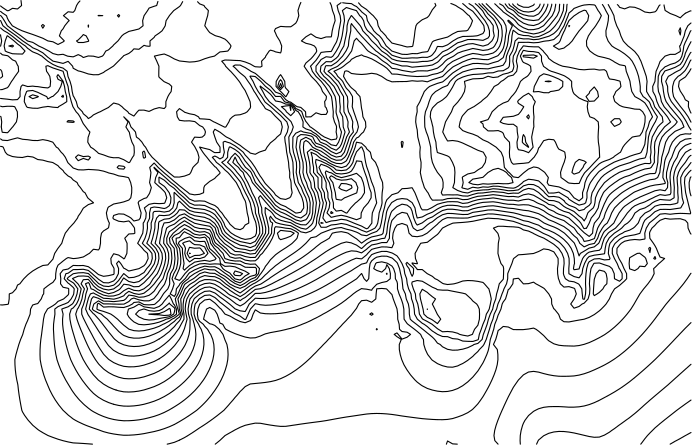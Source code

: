<?xml version="1.0"?>
<!DOCTYPE ipe SYSTEM "ipe.dtd">
<ipe version="70218" creator="Ipe 7.2.28">
<info created="D:20240201110703" modified="D:20240212182044"/>
<ipestyle name="bettinacolors">
<color name="Bettina blue" value="0 0.4 0.796"/>
<color name="Bettina green" value="0.282 0.557 0"/>
<color name="Bettina red" value="0.836 0 0"/>
<color name="Bettina yellow" value="1 0.604 0"/>
</ipestyle>
<ipestyle name="tuecolors">
<color name="TUe aqua" value="0 0.675 0.51"/>
<color name="TUe blue" value="0 0.4 0.8"/>
<color name="TUe cyan" value="0 0.635 0.871"/>
<color name="TUe darkblue" value="0.063 0.063 0.451"/>
<color name="TUe darkpink" value="0.839 0 0.482"/>
<color name="TUe darkred" value="0.839 0 0.29"/>
<color name="TUe green" value="0.518 0.824 0"/>
<color name="TUe lime" value="0.808 0.875 0"/>
<color name="TUe marine" value="0 0.573 0.71"/>
<color name="TUe orange" value="1 0.604 0"/>
<color name="TUe purple" value="0.678 0.125 0.678"/>
<color name="TUe red" value="0.967 0.192 0.192"/>
<color name="TUe yellow" value="1 0.867 0"/>
</ipestyle>
<ipestyle name="extendedcolors">
<color name="CART 1" value="0.145 0.737 0.612"/>
<color name="CART 10" value="0.996 0.965 0.608"/>
<color name="CART 11" value="0.996 0.859 0.706"/>
<color name="CART 12" value="0.98 0.714 0.58"/>
<color name="CART 13" value="1 0.8 0.302"/>
<color name="CART 2" value="0.533 0.78 0.396"/>
<color name="CART 3" value="0.561 0.737 0.757"/>
<color name="CART 4" value="0.604 0.839 0.741"/>
<color name="CART 5" value="0.706 0.592 0.506"/>
<color name="CART 6" value="0.733 0.718 0.349"/>
<color name="CART 7" value="0.831 0.878 0.353"/>
<color name="CART 8" value="0.835 0.725 0.541"/>
<color name="CART 9" value="0.867 0.529 0.475"/>
<color name="CB brown" value="0.694 0.349 0.157"/>
<color name="CB dark blue" value="0.121 0.47 0.705"/>
<color name="CB dark green" value="0.2 0.627 0.172"/>
<color name="CB dark orange" value="1 0.498 0"/>
<color name="CB dark purple" value="0.415 0.239 0.603"/>
<color name="CB dark red" value="0.89 0.102 0.109"/>
<color name="CB light blue" value="0.651 0.807 0.89"/>
<color name="CB light green" value="0.698 0.874 0.541"/>
<color name="CB light orange" value="0.992 0.749 0.435"/>
<color name="CB light purple" value="0.792 0.698 0.839"/>
<color name="CB light red" value="0.984 0.603 0.6"/>
<color name="CB yellow" value="1 1 0.6"/>
<color name="Gray 0.0" value="0"/>
<color name="Gray 0.1" value="0.1"/>
<color name="Gray 0.2" value="0.2"/>
<color name="Gray 0.3" value="0.3"/>
<color name="Gray 0.4" value="0.4"/>
<color name="Gray 0.5" value="0.5"/>
<color name="Gray 0.6" value="0.6"/>
<color name="Gray 0.7" value="0.7"/>
<color name="Gray 0.8" value="0.8"/>
<color name="Gray 0.9" value="0.9"/>
<color name="Gray 1.0" value="1"/>
<dashstyle name="W dashed fat" value="[3 5.1] 0"/>
<dashstyle name="W dashed heavier" value="[2 3] 0"/>
<dashstyle name="W dashed normal" value="[1 1.7] 0"/>
<dashstyle name="W dashed ultrafat" value="[5 8.5] 0"/>
<dashstyle name="W dot fat" value="[0.01 2.4] 0"/>
<dashstyle name="W dot heavier" value="[0.01 1.6] 0"/>
<dashstyle name="W dot normal" value="[0.01 0.8] 0"/>
<dashstyle name="W dot ultrafat" value="[0.01 4] 0"/>
</ipestyle>
<ipestyle name="pptcolors">
<color name="PPT blue" value="0 0.459 0.965"/>
<color name="PPT gray" value="0.647"/>
<color name="PPT green" value="0 0.69 0.314"/>
<color name="PPT purple" value="0.439 0.188 0.627"/>
<color name="PPT red" value="0.753 0 0"/>
<color name="PPT yellow" value="1 0.753 0"/>
</ipestyle>
<ipestyle name="arrows">
<symbol name="arrow/circle(spx)" transformations="translations">
<path stroke="sym-stroke" pen="sym-pen">
0.5 0 0 0.5 0 0 e
</path>
</symbol>
<symbol name="arrow/disk(spx)" transformations="translations">
<group>
<path fill="sym-stroke">
0.5 0 0 0.5 0 0 e
</path>
<path stroke="sym-stroke" pen="sym-pen">
0.5 0 0 0.5 0 0 e
</path>
</group>
</symbol>
<symbol name="arrow/fdisk(spx)" transformations="translations">
<group>
<path fill="white">
0.5 0 0 0.5 0 0 e
</path>
<path stroke="sym-stroke" pen="sym-pen">
0.5 0 0 0.5 0 0 e
</path>
</group>
</symbol>
<symbol name="arrow/box(spx)" transformations="translations">
<path stroke="sym-stroke" pen="sym-pen">
-0.5 -0.5 m
0.5 -0.5 l
0.5 0.5 l
-0.5 0.5 l
h
</path>
</symbol>
<symbol name="arrow/square(spx)" transformations="translations">
<path fill="sym-stroke">
-0.5 -0.5 m
0.5 -0.5 l
0.5 0.5 l
-0.5 0.5 l
h
</path>
</symbol>
<symbol name="arrow/fsquare(spx)" transformations="translations">
<group>
<path fill="white">
-0.5 -0.5 m
0.5 -0.5 l
0.5 0.5 l
-0.5 0.5 l
h
</path>
<path stroke="sym-stroke" pen="sym-pen">
-0.5 -0.5 m
0.5 -0.5 l
0.5 0.5 l
-0.5 0.5 l
h
</path>
</group>
</symbol>
<symbol name="arrow/cross(spx)" transformations="translations">
<group>
<path stroke="sym-stroke" pen="sym-pen">
-0.5 -0.5 m
0.5 0.5 l
h
</path>
<path stroke="sym-stroke" pen="sym-pen">
-0.5 0.5 m
0.5 -0.5 l
h
</path>
</group>
</symbol>
<symbol name="arrow/whiskers(spx)" transformations="translations">
<path stroke="sym-stroke" pen="sym-pen">
0 -0.5 m
0 0.5 l
h
</path>
</symbol>
</ipestyle>
<ipestyle name="grids">
<anglesize name="10 deg" value="10"/>
<anglesize name="22.5 deg" value="22.5"/>
<anglesize name="30 deg" value="30"/>
<anglesize name="45 deg" value="45"/>
<anglesize name="5 deg" value="5"/>
<anglesize name="60 deg" value="60"/>
<anglesize name="90 deg" value="90"/>
<gridsize name="1 pt" value="1"/>
<gridsize name="10 pts (~3.5 mm)" value="10"/>
<gridsize name="14 pts (~5 mm)" value="14"/>
<gridsize name="16 pts (~6 mm)" value="16"/>
<gridsize name="2 pts" value="2"/>
<gridsize name="20 pts (~7 mm)" value="20"/>
<gridsize name="28 pts (~10 mm)" value="28"/>
<gridsize name="3 pt" value="3"/>
<gridsize name="32 pts (~12 mm)" value="32"/>
<gridsize name="4 pts" value="4"/>
<gridsize name="56 pts (~20 mm)" value="56"/>
<gridsize name="8 pts (~3 mm)" value="8"/>
</ipestyle>
<ipestyle name="sizes">
<arrowsize name="large" value="10"/>
<arrowsize name="small" value="5"/>
<arrowsize name="tiny" value="3"/>
<pen name="1" value="1"/>
<pen name="10" value="10"/>
<pen name="2" value="2"/>
<pen name="3" value="3"/>
<pen name="4" value="4"/>
<pen name="5" value="5"/>
<pen name="6" value="6"/>
<pen name="7" value="7"/>
<pen name="8" value="8"/>
<pen name="9" value="9"/>
<pen name="fat" value="1.2"/>
<pen name="heavier" value="0.8"/>
<pen name="ultrafat" value="2"/>
<symbolsize name="1" value="1"/>
<symbolsize name="10" value="10"/>
<symbolsize name="2" value="2"/>
<symbolsize name="3" value="3"/>
<symbolsize name="4" value="4"/>
<symbolsize name="5" value="5"/>
<symbolsize name="6" value="6"/>
<symbolsize name="7" value="7"/>
<symbolsize name="8" value="8"/>
<symbolsize name="9" value="9"/>
<symbolsize name="large" value="5"/>
<symbolsize name="small" value="2"/>
<symbolsize name="tiny" value="1.1"/>
</ipestyle>
<ipestyle name="text">
<textsize name="Huge" value="\Huge"/>
<textsize name="LARGE" value="\LARGE"/>
<textsize name="Large" value="\Large"/>
<textsize name="footnote" value="\footnotesize"/>
<textsize name="huge" value="\huge"/>
<textsize name="large" value="\large"/>
<textsize name="small" value="\small"/>
<textsize name="tiny" value="\tiny"/>
<textstyle name="center" begin="\begin{center}" end="\end{center}"/>
<textstyle name="item" begin="\begin{itemize}\item{}" end="\end{itemize}"/>
<textstyle name="itemize" begin="\begin{itemize}" end="\end{itemize}"/>
</ipestyle>
<ipestyle name="transparency">
<opacity name="1%" value="0.01"/>
<opacity name="10%" value="0.1"/>
<opacity name="20%" value="0.2"/>
<opacity name="30%" value="0.3"/>
<opacity name="40%" value="0.4"/>
<opacity name="50%" value="0.5"/>
<opacity name="60%" value="0.6"/>
<opacity name="70%" value="0.7"/>
<opacity name="80%" value="0.8"/>
<opacity name="90%" value="0.9"/>
</ipestyle>
<ipestyle name="trimmed">
<symbol name="arrow/arc(spx)">
<path stroke="sym-stroke" fill="sym-stroke" pen="sym-pen">
0 0 m
-1 0.333 l
-1 -0.333 l
h
</path>
</symbol>
<symbol name="arrow/farc(spx)">
<path stroke="sym-stroke" fill="white" pen="sym-pen">
0 0 m
-1 0.333 l
-1 -0.333 l
h
</path>
</symbol>
<symbol name="arrow/ptarc(spx)">
<path stroke="sym-stroke" fill="sym-stroke" pen="sym-pen">
0 0 m
-1 0.333 l
-0.8 0 l
-1 -0.333 l
h
</path>
</symbol>
<symbol name="arrow/fptarc(spx)">
<path stroke="sym-stroke" fill="white" pen="sym-pen">
0 0 m
-1 0.333 l
-0.8 0 l
-1 -0.333 l
h
</path>
</symbol>
<symbol name="mark/circle(sx)" transformations="translations">
<path fill="sym-stroke">
0.6 0 0 0.6 0 0 e
0.4 0 0 0.4 0 0 e
</path>
</symbol>
<symbol name="mark/disk(sx)" transformations="translations">
<path fill="sym-stroke">
0.6 0 0 0.6 0 0 e
</path>
</symbol>
<symbol name="mark/fdisk(sfx)" transformations="translations">
<group>
<path fill="sym-fill">
0.5 0 0 0.5 0 0 e
</path>
<path fill="sym-stroke" fillrule="eofill">
0.6 0 0 0.6 0 0 e
0.4 0 0 0.4 0 0 e
</path>
</group>
</symbol>
<symbol name="mark/box(sx)" transformations="translations">
<path fill="sym-stroke" fillrule="eofill">
-0.6 -0.6 m
0.6 -0.6 l
0.6 0.6 l
-0.6 0.6 l
h
-0.4 -0.4 m
0.4 -0.4 l
0.4 0.4 l
-0.4 0.4 l
h
</path>
</symbol>
<symbol name="mark/square(sx)" transformations="translations">
<path fill="sym-stroke">
-0.6 -0.6 m
0.6 -0.6 l
0.6 0.6 l
-0.6 0.6 l
h
</path>
</symbol>
<symbol name="mark/fsquare(sfx)" transformations="translations">
<group>
<path fill="sym-fill">
-0.5 -0.5 m
0.5 -0.5 l
0.5 0.5 l
-0.5 0.5 l
h
</path>
<path fill="sym-stroke" fillrule="eofill">
-0.6 -0.6 m
0.6 -0.6 l
0.6 0.6 l
-0.6 0.6 l
h
-0.4 -0.4 m
0.4 -0.4 l
0.4 0.4 l
-0.4 0.4 l
h
</path>
</group>
</symbol>
<symbol name="mark/cross(sx)" transformations="translations">
<group>
<path fill="sym-stroke">
-0.43 -0.57 m
0.57 0.43 l
0.43 0.57 l
-0.57 -0.43 l
h
</path>
<path fill="sym-stroke">
-0.43 0.57 m
0.57 -0.43 l
0.43 -0.57 l
-0.57 0.43 l
h
</path>
</group>
</symbol>
<symbol name="arrow/fnormal(spx)">
<path stroke="sym-stroke" fill="white" pen="sym-pen">
0 0 m
-1 0.333 l
-1 -0.333 l
h
</path>
</symbol>
<symbol name="arrow/pointed(spx)">
<path stroke="sym-stroke" fill="sym-stroke" pen="sym-pen">
0 0 m
-1 0.333 l
-0.8 0 l
-1 -0.333 l
h
</path>
</symbol>
<symbol name="arrow/fpointed(spx)">
<path stroke="sym-stroke" fill="white" pen="sym-pen">
0 0 m
-1 0.333 l
-0.8 0 l
-1 -0.333 l
h
</path>
</symbol>
<symbol name="arrow/linear(spx)">
<path stroke="sym-stroke" pen="sym-pen">
-1 0.333 m
0 0 l
-1 -0.333 l
</path>
</symbol>
<symbol name="arrow/fdouble(spx)">
<path stroke="sym-stroke" fill="white" pen="sym-pen">
0 0 m
-1 0.333 l
-1 -0.333 l
h
-1 0 m
-2 0.333 l
-2 -0.333 l
h
</path>
</symbol>
<symbol name="arrow/double(spx)">
<path stroke="sym-stroke" fill="sym-stroke" pen="sym-pen">
0 0 m
-1 0.333 l
-1 -0.333 l
h
-1 0 m
-2 0.333 l
-2 -0.333 l
h
</path>
</symbol>
<tiling name="falling" angle="-60" step="4" width="1"/>
<tiling name="rising" angle="30" step="4" width="1"/>
</ipestyle>
<ipestyle name="personal">
<color name="GC beige" value="0.996 0.921 0.776"/>
<color name="GC orange" value="0.976 0.639 0.055"/>
<layout paper="350 497" origin="0 0" frame="350 497"/>
</ipestyle>
<page>
<layer name="alpha"/>
<view layers="alpha" active="alpha"/>
<path layer="alpha" matrix="0.00910654 0 0 0.00910654 11585.41 -477.92" stroke="black" cap="1">
-1240476.93 84019.24 m
-1240500 84006.85 l
-1240695.67 83900 l
-1240700 83897.64 l
-1240900 83782.8 l
-1241053.41 83700 l
-1241100 83676.63 l
-1241300 83560.29 l
-1241300.31 83560.07 l
</path>
<path matrix="0.00910654 0 0 0.00910654 11585.41 -477.92" stroke="black" cap="1">
-1267770.7 100882.85 m
-1267700 100827.25 l
-1267512.32 100700 l
-1267500 100693.33 l
-1267447.11 100700 l
-1267300 100789.22 l
-1267100 100763.28 l
-1266939.01 100900 l
-1266962.13 101096.08 l
</path>
<path matrix="0.00910654 0 0 0.00910654 11585.41 -477.92" stroke="black" cap="1">
-1240476.93 85302.26 m
-1240480.2 85300 l
-1240500 85286.64 l
-1240700 85145.59 l
-1240761.8 85100 l
-1240900 85000.44 l
-1241034.8 84900 l
-1241100 84849.7 l
-1241289.13 84700 l
-1241300 84691.81 l
-1241500 84534.61 l
-1241541.76 84500 l
-1241700 84373.08 l
-1241784.24 84300 l
-1241900 84201.89 l
-1242001.36 84100 l
-1242100 84002.24 l
-1242196.9 83900 l
-1242300 83774.17 l
-1242355.04 83700 l
-1242461.36 83560.07 l
</path>
<path matrix="0.00910654 0 0 0.00910654 11585.41 -477.92" stroke="black" cap="1">
-1263100 100442.14 m
-1263100 100442.14 l
-1263062.44 100500 l
-1263100 100543.96 l
-1263149.86 100500 l
-1263100 100442.14 l
-1263100 100442.14 l
</path>
<path matrix="0.00910654 0 0 0.00910654 11585.41 -477.92" stroke="black" cap="1">
-1263900 100493.57 m
-1263900 100493.57 l
-1263731.65 100500 l
-1263900 100509.68 l
-1263914.46 100500 l
-1263900 100493.57 l
-1263900 100493.57 l
</path>
<path matrix="0.00910654 0 0 0.00910654 11585.41 -477.92" stroke="black" cap="1">
-1264300 100043.06 m
-1264300 100043.06 l
-1264290.11 100100 l
-1264300 100130.44 l
-1264309.83 100100 l
-1264300 100043.06 l
-1264300 100043.06 l
</path>
<path matrix="0.00910654 0 0 0.00910654 11585.41 -477.92" stroke="black" cap="1">
-1266100 100004.08 m
-1266100 100004.08 l
-1266153.38 100100 l
-1266100 100150.43 l
-1266037.53 100100 l
-1266100 100004.08 l
-1266100 100004.08 l
</path>
<path matrix="0.00910654 0 0 0.00910654 11585.41 -477.92" stroke="black" cap="1">
-1264700 99437.85 m
-1264700 99437.85 l
-1264500 99436.94 l
-1264300 99483.1 l
-1264284.5 99500 l
-1264300 99537.33 l
-1264386.28 99700 l
-1264500 99751.72 l
-1264540.33 99700 l
-1264700 99538.69 l
-1264767.31 99500 l
-1264700 99437.85 l
-1264700 99437.85 l
</path>
<path matrix="0.00910654 0 0 0.00910654 11585.41 -477.92" stroke="black" cap="1">
-1267770.7 100669.04 m
-1267700 100608.2 l
-1267536.17 100500 l
-1267500 100397.07 l
-1267450.54 100300 l
-1267306.34 100100 l
-1267300 100095.18 l
-1267100 99985.24 l
-1266915.18 99900 l
-1266900 99894.73 l
-1266700 99823.23 l
-1266500 99755.91 l
-1266347.73 99700 l
-1266300 99682.12 l
-1266100 99606.52 l
-1265900 99500.52 l
-1265896.99 99500 l
-1265700 99466.06 l
-1265500 99359.48 l
-1265300 99460.07 l
-1265250.5 99500 l
-1265300 99552.61 l
-1265445.34 99700 l
-1265369.47 99900 l
-1265300 99978.36 l
-1265231.93 100100 l
-1265100 100264.23 l
-1265057.96 100300 l
-1265100 100346.46 l
-1265284.8 100500 l
-1265100 100652.28 l
-1264900 100631.95 l
-1264836.36 100700 l
-1264765.67 100900 l
-1264700 101006.91 l
-1264633.11 101080.13 l
</path>
<path matrix="0.00910654 0 0 0.00910654 11585.41 -477.92" stroke="black" cap="1">
-1240476.93 86716.24 m
-1240495.54 86700 l
-1240500 86696.17 l
-1240700 86519.19 l
-1240721.07 86500 l
-1240900 86339.95 l
-1240943.91 86300 l
-1241100 86160.51 l
-1241166.73 86100 l
-1241300 85980.97 l
-1241388.94 85900 l
-1241500 85806.91 l
-1241626.83 85700 l
-1241700 85638.45 l
-1241864.51 85500 l
-1241900 85470 l
-1242099.77 85300 l
-1242100 85299.8 l
-1242300 85123.57 l
-1242326.84 85100 l
-1242500 84942.93 l
-1242548.68 84900 l
-1242700 84769.9 l
-1242789.06 84700 l
-1242900 84611.22 l
-1243056.26 84500 l
-1243100 84467 l
-1243300 84324.14 l
-1243334.99 84300 l
-1243500 84175.19 l
-1243611.36 84100 l
-1243700 84033.23 l
-1243900 83916.04 l
-1243943.24 83900 l
-1244100 83838.94 l
-1244300 83831.48 l
-1244500 83862.07 l
-1244662.9 83900 l
-1244700 83909.11 l
-1244900 83956.65 l
-1245100 84002.45 l
-1245300 84037.07 l
-1245500 84059.27 l
-1245700 84062.98 l
-1245900 84041.3 l
-1246100 83988.35 l
-1246283.78 83900 l
-1246300 83892.12 l
-1246500 83725.38 l
-1246516.83 83700 l
-1246580.67 83560.07 l
</path>
<path matrix="0.00910654 0 0 0.00910654 11585.41 -477.92" stroke="black" cap="1">
-1267770.7 100507.56 m
-1267762.03 100500 l
-1267700 100423.42 l
-1267620.81 100300 l
-1267502.47 100100 l
-1267500 100097.99 l
-1267300 99945.85 l
-1267243.8 99900 l
-1267100 99796.96 l
-1266964.14 99700 l
-1266900 99649.76 l
-1266705.35 99500 l
-1266700 99496.39 l
-1266500 99443.17 l
-1266300 99324.32 l
-1266263.21 99300 l
-1266100 99226.34 l
-1265900 99120.99 l
-1265860.84 99100 l
-1265700 99000.99 l
-1265500 98950.14 l
-1265300 98971.62 l
-1265124.79 98900 l
-1265100 98894.87 l
-1264900 98870.41 l
-1264830.32 98900 l
-1264700 98958.54 l
-1264570.63 98900 l
-1264500 98844.36 l
-1264324.08 98900 l
-1264300 98905.59 l
-1264165.46 98900 l
-1264100 98896.93 l
-1263900 98846.62 l
-1263745.03 98900 l
-1263700 98946.09 l
-1263610.66 99100 l
-1263500 99151.58 l
-1263331.83 99300 l
-1263300 99343.56 l
-1263130.01 99500 l
-1263100 99538.98 l
-1262976.72 99700 l
-1262900 99766.09 l
-1262700 99875.52 l
-1262598.1 99900 l
-1262500 99922.01 l
-1262300 99972.59 l
-1262136.44 100100 l
-1262154.01 100300 l
-1262100 100489.06 l
-1262096.18 100500 l
-1261958.38 100700 l
-1261900 100798.24 l
-1261700 100869.79 l
-1261598.36 100900 l
-1261550.18 101059.02 l
</path>
<path matrix="0.00910654 0 0 0.00910654 11585.41 -477.92" stroke="black" cap="1">
-1240476.93 88363.24 m
-1240500 88341.79 l
-1240542.61 88300 l
-1240700 88143.98 l
-1240742.1 88100 l
-1240900 87935.69 l
-1240932.84 87900 l
-1241100 87724.63 l
-1241122.7 87700 l
-1241300 87512.28 l
-1241311.51 87500 l
-1241500 87304.35 l
-1241504.18 87300 l
-1241700 87100.16 l
-1241700.15 87100 l
-1241900 86901.82 l
-1241901.87 86900 l
-1242100 86714.97 l
-1242116.35 86700 l
-1242300 86534.94 l
-1242339.72 86500 l
-1242500 86360.9 l
-1242571.81 86300 l
-1242700 86192.22 l
-1242813.8 86100 l
-1242900 86030.83 l
-1243078.24 85900 l
-1243100 85884.13 l
-1243300 85747.94 l
-1243376.82 85700 l
-1243500 85623.14 l
-1243700 85508.08 l
-1243715.2 85500 l
-1243900 85400.27 l
-1244087.58 85300 l
-1244100 85293.33 l
-1244300 85199.59 l
-1244500 85124.08 l
-1244585.7 85100 l
-1244700 85068.88 l
-1244900 85035.93 l
-1245100 85022.73 l
-1245300 85021.53 l
-1245500 85034.94 l
-1245700 85045.26 l
-1245900 85045.81 l
-1246100 85040.3 l
-1246300 85015.89 l
-1246500 84959.57 l
-1246620.58 84900 l
-1246700 84857.1 l
-1246887.67 84700 l
-1246900 84688.38 l
-1247041.11 84500 l
-1247100 84388.45 l
-1247135.47 84300 l
-1247191.79 84100 l
-1247225.53 83900 l
-1247232.47 83700 l
-1247223.54 83560.07 l
</path>
<path matrix="0.00910654 0 0 0.00910654 11585.41 -477.92" stroke="black" cap="1">
-1256700 97648.17 m
-1256700 97648.17 l
-1256654.04 97700 l
-1256700 97814.26 l
-1256747.09 97700 l
-1256700 97648.17 l
-1256700 97648.17 l
</path>
<path matrix="0.00910654 0 0 0.00910654 11585.41 -477.92" stroke="black" cap="1">
-1267770.7 98031.56 m
-1267700 98089.07 l
-1267689.22 98100 l
-1267700 98183.3 l
-1267724.35 98300 l
-1267770.7 98367.6 l
</path>
<path matrix="0.00910654 0 0 0.00910654 11585.41 -477.92" stroke="black" cap="1">
-1267770.7 100304.48 m
-1267766.97 100300 l
-1267700 100148.64 l
-1267675.87 100100 l
-1267500 99956.75 l
-1267426.59 99900 l
-1267300 99810.89 l
-1267146.42 99700 l
-1267100 99662.9 l
-1266900 99505.84 l
-1266892.41 99500 l
-1266700 99370.11 l
-1266590.01 99300 l
-1266500 99229.21 l
-1266300 99144.98 l
-1266225.66 99100 l
-1266100 99030.89 l
-1265950.99 98900 l
-1265900 98854.02 l
-1265700 98702.92 l
-1265691 98700 l
-1265500 98658.96 l
-1265300 98611.58 l
-1265100 98692.94 l
-1264920.65 98500 l
-1264900 98420.44 l
-1264700 98314.34 l
-1264626.29 98300 l
-1264500 98262.15 l
-1264300 98193.73 l
-1264100 98162.74 l
-1263900 98165.25 l
-1263700 98252.95 l
-1263643.28 98300 l
-1263500 98383.95 l
-1263315.82 98500 l
-1263300 98512.31 l
-1263112.86 98700 l
-1263100 98712.21 l
-1262915.16 98900 l
-1262900 98919.92 l
-1262700 99005.7 l
-1262576.72 99100 l
-1262500 99186.16 l
-1262300 99170.29 l
-1262131.68 99300 l
-1262100 99326.16 l
-1262014.55 99300 l
-1261900 99287.82 l
-1261858.97 99300 l
-1261863.75 99500 l
-1261700 99638.83 l
-1261662.64 99700 l
-1261500 99809.9 l
-1261385.72 99900 l
-1261300 100033.32 l
-1261261.57 100100 l
-1261226.63 100300 l
-1261100 100492.45 l
-1261098 100500 l
-1260924.11 100700 l
-1260900 100716.43 l
-1260700 100857.6 l
-1260656.16 100900 l
-1260571.58 101052.31 l
</path>
<path matrix="0.00910654 0 0 0.00910654 11585.41 -477.92" stroke="black" cap="1">
-1240476.93 90314.42 m
-1240490.56 90300 l
-1240500 90287.16 l
-1240624.75 90100 l
-1240700 89998.75 l
-1240771.83 89900 l
-1240900 89744.33 l
-1240935.67 89700 l
-1241100 89509.96 l
-1241108.48 89500 l
-1241287.15 89300 l
-1241300 89285.71 l
-1241456.91 89100 l
-1241500 89045.99 l
-1241608.6 88900 l
-1241700 88781.08 l
-1241759.37 88700 l
-1241900 88511.91 l
-1241908.71 88500 l
-1242064.65 88300 l
-1242100 88257.18 l
-1242230.03 88100 l
-1242300 88019.08 l
-1242404.29 87900 l
-1242500 87798.42 l
-1242594.93 87700 l
-1242700 87595.13 l
-1242797.94 87500 l
-1242900 87403.99 l
-1243018.77 87300 l
-1243100 87230.74 l
-1243264.07 87100 l
-1243300 87071.78 l
-1243500 86926.89 l
-1243540.98 86900 l
-1243700 86799.37 l
-1243876.91 86700 l
-1243900 86687.16 l
-1244100 86588.04 l
-1244292.17 86500 l
-1244300 86496.36 l
-1244500 86411.57 l
-1244700 86342.01 l
-1244860.69 86300 l
-1244900 86289.57 l
-1245100 86256.46 l
-1245300 86245.38 l
-1245500 86241.31 l
-1245700 86244.75 l
-1245900 86266.12 l
-1246092.58 86300 l
-1246100 86301.35 l
-1246300 86349.87 l
-1246500 86406.93 l
-1246700 86437.37 l
-1246900 86411.16 l
-1247099.97 86300 l
-1247100 86299.98 l
-1247294.85 86100 l
-1247300 86094.6 l
-1247434.9 85900 l
-1247500 85804.68 l
-1247555.65 85700 l
-1247661.49 85500 l
-1247700 85425.19 l
-1247759.9 85300 l
-1247853.34 85100 l
-1247900 84995.14 l
-1247943.75 84900 l
-1248030.79 84700 l
-1248100 84526.35 l
-1248111.16 84500 l
-1248181.72 84300 l
-1248236.66 84100 l
-1248265.13 83900 l
-1248231.72 83700 l
-1248103.71 83560.07 l
</path>
<path matrix="0.00910654 0 0 0.00910654 11585.41 -477.92" stroke="black" cap="1">
-1249716.06 83560.07 m
-1249900 83571.12 l
-1250100 83685.15 l
-1250146.08 83560.07 l
</path>
<path matrix="0.00910654 0 0 0.00910654 11585.41 -477.92" stroke="black" cap="1">
-1256700 97575.01 m
-1256700 97575.01 l
-1256589.17 97700 l
-1256647.52 97900 l
-1256700 97967.01 l
-1256755.45 97900 l
-1256813.55 97700 l
-1256700 97575.01 l
-1256700 97575.01 l
</path>
<path matrix="0.00910654 0 0 0.00910654 11585.41 -477.92" stroke="black" cap="1">
-1242921.39 90700 m
-1242921.39 90700 l
-1242903.87 90500 l
-1242900 90488.7 l
-1242700 90420.72 l
-1242571.93 90500 l
-1242500 90595.82 l
-1242300 90577.57 l
-1242201.59 90700 l
-1242264.81 90900 l
-1242300 90949.56 l
-1242495.45 91100 l
-1242500 91108.87 l
-1242598.42 91100 l
-1242700 91044.8 l
-1242900 90928.9 l
-1242905.28 90900 l
-1242921.39 90700 l
-1242921.39 90700 l
</path>
<path matrix="0.00910654 0 0 0.00910654 11585.41 -477.92" stroke="black" cap="1">
-1267770.7 89065.54 m
-1267700 89061.33 l
-1267500 89084.88 l
-1267460.86 89100 l
-1267429.43 89300 l
-1267426.25 89500 l
-1267300 89544.75 l
-1267157.55 89700 l
-1267100 89850.12 l
-1267005.79 89900 l
-1266900 90038.31 l
-1266849.53 90100 l
-1266700 90248.63 l
-1266637.29 90300 l
-1266500 90405.14 l
-1266339.87 90500 l
-1266300 90523.7 l
-1266100 90623.32 l
-1265900 90645.47 l
-1265854.54 90700 l
-1265700 90873.98 l
-1265692.58 90900 l
-1265631.02 91100 l
-1265503.08 91300 l
-1265500 91302.15 l
-1265350.53 91500 l
-1265300 91666.53 l
-1265287.56 91700 l
-1265212.34 91900 l
-1265100 92046.17 l
-1265059.84 92100 l
-1264900 92272.13 l
-1264873.02 92300 l
-1264727.48 92500 l
-1264700 92573.01 l
-1264609.02 92700 l
-1264500 92887.94 l
-1264483.77 92900 l
-1264300 93030.55 l
-1264100 93097.2 l
-1264096.71 93100 l
-1264100 93106.23 l
-1264300 93272.83 l
-1264326.54 93300 l
-1264432.96 93500 l
-1264500 93541 l
-1264611.98 93700 l
-1264700 93805.4 l
-1264743.58 93900 l
-1264900 94003.23 l
-1264984.69 94100 l
-1265100 94160.36 l
-1265252.81 94300 l
-1265300 94376.73 l
-1265443.51 94500 l
-1265500 94568.86 l
-1265700 94689 l
-1265736 94700 l
-1265900 94729.84 l
-1266100 94787.06 l
-1266300 94811.45 l
-1266468.25 94900 l
-1266500 94911.61 l
-1266700 94939.67 l
-1266879.37 94900 l
-1266900 94890.61 l
-1267032.01 94900 l
-1267100 94902.71 l
-1267300 94929.86 l
-1267500 95007.03 l
-1267582.02 95100 l
-1267665.41 95300 l
-1267700 95319.62 l
-1267770.7 95332.91 l
</path>
<path matrix="0.00910654 0 0 0.00910654 11585.41 -477.92" stroke="black" cap="1">
-1267770.7 97572.09 m
-1267700 97578.56 l
-1267500 97650.91 l
-1267455.31 97700 l
-1267336.68 97900 l
-1267300 97947.31 l
-1267199.44 98100 l
-1267100 98235.19 l
-1267056.34 98300 l
-1267071.73 98500 l
-1267100 98540.18 l
-1267174.69 98700 l
-1267300 98752.43 l
-1267465.1 98900 l
-1267500 98916.92 l
-1267700 98952.4 l
-1267770.7 99016.4 l
</path>
<path matrix="0.00910654 0 0 0.00910654 11585.41 -477.92" stroke="black" cap="1">
-1267770.7 99293.47 m
-1267767.59 99300 l
-1267726.37 99500 l
-1267766.87 99700 l
-1267770.7 99741.29 l
</path>
<path matrix="0.00910654 0 0 0.00910654 11585.41 -477.92" stroke="black" cap="1">
-1267770.7 100015.82 m
-1267700 99952.22 l
-1267632.57 99900 l
-1267500 99827.23 l
-1267323.26 99700 l
-1267300 99682.19 l
-1267100 99520.57 l
-1267073.82 99500 l
-1266900 99372.55 l
-1266789.78 99300 l
-1266700 99208 l
-1266549.25 99100 l
-1266500 99067.75 l
-1266300 98988.84 l
-1266138.16 98900 l
-1266100 98864.79 l
-1265903.56 98700 l
-1265900 98697.96 l
-1265700 98570.43 l
-1265540.27 98500 l
-1265500 98484.08 l
-1265300 98425.08 l
-1265138.48 98300 l
-1265105.15 98100 l
-1265100 98083.03 l
-1265023.29 97900 l
-1264966.61 97700 l
-1264939.17 97500 l
-1264900 97330.18 l
-1264878.07 97300 l
-1264776.34 97100 l
-1264723.18 96900 l
-1264700 96868.03 l
-1264536.15 96700 l
-1264500 96621.61 l
-1264353.42 96500 l
-1264300 96430.66 l
-1264184.07 96500 l
-1264100 96575.82 l
-1263900 96673.89 l
-1263832.23 96700 l
-1263700 96771.41 l
-1263500 96871.47 l
-1263473.7 96900 l
-1263300 97045.9 l
-1263100 96994.71 l
-1262969.49 96900 l
-1262900 96826.42 l
-1262739.61 96700 l
-1262700 96638.92 l
-1262500 96529.69 l
-1262362.91 96700 l
-1262300 96762.98 l
-1262100 96764.48 l
-1261900 96713.43 l
-1261700 96809.85 l
-1261500 96864.18 l
-1261300 96826.3 l
-1261236.25 96900 l
-1261235.17 97100 l
-1261155.47 97300 l
-1261100 97398.36 l
-1261026.75 97500 l
-1261003.35 97700 l
-1261100 97795.73 l
-1261300 97887.84 l
-1261317.54 97900 l
-1261500 98060.12 l
-1261515.78 98100 l
-1261514.82 98300 l
-1261509.7 98500 l
-1261594.86 98700 l
-1261689.12 98900 l
-1261500 98944.21 l
-1261300 98983.45 l
-1261100 98900.24 l
-1261099.42 98900 l
-1260900 98786.86 l
-1260700 98708.22 l
-1260625.14 98700 l
-1260500 98686.7 l
-1260300 98664.13 l
-1260100 98677.94 l
-1259972.72 98700 l
-1259900 98717.88 l
-1259700 98795.75 l
-1259500 98858.15 l
-1259314.54 98900 l
-1259300 98910.46 l
-1259100 99064.89 l
-1258900 99084.75 l
-1258787.68 99100 l
-1258700 99206.81 l
-1258659.85 99300 l
-1258700 99365.44 l
-1258817.16 99500 l
-1258900 99571.17 l
-1259100 99657.77 l
-1259258.62 99700 l
-1259300 99715.83 l
-1259500 99828.44 l
-1259560.02 99900 l
-1259697.48 100100 l
-1259645.26 100300 l
-1259583.97 100500 l
-1259554.58 100700 l
-1259700 100848.91 l
-1259726.71 100900 l
-1259900 100964.92 l
-1259981.83 101048.27 l
</path>
<path matrix="0.00910654 0 0 0.00910654 11585.41 -477.92" stroke="black" cap="1">
-1240476.93 94124.05 m
-1240500 94103.52 l
-1240502.78 94100 l
-1240550.05 93900 l
-1240544.77 93700 l
-1240513.38 93500 l
-1240500 93451.09 l
-1240476.93 93379.18 l
</path>
<path matrix="0.00910654 0 0 0.00910654 11585.41 -477.92" stroke="black" cap="1">
-1240476.93 91864.53 m
-1240500 91895.76 l
-1240504.04 91900 l
-1240592.08 92100 l
-1240604.95 92300 l
-1240700 92409.08 l
-1240900 92471.36 l
-1241100 92466.57 l
-1241300 92454.85 l
-1241500 92484.42 l
-1241700 92407.74 l
-1241825.16 92300 l
-1241900 92212.33 l
-1242019.87 92100 l
-1242100 91957.76 l
-1242114.98 91900 l
-1242102.83 91700 l
-1242100 91693.73 l
-1241961.73 91500 l
-1241900 91401.99 l
-1241844.53 91300 l
-1241764.39 91100 l
-1241700 90956.88 l
-1241519.1 90900 l
-1241700 90736.96 l
-1241747.91 90700 l
-1241900 90544.16 l
-1241953.21 90500 l
-1241932.59 90300 l
-1242032.42 90100 l
-1242100 90006.89 l
-1242177.7 89900 l
-1242300 89753.11 l
-1242345.23 89700 l
-1242494.39 89500 l
-1242500 89490.83 l
-1242611.24 89300 l
-1242700 89144.7 l
-1242725 89100 l
-1242850.77 88900 l
-1242900 88833.92 l
-1243004.59 88700 l
-1243100 88587.25 l
-1243178.21 88500 l
-1243300 88373.12 l
-1243375.62 88300 l
-1243500 88185.64 l
-1243602.86 88100 l
-1243700 88022.61 l
-1243873.45 87900 l
-1243900 87882.3 l
-1244100 87768.3 l
-1244233.43 87700 l
-1244300 87666.15 l
-1244500 87574.89 l
-1244700 87505.39 l
-1244723.19 87500 l
-1244900 87457.85 l
-1245100 87436.76 l
-1245300 87441.97 l
-1245500 87448.22 l
-1245700 87469.85 l
-1245806.14 87500 l
-1245900 87527.86 l
-1246100 87647.04 l
-1246158.61 87700 l
-1246300 87853.41 l
-1246353.85 87900 l
-1246500 88026.2 l
-1246601.26 88100 l
-1246700 88148.04 l
-1246900 88110.74 l
-1247001.04 88100 l
-1247100 88087.87 l
-1247300 88086.24 l
-1247500 88089.51 l
-1247522.2 88100 l
-1247700 88191.08 l
-1247900 88212.72 l
-1248031.4 88100 l
-1248100 88052.09 l
-1248137.4 87900 l
-1248195.27 87700 l
-1248286.02 87500 l
-1248132.19 87300 l
-1248110.99 87100 l
-1248108.99 86900 l
-1248136.3 86700 l
-1248188.42 86500 l
-1248260.33 86300 l
-1248300 86206.42 l
-1248344.96 86100 l
-1248440.5 85900 l
-1248500 85786.23 l
-1248546.89 85700 l
-1248662.3 85500 l
-1248700 85437.06 l
-1248794.48 85300 l
-1248900 85155.43 l
-1248950.58 85100 l
-1249100 84945.02 l
-1249156.39 84900 l
-1249300 84804.56 l
-1249500 84708.86 l
-1249522.7 84700 l
-1249700 84634.69 l
-1249900 84571.56 l
-1250100 84537.4 l
-1250300 84526.82 l
-1250500 84528.55 l
-1250700 84537.48 l
-1250900 84551.64 l
-1251100 84568.41 l
-1251300 84593.16 l
-1251500 84619.02 l
-1251700 84645.49 l
-1251900 84673.5 l
-1252064.83 84700 l
-1252100 84705.95 l
-1252300 84734.61 l
-1252500 84755.56 l
-1252700 84769.07 l
-1252900 84773.72 l
-1253100 84767.97 l
-1253300 84750.65 l
-1253500 84722.01 l
-1253646.97 84700 l
-1253700 84691.91 l
-1253900 84662.38 l
-1254100 84633.24 l
-1254300 84600.11 l
-1254500 84564.47 l
-1254700 84527.39 l
-1254850.73 84500 l
-1254900 84490.9 l
-1255100 84460.31 l
-1255300 84434.35 l
-1255500 84408.51 l
-1255700 84381.35 l
-1255900 84353.16 l
-1256100 84322.58 l
-1256257.19 84300 l
-1256300 84292.58 l
-1256500 84264.23 l
-1256700 84262.46 l
-1256900 84283.92 l
-1257005.24 84300 l
-1257100 84312.89 l
-1257300 84347.69 l
-1257500 84385.19 l
-1257700 84391.07 l
-1257900 84351.11 l
-1258100 84304.67 l
-1258112.52 84300 l
-1258300 84225.77 l
-1258500 84124.85 l
-1258543.15 84100 l
-1258700 84011.14 l
-1258896.53 83900 l
-1258900 83896.81 l
-1259100 83707.92 l
-1259109.24 83700 l
-1259283.16 83560.07 l
</path>
<path matrix="0.00910654 0 0 0.00910654 11585.41 -477.92" stroke="black" cap="1">
-1267500 99058.94 m
-1267500 99058.94 l
-1267584.55 99100 l
-1267629.08 99300 l
-1267586.05 99500 l
-1267512.69 99700 l
-1267500 99705.59 l
-1267492.23 99700 l
-1267300 99552.78 l
-1267235.43 99500 l
-1267100 99378.94 l
-1266989.73 99300 l
-1266900 99200 l
-1266802.56 99100 l
-1266900 98981.44 l
-1267100 98985.32 l
-1267300 98993.51 l
-1267500 99058.94 l
-1267500 99058.94 l
</path>
<path matrix="0.00910654 0 0 0.00910654 11585.41 -477.92" stroke="black" cap="1">
-1256500 97295.24 m
-1256500 97295.24 l
-1256484.66 97300 l
-1256371.76 97500 l
-1256500 97638.97 l
-1256524.29 97700 l
-1256535.47 97900 l
-1256654.22 98100 l
-1256700 98166.9 l
-1256757.27 98100 l
-1256873.83 97900 l
-1256880.01 97700 l
-1256700 97501.85 l
-1256694.24 97500 l
-1256503.96 97300 l
-1256500 97295.24 l
-1256500 97295.24 l
</path>
<path matrix="0.00910654 0 0 0.00910654 11585.41 -477.92" stroke="black" cap="1">
-1242100 91134.48 m
-1242100 91134.48 l
-1242148.23 91300 l
-1242100 91339.23 l
-1242071.28 91300 l
-1242100 91134.48 l
-1242100 91134.48 l
</path>
<path matrix="0.00910654 0 0 0.00910654 11585.41 -477.92" stroke="black" cap="1">
-1241900 90869.64 m
-1241900 90869.64 l
-1241949.68 90900 l
-1241900 90977.56 l
-1241868.46 90900 l
-1241900 90869.64 l
-1241900 90869.64 l
</path>
<path matrix="0.00910654 0 0 0.00910654 11585.41 -477.92" stroke="black" cap="1">
-1244185.94 89500 m
-1244185.94 89500 l
-1244100 89559.76 l
-1243956.7 89700 l
-1243900 89806.1 l
-1243803.1 89900 l
-1243792.44 90100 l
-1243829.77 90300 l
-1243900 90390.06 l
-1244100 90441.07 l
-1244222.76 90300 l
-1244291.92 90100 l
-1244300 90075.28 l
-1244314.57 89900 l
-1244328.98 89700 l
-1244338.39 89500 l
-1244300 89431.8 l
-1244185.94 89500 l
-1244185.94 89500 l
</path>
<path matrix="0.00910654 0 0 0.00910654 11585.41 -477.92" stroke="black" cap="1">
-1253100 88655.77 m
-1253100 88655.77 l
-1253176.15 88700 l
-1253100 88751.28 l
-1253042.72 88700 l
-1253100 88655.77 l
-1253100 88655.77 l
</path>
<path matrix="0.00910654 0 0 0.00910654 11585.41 -477.92" stroke="black" cap="1">
-1252900 88077.77 m
-1252900 88077.77 l
-1252918.65 88100 l
-1252900 88128.66 l
-1252875.89 88100 l
-1252900 88077.77 l
-1252900 88077.77 l
</path>
<path matrix="0.00910654 0 0 0.00910654 11585.41 -477.92" stroke="black" cap="1">
-1260700 83717.08 m
-1260700 83717.08 l
-1260738.82 83700 l
-1260900 83632.15 l
-1261100 83578.23 l
-1261182.15 83560.07 l
</path>
<path matrix="0.00910654 0 0 0.00910654 11585.41 -477.92" stroke="black" cap="1">
-1264138.54 83560.07 m
-1264300 83572.41 l
-1264500 83586.99 l
-1264700 83599.05 l
-1264900 83609.15 l
-1265100 83647.95 l
-1265300 83696.49 l
-1265313.07 83700 l
-1265500 83755.51 l
-1265700 83826.59 l
-1265893 83900 l
-1265900 83903.52 l
-1266100 84013.38 l
-1266241.92 84100 l
-1266300 84141.13 l
-1266489.93 84300 l
-1266500 84310.03 l
-1266673.81 84500 l
-1266700 84534.27 l
-1266821.6 84700 l
-1266900 84830.06 l
-1266930.02 84900 l
-1266968.9 85100 l
-1267004.94 85300 l
-1267037.04 85500 l
-1267064.29 85700 l
-1267085.97 85900 l
-1267100 85968.95 l
-1267129.31 86100 l
-1267163.61 86300 l
-1267187.39 86500 l
-1267201.16 86700 l
-1267204.88 86900 l
-1267161.5 87100 l
-1267106.58 87300 l
-1267100 87319.15 l
-1267048.16 87500 l
-1266977.68 87700 l
-1266900 87880.74 l
-1266893.54 87900 l
-1266838.53 88100 l
-1266768 88300 l
-1266700 88449.15 l
-1266681.35 88500 l
-1266601.72 88700 l
-1266584.38 88900 l
-1266500 89061.07 l
-1266375.79 89100 l
-1266300 89117.71 l
-1266162.95 89300 l
-1266100 89458.94 l
-1266065.9 89500 l
-1266057.56 89700 l
-1265900 89822.68 l
-1265791.82 89900 l
-1265700 89955.64 l
-1265596.04 90100 l
-1265588.91 90300 l
-1265557.82 90500 l
-1265500 90634.91 l
-1265420.3 90700 l
-1265300 90798.7 l
-1265168.7 90900 l
-1265100 90935.58 l
-1264920.06 90900 l
-1264900 90895.83 l
-1264834.02 90900 l
-1264700 90916.23 l
-1264500 90959.56 l
-1264300 91080.42 l
-1264260.24 91100 l
-1264100 91264.7 l
-1263900 91237.54 l
-1263856.84 91300 l
-1263819.33 91500 l
-1263818.26 91700 l
-1263780.99 91900 l
-1263700 91989.34 l
-1263519.42 92100 l
-1263500 92123.59 l
-1263468.59 92300 l
-1263500 92357.93 l
-1263552.47 92500 l
-1263587.34 92700 l
-1263529.32 92900 l
-1263500 92937.55 l
-1263300 93052.84 l
-1263100 93092.71 l
-1263054.38 93100 l
-1262900 93137.78 l
-1262700 93209.17 l
-1262621.69 93300 l
-1262587.01 93500 l
-1262584.04 93700 l
-1262627.09 93900 l
-1262700 94073.64 l
-1262722.68 94100 l
-1262900 94137.25 l
-1263100 94165.08 l
-1263300 94236.94 l
-1263500 94281.94 l
-1263539.33 94300 l
-1263700 94352.5 l
-1263900 94394.1 l
-1264100 94408.88 l
-1264300 94419.86 l
-1264500 94400.15 l
-1264700 94405.61 l
-1264900 94476.07 l
-1264922.96 94500 l
-1265100 94677.67 l
-1265115.99 94700 l
-1265208.81 94900 l
-1265300 95027.55 l
-1265375.39 95100 l
-1265500 95263.98 l
-1265564.57 95300 l
-1265700 95490.83 l
-1265712.19 95500 l
-1265900 95561.49 l
-1266100 95598.56 l
-1266300 95561.79 l
-1266500 95565.17 l
-1266700 95595.41 l
-1266900 95611.76 l
-1267100 95668.88 l
-1267300 95616.56 l
-1267500 95561.84 l
-1267700 95576.58 l
-1267770.7 95626.96 l
</path>
<path matrix="0.00910654 0 0 0.00910654 11585.41 -477.92" stroke="black" cap="1">
-1267770.7 97226.75 m
-1267700 97217.17 l
-1267500 97197.11 l
-1267300 97170.84 l
-1267100 97181.12 l
-1266998.72 97300 l
-1267001.12 97500 l
-1266960.12 97700 l
-1266900 97761.12 l
-1266711.26 97700 l
-1266700 97698.59 l
-1266645.67 97700 l
-1266500 97714.07 l
-1266401.63 97700 l
-1266300 97694.6 l
-1266100 97661.04 l
-1265900 97641.88 l
-1265810.32 97700 l
-1265792.57 97900 l
-1265823.61 98100 l
-1265900 98228.36 l
-1265951.91 98300 l
-1265979.67 98500 l
-1265900 98523.28 l
-1265855.24 98500 l
-1265700 98431.9 l
-1265500 98366.7 l
-1265300 98301.28 l
-1265298.35 98300 l
-1265240.11 98100 l
-1265172.8 97900 l
-1265101.55 97700 l
-1265100 97689.55 l
-1265073.16 97500 l
-1265027.92 97300 l
-1264973.86 97100 l
-1264910.27 96900 l
-1264900 96884.84 l
-1264784.83 96700 l
-1264700 96609.84 l
-1264630.67 96500 l
-1264535.96 96300 l
-1264500 96228.7 l
-1264402.97 96100 l
-1264300 95962.62 l
-1264237.74 95900 l
-1264300 95711.16 l
-1264308.77 95700 l
-1264323.15 95500 l
-1264300 95458.93 l
-1264206.64 95300 l
-1264100 95233.46 l
-1263940.4 95100 l
-1263900 95056.15 l
-1263700 94995.15 l
-1263500 94919.43 l
-1263416.44 94900 l
-1263300 94881.86 l
-1263100 94884.61 l
-1262900 94805.01 l
-1262725.02 94700 l
-1262700 94687.84 l
-1262666.5 94700 l
-1262554.47 94900 l
-1262500 94973.26 l
-1262483.26 95100 l
-1262492.05 95300 l
-1262500 95352.08 l
-1262577.38 95500 l
-1262640.93 95700 l
-1262683.21 95900 l
-1262700 95914.53 l
-1262815.76 96100 l
-1262731.04 96300 l
-1262900 96498.88 l
-1262900.5 96500 l
-1262900 96500.33 l
-1262899.73 96500 l
-1262700 96308.56 l
-1262692.63 96300 l
-1262616.83 96100 l
-1262500 95975.66 l
-1262437.5 95900 l
-1262398.96 95700 l
-1262300 95630.06 l
-1262181.75 95500 l
-1262100 95366.81 l
-1262038.45 95300 l
-1261929.44 95100 l
-1261900 95055.99 l
-1261776.97 94900 l
-1261700 94828.91 l
-1261562 94700 l
-1261500 94632.86 l
-1261358.7 94500 l
-1261300 94447.87 l
-1261123.57 94300 l
-1261100 94280.39 l
-1260900 94119.61 l
-1260700 94118.32 l
-1260500 94156.52 l
-1260300 94231.05 l
-1260249.98 94300 l
-1260165.6 94500 l
-1260100 94569.9 l
-1259964.33 94700 l
-1259925.54 94900 l
-1259979.46 95100 l
-1260083.46 95300 l
-1260100 95331.03 l
-1260220.94 95500 l
-1260100 95696.69 l
-1259900 95685.31 l
-1259796.27 95700 l
-1259700 95785.77 l
-1259670.8 95900 l
-1259700 95988.31 l
-1259780.03 96100 l
-1259900 96155.04 l
-1260073.25 96300 l
-1260100 96313.53 l
-1260300 96341.42 l
-1260500 96336.31 l
-1260700 96362.59 l
-1260782.76 96500 l
-1260812.03 96700 l
-1260700 96825.37 l
-1260514.55 96700 l
-1260500 96683.34 l
-1260300 96619.83 l
-1260100 96583.12 l
-1259945.7 96500 l
-1259900 96422.68 l
-1259700 96411.97 l
-1259500 96393.79 l
-1259341.9 96300 l
-1259300 96284.67 l
-1259100 96185.15 l
-1258929.21 96100 l
-1258900 96090.06 l
-1258863.68 96100 l
-1258744.23 96300 l
-1258700 96405.96 l
-1258603.02 96500 l
-1258500 96564.81 l
-1258300 96582.72 l
-1258100 96650.1 l
-1258019.12 96700 l
-1257900 96848.41 l
-1257886.96 96900 l
-1257900 97058.58 l
-1257906.34 97100 l
-1257992.19 97300 l
-1258083.46 97500 l
-1258100 97537.65 l
-1258212.11 97700 l
-1258300 97846.93 l
-1258336.67 97900 l
-1258495.12 98100 l
-1258500 98104.39 l
-1258675.54 98300 l
-1258700 98318.39 l
-1258875.01 98500 l
-1258900 98553.95 l
-1259027.65 98700 l
-1258900 98746.23 l
-1258700 98739.9 l
-1258500 98729.61 l
-1258300 98722.55 l
-1258215.97 98700 l
-1258100 98668.03 l
-1257900 98589.23 l
-1257749.98 98500 l
-1257700 98479.03 l
-1257500 98467.09 l
-1257435.12 98500 l
-1257452.09 98700 l
-1257300 98858.15 l
-1257288.3 98900 l
-1257152.22 99100 l
-1257100 99135.49 l
-1256970.7 99100 l
-1256900 99066.94 l
-1256700 99026.88 l
-1256675.23 99100 l
-1256655.87 99300 l
-1256700 99414.7 l
-1256731.79 99500 l
-1256856.24 99700 l
-1256900 99810.17 l
-1256944.94 99900 l
-1256900 99988.34 l
-1256700 100074.99 l
-1256500 100060.35 l
-1256300 100059.14 l
-1256236.23 100100 l
-1256100 100202.59 l
-1256044.65 100300 l
-1255979.87 100500 l
-1256013.58 100700 l
-1255950.5 100900 l
-1255900 101018.9 l
-1255899.18 101020.31 l
</path>
<path matrix="0.00910654 0 0 0.00910654 11585.41 -477.92" stroke="black" cap="1">
-1240476.93 94387.07 m
-1240500 94366.23 l
-1240567.77 94300 l
-1240700 94130.07 l
-1240716.67 94100 l
-1240733.55 93900 l
-1240711.42 93700 l
-1240700 93591.64 l
-1240688.38 93500 l
-1240640.56 93300 l
-1240590.29 93100 l
-1240541.99 92900 l
-1240500 92742.6 l
-1240489.46 92700 l
-1240500 92665.68 l
-1240700 92676.89 l
-1240900 92683.25 l
-1241100 92672.61 l
-1241300 92647.99 l
-1241500 92672.31 l
-1241700 92652.79 l
-1241880.28 92500 l
-1241900 92482.59 l
-1242100 92321.32 l
-1242123.01 92300 l
-1242243.53 92100 l
-1242300 91910.4 l
-1242303.32 91900 l
-1242300 91834.56 l
-1242293.21 91700 l
-1242300 91669.3 l
-1242500 91634.57 l
-1242700 91650.77 l
-1242900 91628.19 l
-1243100 91581.56 l
-1243231.66 91500 l
-1243300 91429.26 l
-1243401.25 91300 l
-1243406.86 91100 l
-1243324.57 90900 l
-1243300 90856.09 l
-1243208.87 90700 l
-1243125.02 90500 l
-1243100 90453.63 l
-1243021.8 90300 l
-1243019.43 90100 l
-1243100 90013.76 l
-1243228.36 89900 l
-1243300 89835.79 l
-1243496.99 89700 l
-1243500 89695.06 l
-1243618.56 89500 l
-1243700 89309.29 l
-1243703.76 89300 l
-1243832.37 89100 l
-1243900 89024.29 l
-1244021.41 88900 l
-1244100 88829.35 l
-1244274.68 88700 l
-1244300 88681.82 l
-1244500 88571.23 l
-1244697.44 88500 l
-1244700 88499.07 l
-1244900 88465.66 l
-1245100 88429.19 l
-1245300 88391.02 l
-1245500 88399.65 l
-1245637.6 88500 l
-1245700 88672.01 l
-1245715.88 88700 l
-1245876.13 88900 l
-1245900 88910.12 l
-1245981.99 89100 l
-1245989.95 89300 l
-1246098.23 89500 l
-1246100 89501.38 l
-1246266.14 89700 l
-1246300 89728.39 l
-1246500 89841.61 l
-1246611.27 89900 l
-1246700 89964.49 l
-1246900 89905.68 l
-1247021.31 89900 l
-1247100 89896.56 l
-1247104.82 89900 l
-1247280.46 90100 l
-1247300 90118.05 l
-1247434.54 90100 l
-1247500 90089.98 l
-1247518.52 89900 l
-1247651.92 89700 l
-1247700 89670.43 l
-1247747.79 89500 l
-1247808.75 89300 l
-1247900 89180.37 l
-1247940.76 89100 l
-1247988.96 88900 l
-1248079.95 88700 l
-1248100 88663.9 l
-1248152.03 88500 l
-1248232.93 88300 l
-1248275.64 88100 l
-1248300 88027.93 l
-1248339.27 87900 l
-1248409.89 87700 l
-1248442.19 87500 l
-1248481.87 87300 l
-1248500 87235.61 l
-1248549.44 87100 l
-1248637.1 86900 l
-1248700 86772.28 l
-1248744.39 86700 l
-1248870.42 86500 l
-1248900 86454.13 l
-1249026.94 86300 l
-1249100 86212.24 l
-1249218.08 86100 l
-1249300 86021.34 l
-1249460.65 85900 l
-1249500 85870.07 l
-1249700 85757.74 l
-1249858.63 85700 l
-1249900 85684.22 l
-1250100 85643.06 l
-1250300 85633.41 l
-1250500 85654.9 l
-1250700 85698.22 l
-1250705.82 85700 l
-1250900 85762.73 l
-1251100 85865.62 l
-1251151.69 85900 l
-1251300 86012.16 l
-1251391.16 86100 l
-1251500 86224.15 l
-1251564.54 86300 l
-1251700 86491.93 l
-1251705.76 86500 l
-1251824.4 86700 l
-1251900 86876.43 l
-1251910.67 86900 l
-1251969.54 87100 l
-1252006.36 87300 l
-1252008.56 87500 l
-1251928.21 87700 l
-1252100 87808.84 l
-1252209.81 87900 l
-1252100 87957.58 l
-1252050.82 87900 l
-1251900 87712.02 l
-1251700 87786.88 l
-1251563.05 87900 l
-1251700 87985.24 l
-1251900 88012.43 l
-1251998.26 88100 l
-1252013.24 88300 l
-1252069.96 88500 l
-1252072.26 88700 l
-1252097.63 88900 l
-1252100 88912.72 l
-1252171.65 89100 l
-1252246.71 89300 l
-1252300 89477.97 l
-1252325.84 89500 l
-1252500 89686.1 l
-1252522.62 89700 l
-1252700 89715.52 l
-1252900 89701.48 l
-1252901.41 89700 l
-1252922.77 89500 l
-1252936.45 89300 l
-1253100 89168.69 l
-1253300 89251.32 l
-1253500 89231.44 l
-1253612.43 89100 l
-1253700 88926.41 l
-1253722.1 88900 l
-1253875.35 88700 l
-1253900 88665.39 l
-1254061.08 88500 l
-1254100 88454.42 l
-1254252.65 88300 l
-1254300 88243.81 l
-1254438.28 88100 l
-1254500 88026.45 l
-1254620.74 87900 l
-1254700 87811.06 l
-1254811.74 87700 l
-1254900 87602.15 l
-1255004.48 87500 l
-1255100 87396.3 l
-1255198.33 87300 l
-1255300 87191.39 l
-1255393.65 87100 l
-1255500 86990.44 l
-1255595.3 86900 l
-1255700 86803.55 l
-1255821.8 86700 l
-1255900 86635.54 l
-1256080.01 86500 l
-1256100 86485.75 l
-1256300 86354.68 l
-1256394.15 86300 l
-1256500 86241.36 l
-1256700 86148.27 l
-1256835.21 86100 l
-1256900 86077.63 l
-1257100 86031.2 l
-1257300 86000.32 l
-1257500 85977.65 l
-1257700 85958.65 l
-1257900 85939.08 l
-1257975.02 85900 l
-1258100 85835.18 l
-1258233.99 85700 l
-1258300 85638.94 l
-1258413.77 85500 l
-1258500 85406.17 l
-1258585.31 85300 l
-1258700 85171.35 l
-1258759.28 85100 l
-1258900 84944.47 l
-1258938.72 84900 l
-1259100 84771.6 l
-1259190.27 84700 l
-1259300 84616.36 l
-1259457.98 84500 l
-1259500 84470.07 l
-1259700 84332.98 l
-1259750.62 84300 l
-1259900 84205.17 l
-1260054.69 84100 l
-1260100 84069.26 l
-1260300 83939.47 l
-1260364.27 83900 l
-1260500 83818.42 l
-1260700 83717.08 l
-1260700 83717.08 l
</path>
<path matrix="0.00910654 0 0 0.00910654 11585.41 -477.92" stroke="black" cap="1">
-1267300 99262.62 m
-1267300 99262.62 l
-1267442.48 99300 l
-1267300 99332.68 l
-1267258.54 99300 l
-1267300 99262.62 l
-1267300 99262.62 l
</path>
<path matrix="0.00910654 0 0 0.00910654 11585.41 -477.92" stroke="black" cap="1">
-1266833.73 97100 m
-1266833.73 97100 l
-1266816.17 97300 l
-1266741.51 97500 l
-1266700 97521.85 l
-1266500 97541.36 l
-1266389.12 97500 l
-1266300 97468.05 l
-1266100 97369.4 l
-1265946.18 97300 l
-1265900 97205.82 l
-1265738.94 97300 l
-1265700 97307.46 l
-1265500 97499.29 l
-1265499.25 97500 l
-1265390.44 97700 l
-1265329.72 97900 l
-1265500 97984.33 l
-1265544.55 98100 l
-1265500 98168.1 l
-1265442.77 98100 l
-1265300 97909.71 l
-1265296.49 97900 l
-1265241.72 97700 l
-1265212.04 97500 l
-1265158.1 97300 l
-1265152.24 97100 l
-1265300 97004.37 l
-1265480.26 96900 l
-1265500 96865.8 l
-1265700 96880.55 l
-1265823.91 96900 l
-1265900 96910.91 l
-1265958.26 96900 l
-1266100 96882.46 l
-1266300 96836.85 l
-1266500 96840.99 l
-1266700 96870.54 l
-1266742.46 96900 l
-1266833.73 97100 l
-1266833.73 97100 l
</path>
<path matrix="0.00910654 0 0 0.00910654 11585.41 -477.92" stroke="black" cap="1">
-1265100 96292.28 m
-1265100 96292.28 l
-1265142.82 96300 l
-1265100 96350.57 l
-1264900 96336.61 l
-1264855.24 96300 l
-1264900 96278.7 l
-1265100 96292.28 l
-1265100 96292.28 l
</path>
<path matrix="0.00910654 0 0 0.00910654 11585.41 -477.92" stroke="black" cap="1">
-1267741.98 96100 m
-1267741.98 96100 l
-1267725.14 96300 l
-1267754.05 96500 l
-1267770.7 96518.65 l
</path>
<path matrix="0.00910654 0 0 0.00910654 11585.41 -477.92" stroke="black" cap="1">
-1267770.7 96921.69 m
-1267705.57 96900 l
-1267700 96897.62 l
-1267689.74 96900 l
-1267500 96917.62 l
-1267300 96915.43 l
-1267211.12 96900 l
-1267106.78 96700 l
-1267101.24 96500 l
-1267143.68 96300 l
-1267290.33 96100 l
-1267300 96093.2 l
-1267464.61 95900 l
-1267500 95870.1 l
-1267700 95888.52 l
-1267707.67 95900 l
-1267741.98 96100 l
-1267741.98 96100 l
</path>
<path matrix="0.00910654 0 0 0.00910654 11585.41 -477.92" stroke="black" cap="1">
-1262100 94863.59 m
-1262100 94863.59 l
-1262127.01 94900 l
-1262158.43 95100 l
-1262100 95146.13 l
-1262070.19 95100 l
-1262036.9 94900 l
-1262100 94863.59 l
-1262100 94863.59 l
</path>
<path matrix="0.00910654 0 0 0.00910654 11585.41 -477.92" stroke="black" cap="1">
-1264700 94765.93 m
-1264700 94765.93 l
-1264808.14 94900 l
-1264700 94996.04 l
-1264500 94927.5 l
-1264300 94945.49 l
-1264215.16 94900 l
-1264300 94791.58 l
-1264500 94855.48 l
-1264700 94765.93 l
-1264700 94765.93 l
</path>
<path matrix="0.00910654 0 0 0.00910654 11585.41 -477.92" stroke="black" cap="1">
-1263100 94448.11 m
-1263100 94448.11 l
-1263160.78 94500 l
-1263100 94568.92 l
-1262900 94541.96 l
-1262851.92 94500 l
-1262900 94431.81 l
-1263100 94448.11 l
-1263100 94448.11 l
</path>
<path matrix="0.00910654 0 0 0.00910654 11585.41 -477.92" stroke="black" cap="1">
-1260900 84337.72 m
-1260900 84337.72 l
-1260982 84300 l
-1261100 84247.61 l
-1261300 84171.71 l
-1261500 84108.85 l
-1261533.46 84100 l
-1261700 84057.13 l
-1261900 84016.78 l
-1262100 83975.89 l
-1262300 83945.5 l
-1262500 83925.04 l
-1262700 83913.74 l
-1262900 83911.61 l
-1263100 83932.75 l
-1263300 83961.89 l
-1263500 84000.78 l
-1263700 84054.07 l
-1263827.28 84100 l
-1263900 84127.62 l
-1264100 84195.98 l
-1264300 84268.34 l
-1264383.16 84300 l
-1264500 84349.29 l
-1264700 84443.27 l
-1264807.18 84500 l
-1264900 84555.25 l
-1265085.48 84700 l
-1265100 84712.7 l
-1265300 84898.92 l
-1265301.13 84900 l
-1265463.19 85100 l
-1265500 85151.88 l
-1265603.45 85300 l
-1265700 85461.95 l
-1265722.16 85500 l
-1265824.99 85700 l
-1265900 85876.17 l
-1265909.64 85900 l
-1265993.29 86100 l
-1266062.37 86300 l
-1266100 86431.45 l
-1266119.91 86500 l
-1266167.84 86700 l
-1266204.08 86900 l
-1266211.02 87100 l
-1266209.11 87300 l
-1266198.28 87500 l
-1266178.28 87700 l
-1266148.78 87900 l
-1266124.08 88100 l
-1266100 88272.17 l
-1266096.85 88300 l
-1266073.06 88500 l
-1266029.68 88700 l
-1265915.67 88900 l
-1265900 88915.08 l
-1265700 89032.24 l
-1265602.86 89100 l
-1265500 89203.58 l
-1265300 89289.73 l
-1265278.02 89300 l
-1265100 89458.06 l
-1265078.31 89500 l
-1265075.62 89700 l
-1265100 89721.29 l
-1265300 89761.91 l
-1265400.28 89900 l
-1265389.62 90100 l
-1265414.55 90300 l
-1265300 90444.49 l
-1265100 90482.42 l
-1265075.2 90500 l
-1264900 90625.15 l
-1264700 90617.87 l
-1264500 90622.4 l
-1264300 90575.16 l
-1264196.34 90500 l
-1264100 90428.31 l
-1263945.09 90300 l
-1263900 90263.72 l
-1263700 90194.61 l
-1263500 90221.62 l
-1263300 90268.6 l
-1263283.83 90300 l
-1263284.2 90500 l
-1263300 90539.45 l
-1263393.03 90700 l
-1263411.41 90900 l
-1263300 91086.32 l
-1263100 91034.07 l
-1262909.77 90900 l
-1262900 90884.32 l
-1262869.88 90900 l
-1262777.4 91100 l
-1262766.77 91300 l
-1262769.49 91500 l
-1262861.66 91700 l
-1262700 91868.75 l
-1262500 91880.87 l
-1262461.34 91900 l
-1262475.51 92100 l
-1262500 92143.78 l
-1262615.32 92300 l
-1262700 92383.94 l
-1262900 92348.65 l
-1263100 92371.64 l
-1263300 92458.04 l
-1263330.95 92500 l
-1263300 92601.34 l
-1263100 92663.97 l
-1262900 92652.85 l
-1262700 92552.13 l
-1262617.95 92500 l
-1262500 92381.33 l
-1262300 92428.52 l
-1262246.61 92500 l
-1262212.68 92700 l
-1262276.77 92900 l
-1262300 92996.95 l
-1262331.79 93100 l
-1262300 93162.35 l
-1262100 93270.34 l
-1261994.8 93300 l
-1261900 93442.84 l
-1261871.75 93500 l
-1261810.19 93700 l
-1261879.97 93900 l
-1261848.03 94100 l
-1261826.39 94300 l
-1261874.22 94500 l
-1261700 94673.52 l
-1261538.99 94500 l
-1261500 94462.33 l
-1261319.69 94300 l
-1261300 94282.82 l
-1261100 94113.89 l
-1261084.06 94100 l
-1260900 93938.91 l
-1260849.32 93900 l
-1260700 93773.61 l
-1260605.26 93700 l
-1260500 93615.04 l
-1260349.21 93500 l
-1260300 93453.52 l
-1260100 93415.92 l
-1259900 93437.32 l
-1259744.94 93500 l
-1259734.28 93700 l
-1259700 93781.41 l
-1259559.29 93900 l
-1259500 93948.64 l
-1259300 94065.32 l
-1259276.28 94100 l
-1259100 94263.69 l
-1259093.62 94300 l
-1259100 94307.38 l
-1259252.67 94500 l
-1259300 94530.15 l
-1259452.85 94700 l
-1259500 94751.93 l
-1259614.11 94900 l
-1259700 95001.16 l
-1259773.26 95100 l
-1259900 95296.32 l
-1259902.64 95300 l
-1259900 95304.14 l
-1259881.26 95300 l
-1259700 95252.25 l
-1259500 95204.02 l
-1259338.4 95100 l
-1259300 95084.14 l
-1259100 95090.97 l
-1259094.6 95100 l
-1259094.6 95300 l
-1259100 95310.57 l
-1259227.47 95500 l
-1259298.43 95700 l
-1259300 95704.12 l
-1259362.64 95900 l
-1259300 96008.48 l
-1259109.86 95900 l
-1259100 95896.18 l
-1258900 95740.45 l
-1258840.99 95700 l
-1258700 95631.91 l
-1258505.94 95500 l
-1258500 95496.6 l
-1258300 95372.87 l
-1258210.47 95300 l
-1258100 95216.76 l
-1257932.83 95100 l
-1257900 95065.96 l
-1257700 95019.09 l
-1257550.71 95100 l
-1257500 95120.63 l
-1257300 95183.73 l
-1257235.69 95300 l
-1257100 95473.61 l
-1257063.55 95500 l
-1256900 95631.73 l
-1256843.23 95700 l
-1256700 95820.93 l
-1256679.22 95900 l
-1256633.21 96100 l
-1256683.25 96300 l
-1256700 96318.15 l
-1256883.82 96500 l
-1256900 96513.09 l
-1257068.73 96700 l
-1257100 96728.35 l
-1257300 96821.78 l
-1257347.31 96900 l
-1257492.98 97100 l
-1257500 97112.88 l
-1257614.14 97300 l
-1257700 97441.38 l
-1257744.76 97500 l
-1257851.6 97700 l
-1257900 97781.16 l
-1257985.26 97900 l
-1258100 98069.29 l
-1258131.45 98100 l
-1258300 98235.12 l
-1258368.16 98300 l
-1258500 98436.39 l
-1258578.96 98500 l
-1258500 98546.47 l
-1258300 98546.13 l
-1258212.62 98500 l
-1258100 98447.51 l
-1257900 98320.1 l
-1257874.78 98300 l
-1257700 98217.25 l
-1257563.23 98100 l
-1257500 98043.23 l
-1257337.07 97900 l
-1257300 97860.14 l
-1257100 97707.2 l
-1257092.16 97700 l
-1256919.21 97500 l
-1256900 97476.38 l
-1256700 97404.9 l
-1256598.44 97300 l
-1256500 97181.71 l
-1256378.29 97100 l
-1256300 97079.79 l
-1256100 96931.72 l
-1256047.36 96900 l
-1255900 96871.31 l
-1255713.58 96700 l
-1255702.12 96500 l
-1255700 96495.78 l
-1255500.49 96500 l
-1255500 96500.29 l
-1255300 96659.46 l
-1255100 96592.01 l
-1254900 96595.44 l
-1254842.38 96700 l
-1254900 96862.39 l
-1254940.78 96900 l
-1254959.1 97100 l
-1254900 97193.25 l
-1254888.24 97300 l
-1254900 97323.67 l
-1255043.54 97500 l
-1255100 97648.37 l
-1255133.65 97700 l
-1255290.57 97900 l
-1255300 97909.08 l
-1255487.82 98100 l
-1255500 98118.49 l
-1255632.97 98300 l
-1255700 98396.72 l
-1255769.94 98500 l
-1255700 98625.49 l
-1255613.44 98700 l
-1255500 98796.66 l
-1255407.57 98900 l
-1255300 99040.16 l
-1255270.59 99100 l
-1255300 99217.88 l
-1255364.09 99300 l
-1255500 99359.54 l
-1255700 99406.89 l
-1255877.22 99500 l
-1255700 99661.66 l
-1255635.78 99700 l
-1255500 99780.16 l
-1255383.33 99700 l
-1255300 99644.78 l
-1255100 99592.53 l
-1254900 99657.91 l
-1254700 99659.67 l
-1254687.86 99700 l
-1254659.64 99900 l
-1254611.46 100100 l
-1254543.6 100300 l
-1254572.64 100500 l
-1254648.47 100700 l
-1254694.19 100900 l
-1254700 100917.56 l
-1254745.56 101012.41 l
</path>
<path matrix="0.00910654 0 0 0.00910654 11585.41 -477.92" stroke="black" cap="1">
-1253617.29 101004.68 m
-1253527.78 100900 l
-1253500 100873.02 l
-1253300 100741.37 l
-1253258.76 100700 l
-1253100 100550.79 l
-1253038.67 100500 l
-1252900 100330.79 l
-1252879.69 100300 l
-1252843.58 100100 l
-1252738.42 99900 l
-1252700 99872.16 l
-1252538.1 99700 l
-1252500 99631.56 l
-1252374.47 99500 l
-1252300 99415.78 l
-1252100 99365.2 l
-1251900 99318.06 l
-1251849.7 99300 l
-1251700 99261.41 l
-1251500 99279.46 l
-1251474.43 99300 l
-1251439.18 99500 l
-1251409.65 99700 l
-1251387.1 99900 l
-1251348.5 100100 l
-1251300 100180.72 l
-1251151.94 100300 l
-1251100 100338.4 l
-1250900 100427.42 l
-1250830.56 100500 l
-1250718.6 100700 l
-1250700 100733.73 l
-1250560.75 100900 l
-1250597.01 100983.99 l
</path>
<path matrix="0.00910654 0 0 0.00910654 11585.41 -477.92" stroke="black" cap="1">
-1240476.93 94691.19 m
-1240500 94661.58 l
-1240620.69 94500 l
-1240700 94422.96 l
-1240786.88 94300 l
-1240881.8 94100 l
-1240881.76 93900 l
-1240856.97 93700 l
-1240843.9 93500 l
-1240823.75 93300 l
-1240767.98 93100 l
-1240880.51 92900 l
-1240900 92894.57 l
-1241100 92865.6 l
-1241300 92835.66 l
-1241500 92842.39 l
-1241700 92838.21 l
-1241900 92749.96 l
-1241957.08 92700 l
-1242100 92567.07 l
-1242203.02 92500 l
-1242300 92412.51 l
-1242358.58 92300 l
-1242424.05 92100 l
-1242494.74 91900 l
-1242500 91892.61 l
-1242700 91835.61 l
-1242900 91801.64 l
-1243100 91761.6 l
-1243222.52 91700 l
-1243300 91655.18 l
-1243470.61 91500 l
-1243500 91463.19 l
-1243583.86 91300 l
-1243588.46 91100 l
-1243503.48 90900 l
-1243500 90893.24 l
-1243394.52 90700 l
-1243314.25 90500 l
-1243300 90489.86 l
-1243198.46 90300 l
-1243197.62 90100 l
-1243300 89999.67 l
-1243500 90099.12 l
-1243500.41 90100 l
-1243511.12 90300 l
-1243598.29 90500 l
-1243700 90587.45 l
-1243900 90651.78 l
-1244032.46 90700 l
-1244100 90721.92 l
-1244300 90711.53 l
-1244318.27 90700 l
-1244429.67 90500 l
-1244461.58 90300 l
-1244480.91 90100 l
-1244491.45 89900 l
-1244474.27 89700 l
-1244485.99 89500 l
-1244500 89454.1 l
-1244544.83 89300 l
-1244700 89133.74 l
-1244779.49 89100 l
-1244900 89003.25 l
-1245100 88934.64 l
-1245230.66 89100 l
-1245100 89292.65 l
-1245094.04 89300 l
-1245010.45 89500 l
-1245071.59 89700 l
-1245100 89724.9 l
-1245300 89787.04 l
-1245500 89768.94 l
-1245641.61 89900 l
-1245700 90066.6 l
-1245715.72 90100 l
-1245747.83 90300 l
-1245754.04 90500 l
-1245726.8 90700 l
-1245730.11 90900 l
-1245856.05 91100 l
-1245900 91163.32 l
-1246100 91249.12 l
-1246300 91279.2 l
-1246500 91175.66 l
-1246692.73 91100 l
-1246700 91096.74 l
-1246900 91077.56 l
-1247100 91057.81 l
-1247300 91044.54 l
-1247485.35 90900 l
-1247500 90876.03 l
-1247556.64 90700 l
-1247640.38 90500 l
-1247700 90356.26 l
-1247720.38 90300 l
-1247722.72 90100 l
-1247767.55 89900 l
-1247869.55 89700 l
-1247900 89609.72 l
-1247946.68 89500 l
-1248016.51 89300 l
-1248100 89118.81 l
-1248107.74 89100 l
-1248160.91 88900 l
-1248257.65 88700 l
-1248300 88526.32 l
-1248306.64 88500 l
-1248387.68 88300 l
-1248444.01 88100 l
-1248500 87924.96 l
-1248508.47 87900 l
-1248570.44 87700 l
-1248662.22 87500 l
-1248700 87444.16 l
-1248842.2 87300 l
-1248900 87222.87 l
-1249035.73 87100 l
-1249100 87030.57 l
-1249268.87 86900 l
-1249300 86873.45 l
-1249500 86747.9 l
-1249607.05 86700 l
-1249700 86652.4 l
-1249900 86601.85 l
-1250100 86609.72 l
-1250300 86659.77 l
-1250397.67 86700 l
-1250500 86743.62 l
-1250700 86875.95 l
-1250726.1 86900 l
-1250881.48 87100 l
-1250900 87134.55 l
-1250977.33 87300 l
-1251039.45 87500 l
-1251053.48 87700 l
-1251100 87761.58 l
-1251165.41 87900 l
-1251300 88016.56 l
-1251404.78 88100 l
-1251500 88172.15 l
-1251667.76 88300 l
-1251700 88329.77 l
-1251818.26 88500 l
-1251823.98 88700 l
-1251827.81 88900 l
-1251867.26 89100 l
-1251900 89204.59 l
-1251933.41 89300 l
-1252017.84 89500 l
-1252079.24 89700 l
-1252080.27 89900 l
-1252100 89986.21 l
-1252162.85 90100 l
-1252169.2 90300 l
-1252232.3 90500 l
-1252300 90601.26 l
-1252456.87 90700 l
-1252500 90719.66 l
-1252700 90767.16 l
-1252900 90735.08 l
-1252941.42 90700 l
-1253018.46 90500 l
-1252900 90428.31 l
-1252700 90360.6 l
-1252548.59 90500 l
-1252500 90655.6 l
-1252403.13 90500 l
-1252359.27 90300 l
-1252365.08 90100 l
-1252500 89991.27 l
-1252700 89949.54 l
-1252843.56 89900 l
-1252900 89880.09 l
-1253071.67 89700 l
-1253100 89644.88 l
-1253300 89686.04 l
-1253442.93 89700 l
-1253500 89711.74 l
-1253517.76 89700 l
-1253700 89594.66 l
-1253827.94 89500 l
-1253900 89438.18 l
-1254074.13 89300 l
-1254100 89277.71 l
-1254300 89130.3 l
-1254347.77 89100 l
-1254500 89000.37 l
-1254674.17 88900 l
-1254700 88883.55 l
-1254900 88765.57 l
-1255023.67 88700 l
-1255100 88654.57 l
-1255300 88547.85 l
-1255401.77 88500 l
-1255500 88448.11 l
-1255700 88356.4 l
-1255845.47 88300 l
-1255900 88275.75 l
-1256100 88200.46 l
-1256300 88139.51 l
-1256465.09 88100 l
-1256500 88089.74 l
-1256700 88043.8 l
-1256900 88006.35 l
-1257100 87969.59 l
-1257300 87920.49 l
-1257351.72 87900 l
-1257500 87833.71 l
-1257700 87764.78 l
-1257900 87756.02 l
-1258100 87794.04 l
-1258300 87857.84 l
-1258420.6 87900 l
-1258500 87927.91 l
-1258700 88015.85 l
-1258862.21 88100 l
-1258900 88142.8 l
-1258986.19 88300 l
-1259100 88346.85 l
-1259141.35 88500 l
-1259207.5 88700 l
-1259300 88852.53 l
-1259381.99 88900 l
-1259500 88963.6 l
-1259628.33 88900 l
-1259693.65 88700 l
-1259700 88689.43 l
-1259745.91 88500 l
-1259700 88469.6 l
-1259500 88318.43 l
-1259411.88 88300 l
-1259300 88251.85 l
-1259126.04 88100 l
-1259100 88066.98 l
-1258976.69 87900 l
-1258905.66 87700 l
-1258900 87682.1 l
-1258821.54 87500 l
-1258785.78 87300 l
-1258776.25 87100 l
-1258789.47 86900 l
-1258826.05 86700 l
-1258884.31 86500 l
-1258900 86459.22 l
-1258957.14 86300 l
-1259049.17 86100 l
-1259100 86007.56 l
-1259158.99 85900 l
-1259288.23 85700 l
-1259300 85683.55 l
-1259434.72 85500 l
-1259500 85419.72 l
-1259602.35 85300 l
-1259700 85194.78 l
-1259794.33 85100 l
-1259900 85000.53 l
-1260015.2 84900 l
-1260100 84838.79 l
-1260300 84701.41 l
-1260302.16 84700 l
-1260500 84571.26 l
-1260617.44 84500 l
-1260700 84450.11 l
-1260900 84337.72 l
-1260900 84337.72 l
</path>
<path matrix="0.00910654 0 0 0.00910654 11585.41 -477.92" stroke="black" cap="1">
-1265300 97273.53 m
-1265300 97273.53 l
-1265358.03 97300 l
-1265300 97354.04 l
-1265282.81 97300 l
-1265300 97273.53 l
-1265300 97273.53 l
</path>
<path matrix="0.00910654 0 0 0.00910654 11585.41 -477.92" stroke="black" cap="1">
-1266500 97218.31 m
-1266500 97218.31 l
-1266644.27 97300 l
-1266500 97370.55 l
-1266300 97312.26 l
-1266276.82 97300 l
-1266300 97281.6 l
-1266500 97218.31 l
-1266500 97218.31 l
</path>
<path matrix="0.00910654 0 0 0.00910654 11585.41 -477.92" stroke="black" cap="1">
-1252500 90270.15 m
-1252500 90270.15 l
-1252518.07 90300 l
-1252500 90316.51 l
-1252490.66 90300 l
-1252500 90270.15 l
-1252500 90270.15 l
</path>
<path matrix="0.00910654 0 0 0.00910654 11585.41 -477.92" stroke="black" cap="1">
-1263300 84535.66 m
-1263300 84535.66 l
-1263500 84585.34 l
-1263700 84653.05 l
-1263811.56 84700 l
-1263900 84738.16 l
-1264100 84842.94 l
-1264190.82 84900 l
-1264300 84982.59 l
-1264441.73 85100 l
-1264500 85153.67 l
-1264646.44 85300 l
-1264700 85360.13 l
-1264815.68 85500 l
-1264900 85616.18 l
-1264956.76 85700 l
-1265077.55 85900 l
-1265100 85937.35 l
-1265196.81 86100 l
-1265299.64 86300 l
-1265300 86300.77 l
-1265392.92 86500 l
-1265471.51 86700 l
-1265500 86783.57 l
-1265539.56 86900 l
-1265582.82 87100 l
-1265616.41 87300 l
-1265641.3 87500 l
-1265658.34 87700 l
-1265668.28 87900 l
-1265679.83 88100 l
-1265675.04 88300 l
-1265650.65 88500 l
-1265621 88700 l
-1265627.09 88900 l
-1265500 88996.93 l
-1265300 89080.3 l
-1265237.75 89100 l
-1265100 89161.52 l
-1264979.81 89300 l
-1264900 89443.24 l
-1264878.74 89500 l
-1264857.65 89700 l
-1264900 89758.43 l
-1265059.74 89900 l
-1265100 89924.68 l
-1265255.19 90100 l
-1265187.81 90300 l
-1265100 90318.19 l
-1264900 90460.01 l
-1264700 90462.62 l
-1264500 90473.15 l
-1264300 90426.79 l
-1264148.8 90300 l
-1264100 90252.39 l
-1263921.22 90100 l
-1263900 90079.08 l
-1263700 89943.97 l
-1263500 89934.61 l
-1263300 90012.28 l
-1263214.36 90100 l
-1263112.07 90300 l
-1263103.1 90500 l
-1263184.65 90700 l
-1263100 90797.25 l
-1263019.2 90700 l
-1262900 90514.98 l
-1262860.67 90500 l
-1262700 90403.26 l
-1262500 90450.16 l
-1262300 90497.64 l
-1262295.47 90500 l
-1262100 90612.79 l
-1262026.94 90700 l
-1261935.28 90900 l
-1261962.02 91100 l
-1262100 91221.93 l
-1262160.53 91300 l
-1262300 91447.92 l
-1262351.34 91500 l
-1262300 91591.22 l
-1262247.62 91700 l
-1262149.18 91900 l
-1262127.45 92100 l
-1262131.84 92300 l
-1262100 92341.64 l
-1262027.54 92500 l
-1262011.88 92700 l
-1262084.56 92900 l
-1261900 93040.19 l
-1261700 93079.98 l
-1261500 93067.74 l
-1261300 93079.77 l
-1261275.18 93100 l
-1261201.01 93300 l
-1261260.37 93500 l
-1261300 93551.16 l
-1261448.09 93700 l
-1261500 93740.28 l
-1261675.29 93900 l
-1261638.08 94100 l
-1261546.6 94300 l
-1261700 94474.81 l
-1261706.84 94500 l
-1261700 94506.81 l
-1261693.68 94500 l
-1261500 94312.87 l
-1261485.7 94300 l
-1261300 94137.96 l
-1261255.53 94100 l
-1261100 93958.37 l
-1261034.03 93900 l
-1260900 93800.98 l
-1260786.86 93700 l
-1260700 93609.3 l
-1260571.1 93500 l
-1260500 93439.6 l
-1260355.29 93300 l
-1260300 93246.14 l
-1260100 93164.2 l
-1259900 93177.78 l
-1259700 93164.76 l
-1259561.03 93100 l
-1259500 93071.3 l
-1259300 92995.3 l
-1259181.89 92900 l
-1259100 92781.93 l
-1259019.55 92700 l
-1258900 92519.35 l
-1258876.3 92500 l
-1258728.56 92300 l
-1258700 92252.69 l
-1258526.65 92100 l
-1258500 92080.35 l
-1258300 92038.23 l
-1258183.33 92100 l
-1258100 92224.33 l
-1257957.45 92300 l
-1257969.42 92500 l
-1258019.26 92700 l
-1258047.8 92900 l
-1258076.61 93100 l
-1258100 93179.84 l
-1258166.5 93300 l
-1258255.98 93500 l
-1258300 93614.14 l
-1258348.93 93700 l
-1258451.37 93900 l
-1258500 93961.15 l
-1258615.32 94100 l
-1258700 94206.51 l
-1258785.13 94300 l
-1258900 94397.85 l
-1258996.44 94500 l
-1259100 94594.04 l
-1259238.16 94700 l
-1259300 94788.85 l
-1259398.97 94900 l
-1259300 94950.62 l
-1259193.4 94900 l
-1259100 94834.17 l
-1258979.92 94900 l
-1258923.52 95100 l
-1258959.44 95300 l
-1258971.34 95500 l
-1258900 95531.77 l
-1258818.95 95500 l
-1258700 95465.25 l
-1258500 95352.43 l
-1258429.51 95300 l
-1258300 95202.96 l
-1258175.04 95100 l
-1258100 94989.21 l
-1258013.54 94900 l
-1257900 94766.79 l
-1257846.2 94700 l
-1257708.03 94500 l
-1257700 94484.8 l
-1257591.75 94300 l
-1257500 94147.03 l
-1257460.87 94100 l
-1257331.1 93900 l
-1257300 93858.32 l
-1257148.51 93700 l
-1257100 93652.82 l
-1256958.17 93500 l
-1256900 93408.79 l
-1256753.77 93300 l
-1256700 93266.12 l
-1256500 93234.54 l
-1256342.9 93300 l
-1256300 93341.87 l
-1256242.93 93500 l
-1256279.32 93700 l
-1256286.3 93900 l
-1256300 93984.42 l
-1256342.46 94100 l
-1256338.12 94300 l
-1256371.02 94500 l
-1256385.74 94700 l
-1256421.06 94900 l
-1256460.65 95100 l
-1256483.22 95300 l
-1256500 95417.45 l
-1256519.4 95500 l
-1256538.08 95700 l
-1256500 95767.67 l
-1256433.31 95900 l
-1256391.55 96100 l
-1256452.36 96300 l
-1256500 96346.33 l
-1256646.42 96500 l
-1256700 96554.41 l
-1256868.06 96700 l
-1256900 96728.56 l
-1257086.82 96900 l
-1257100 96911.04 l
-1257300 97070.98 l
-1257324.39 97100 l
-1257443.85 97300 l
-1257500 97377.89 l
-1257586.57 97500 l
-1257700 97699.94 l
-1257700.04 97700 l
-1257788.66 97900 l
-1257900 98082.73 l
-1257910.75 98100 l
-1257900 98110.58 l
-1257762.37 98100 l
-1257700 98089.79 l
-1257500 97917.57 l
-1257480.02 97900 l
-1257300 97706.45 l
-1257291.72 97700 l
-1257100 97546.78 l
-1257058.64 97500 l
-1256900 97304.9 l
-1256700 97307.32 l
-1256692.91 97300 l
-1256545.27 97100 l
-1256500 97078.93 l
-1256300 97036.13 l
-1256145.74 96900 l
-1256100 96829.56 l
-1255900 96735.11 l
-1255861.79 96700 l
-1255794.32 96500 l
-1255700 96312.28 l
-1255685.07 96300 l
-1255531.02 96100 l
-1255500 96087.93 l
-1255300 95942.94 l
-1255244.79 95900 l
-1255100 95785.03 l
-1254966.8 95700 l
-1254900 95672.59 l
-1254700 95589.68 l
-1254500 95620.11 l
-1254467.59 95700 l
-1254500 95885.2 l
-1254508.78 95900 l
-1254500 95932.73 l
-1254488.2 96100 l
-1254500 96151.86 l
-1254570.06 96300 l
-1254624.08 96500 l
-1254617.56 96700 l
-1254640.95 96900 l
-1254658.77 97100 l
-1254689.47 97300 l
-1254700 97318.75 l
-1254810.4 97500 l
-1254900 97644.34 l
-1254937.77 97700 l
-1255092.9 97900 l
-1255100 97906.26 l
-1255298.85 98100 l
-1255300 98101.64 l
-1255446.57 98300 l
-1255500 98466.17 l
-1255520.41 98500 l
-1255500 98518.51 l
-1255331.85 98700 l
-1255300 98734.39 l
-1255185.49 98900 l
-1255100 99046.03 l
-1254900 99071.38 l
-1254700 99082.84 l
-1254686.99 99100 l
-1254583.11 99300 l
-1254500 99443.31 l
-1254476.52 99500 l
-1254418.39 99700 l
-1254397.35 99900 l
-1254357.54 100100 l
-1254321.2 100300 l
-1254346.44 100500 l
-1254423.83 100700 l
-1254467.49 100900 l
-1254310.24 101009.43 l
</path>
<path matrix="0.00910654 0 0 0.00910654 11585.41 -477.92" stroke="black" cap="1">
-1254244.61 101008.98 m
-1254100 100989.2 l
-1253900 100975.33 l
-1253787.86 100900 l
-1253700 100860.12 l
-1253536.43 100700 l
-1253500 100652.56 l
-1253307.63 100500 l
-1253300 100459.39 l
-1253268.53 100300 l
-1253146.09 100100 l
-1253100 100042.76 l
-1253017.06 99900 l
-1252900 99781.54 l
-1252792.51 99700 l
-1252700 99592.83 l
-1252643.08 99500 l
-1252523.64 99300 l
-1252500 99282.39 l
-1252300.55 99100 l
-1252300 99099.5 l
-1252100 99034.49 l
-1251900 98972.09 l
-1251700 98965.37 l
-1251500 99000.53 l
-1251300 98995.79 l
-1251100 99051.13 l
-1250900 99075.1 l
-1250869.07 99100 l
-1250778 99300 l
-1250700 99462.07 l
-1250645.44 99500 l
-1250500 99548.92 l
-1250300 99600.12 l
-1250100 99651.73 l
-1250018.13 99700 l
-1249900 99775.84 l
-1249700 99872.96 l
-1249500 99891.4 l
-1249358.11 99900 l
-1249300 99923.4 l
-1249187.86 100100 l
-1249112.46 100300 l
-1249245.79 100500 l
-1249300 100533.18 l
-1249470.44 100700 l
-1249500 100725.67 l
-1249700 100847.73 l
-1249774.33 100900 l
-1249900 100954.38 l
-1249968.21 100979.69 l
</path>
<path matrix="0.00910654 0 0 0.00910654 11585.41 -477.92" stroke="black" cap="1">
-1240476.93 94976.11 m
-1240500 94966.49 l
-1240571.41 94900 l
-1240699.23 94700 l
-1240700 94699.06 l
-1240860.04 94500 l
-1240900 94441.43 l
-1240971.74 94300 l
-1241025.8 94100 l
-1241016.03 93900 l
-1240997.55 93700 l
-1240999.48 93500 l
-1240981.66 93300 l
-1240998.06 93100 l
-1241100 93062.8 l
-1241300 93026.42 l
-1241500 93034.6 l
-1241700 93025.81 l
-1241900 92966.5 l
-1241976.42 92900 l
-1242100 92790.55 l
-1242284.91 92700 l
-1242300 92690.66 l
-1242484.53 92500 l
-1242500 92448.2 l
-1242562.4 92300 l
-1242700 92147.45 l
-1242759.1 92100 l
-1242900 92021.35 l
-1243100 91957.43 l
-1243186.09 91900 l
-1243300 91847.03 l
-1243500 91707.72 l
-1243508.29 91700 l
-1243678.25 91500 l
-1243700 91427.92 l
-1243726.63 91300 l
-1243744.32 91100 l
-1243700 90959.74 l
-1243677.68 90900 l
-1243700 90858.11 l
-1243900 90843.43 l
-1244100 90894.04 l
-1244300 90880.5 l
-1244500 90772.88 l
-1244544.92 90700 l
-1244600.42 90500 l
-1244627.62 90300 l
-1244641.84 90100 l
-1244645.8 89900 l
-1244635.18 89700 l
-1244644.72 89500 l
-1244685.56 89300 l
-1244700 89284.53 l
-1244751.94 89300 l
-1244775.61 89500 l
-1244793.58 89700 l
-1244900 89873.39 l
-1244932.26 89900 l
-1245100 89978.1 l
-1245300 90006.57 l
-1245443.33 90100 l
-1245500 90227.38 l
-1245519.94 90300 l
-1245515.12 90500 l
-1245500 90625.97 l
-1245491.69 90700 l
-1245500 90864.74 l
-1245501.83 90900 l
-1245576.46 91100 l
-1245700 91284.22 l
-1245712.63 91300 l
-1245900 91461.7 l
-1245961.24 91500 l
-1246100 91587.13 l
-1246286.6 91700 l
-1246300 91706.75 l
-1246500 91786.14 l
-1246700 91885.33 l
-1246720.21 91900 l
-1246900 91983.69 l
-1247100 92029.34 l
-1247216.19 92100 l
-1247300 92131.02 l
-1247500 92150.78 l
-1247700 92157.88 l
-1247900 92172.91 l
-1248100 92173.47 l
-1248287.1 92100 l
-1248116.49 91900 l
-1248100 91865.24 l
-1248056.21 91700 l
-1248093.28 91500 l
-1248100 91330.3 l
-1248101.5 91300 l
-1248107.71 91100 l
-1248100 91071.23 l
-1248054.85 90900 l
-1247988.11 90700 l
-1247900 90590.31 l
-1247882.37 90500 l
-1247885.3 90300 l
-1247894.21 90100 l
-1247900 90075.99 l
-1248055.15 89900 l
-1248100 89706.84 l
-1248100.7 89700 l
-1248160.5 89500 l
-1248195.58 89300 l
-1248271.03 89100 l
-1248300 88977.1 l
-1248315.35 88900 l
-1248411.74 88700 l
-1248482.87 88500 l
-1248500 88437.69 l
-1248535.43 88300 l
-1248607.31 88100 l
-1248684.32 87900 l
-1248700 87841.92 l
-1248732.9 87700 l
-1248900 87542.47 l
-1249055.2 87500 l
-1249100 87468 l
-1249300 87374.21 l
-1249500 87314.71 l
-1249594.85 87300 l
-1249700 87278.58 l
-1249900 87273.64 l
-1250048.56 87300 l
-1250100 87308.83 l
-1250300 87409.34 l
-1250392.06 87500 l
-1250500 87554.63 l
-1250608.68 87700 l
-1250700 87790.96 l
-1250831.61 87900 l
-1250900 87954.61 l
-1251077.15 88100 l
-1251100 88116.66 l
-1251300 88275.48 l
-1251331.3 88300 l
-1251500 88428.89 l
-1251575.26 88500 l
-1251611.23 88700 l
-1251614.41 88900 l
-1251648.34 89100 l
-1251700 89221.84 l
-1251732.09 89300 l
-1251768.83 89500 l
-1251862.89 89700 l
-1251883.02 89900 l
-1251900 90044.54 l
-1251907.65 90100 l
-1251957.38 90300 l
-1251998.89 90500 l
-1252075.45 90700 l
-1252100 90740.68 l
-1252267.71 90900 l
-1252300 90921.19 l
-1252500 90989.27 l
-1252700 90992.77 l
-1252900 90951.37 l
-1252988.42 90900 l
-1253100 90806.67 l
-1253162.71 90700 l
-1253192.45 90500 l
-1253203.99 90300 l
-1253216.31 90100 l
-1253300 89995.88 l
-1253399.59 90100 l
-1253492.86 90300 l
-1253500 90305.43 l
-1253505.73 90300 l
-1253691.74 90100 l
-1253700 90093.55 l
-1253900 89964.62 l
-1254004.84 89900 l
-1254100 89837.32 l
-1254300 89708.59 l
-1254313.9 89700 l
-1254500 89580.19 l
-1254635.43 89500 l
-1254700 89461.36 l
-1254900 89352.04 l
-1255005.78 89300 l
-1255100 89253.24 l
-1255300 89161.98 l
-1255449.95 89100 l
-1255500 89077.3 l
-1255700 88994.62 l
-1255900 88923.43 l
-1255976.46 88900 l
-1256100 88858.98 l
-1256300 88804.17 l
-1256500 88762.24 l
-1256700 88733.12 l
-1256900 88716.38 l
-1257100 88711.44 l
-1257300 88716.31 l
-1257500 88744.58 l
-1257700 88870.39 l
-1257787.12 88700 l
-1257854.74 88500 l
-1257900 88442.08 l
-1258100 88359.82 l
-1258300 88406.92 l
-1258493.39 88500 l
-1258500 88503.49 l
-1258700 88622.47 l
-1258895.74 88700 l
-1258900 88703.42 l
-1259051.14 88900 l
-1259100 88937 l
-1259253.88 89100 l
-1259300 89143.34 l
-1259500 89290.72 l
-1259700 89259.59 l
-1259894.15 89100 l
-1259900 89092.69 l
-1259969.46 88900 l
-1259990.47 88700 l
-1259959.09 88500 l
-1259900 88413.88 l
-1259755.37 88300 l
-1259700 88218.34 l
-1259586.51 88100 l
-1259500 87948.66 l
-1259464.14 87900 l
-1259383.02 87700 l
-1259339.82 87500 l
-1259326.79 87300 l
-1259339.98 87100 l
-1259377.04 86900 l
-1259437.9 86700 l
-1259500 86548.01 l
-1259520.54 86500 l
-1259623.31 86300 l
-1259700 86174.01 l
-1259748.25 86100 l
-1259896.06 85900 l
-1259900 85895.13 l
-1260070.31 85700 l
-1260100 85668.49 l
-1260273.76 85500 l
-1260300 85475.98 l
-1260500 85309.14 l
-1260512.04 85300 l
-1260700 85162.79 l
-1260796.46 85100 l
-1260900 85034.91 l
-1261100 84915.76 l
-1261129.64 84900 l
-1261300 84813.21 l
-1261500 84727.84 l
-1261579.18 84700 l
-1261700 84658.29 l
-1261900 84603.71 l
-1262100 84556.02 l
-1262300 84521.22 l
-1262484.83 84500 l
-1262500 84498.26 l
-1262700 84486.13 l
-1262900 84484.6 l
-1263068.37 84500 l
-1263100 84502.92 l
-1263300 84535.66 l
-1263300 84535.66 l
</path>
<path matrix="0.00910654 0 0 0.00910654 11585.41 -477.92" stroke="black" cap="1">
-1263300 85135.67 m
-1263300 85135.67 l
-1263500 85203.71 l
-1263700 85294.45 l
-1263709.85 85300 l
-1263900 85412.23 l
-1264014.74 85500 l
-1264100 85569.97 l
-1264226.45 85700 l
-1264300 85783.12 l
-1264395.17 85900 l
-1264500 86036.18 l
-1264546.65 86100 l
-1264680.11 86300 l
-1264700 86332.33 l
-1264798.72 86500 l
-1264900 86693.47 l
-1264903.28 86700 l
-1264996.9 86900 l
-1265067.09 87100 l
-1265100 87204.58 l
-1265129.03 87300 l
-1265182.81 87500 l
-1265227.5 87700 l
-1265262.66 87900 l
-1265296.36 88100 l
-1265300 88134.07 l
-1265317.1 88300 l
-1265319.57 88500 l
-1265300 88685.77 l
-1265298.74 88700 l
-1265300 88707.01 l
-1265350.19 88900 l
-1265300 88920.92 l
-1265100 88990.54 l
-1264934.69 89100 l
-1264900 89141 l
-1264816.09 89300 l
-1264747.5 89500 l
-1264715.36 89700 l
-1264859.12 89900 l
-1264900 89939.98 l
-1265100 90060.46 l
-1265135 90100 l
-1265100 90149.34 l
-1264900 90295.63 l
-1264880.73 90300 l
-1264700 90330.84 l
-1264500 90339.06 l
-1264300 90304.91 l
-1264294.14 90300 l
-1264100 90110.6 l
-1264087.57 90100 l
-1263900 89915.07 l
-1263878.36 89900 l
-1263700 89809.04 l
-1263500 89790.89 l
-1263300 89845.27 l
-1263230.74 89900 l
-1263100 90034.21 l
-1263055.54 90100 l
-1262903.95 90300 l
-1262900 90303.89 l
-1262895.15 90300 l
-1262700 90137.99 l
-1262500 90154.21 l
-1262300 90220.77 l
-1262178.23 90300 l
-1262100 90343.29 l
-1261992.27 90500 l
-1261900 90603.87 l
-1261830.05 90700 l
-1261771.74 90900 l
-1261786.74 91100 l
-1261900 91243.77 l
-1261960.65 91300 l
-1262100 91431.08 l
-1262165.83 91500 l
-1262100 91620.59 l
-1262060.99 91700 l
-1261995.95 91900 l
-1261962.75 92100 l
-1261968.58 92300 l
-1261900 92445.28 l
-1261877.83 92500 l
-1261880.48 92700 l
-1261833.29 92900 l
-1261700 92934.9 l
-1261500 92913.02 l
-1261435.77 92900 l
-1261300 92875 l
-1261218.58 92900 l
-1261100 92985.5 l
-1261050.09 93100 l
-1261035.27 93300 l
-1261100 93489.61 l
-1261104.45 93500 l
-1261249.05 93700 l
-1261300 93754.58 l
-1261500 93895.7 l
-1261504.72 93900 l
-1261510.03 94100 l
-1261500 94115.79 l
-1261480.8 94100 l
-1261300 93996.96 l
-1261194.52 93900 l
-1261100 93810.12 l
-1260944.39 93700 l
-1260900 93666.02 l
-1260741.25 93500 l
-1260700 93460.29 l
-1260512.96 93300 l
-1260500 93287.77 l
-1260307.05 93100 l
-1260300 93093.16 l
-1260100 93008.55 l
-1259900 93012.09 l
-1259700 92994.27 l
-1259500 92902.91 l
-1259493.22 92900 l
-1259300 92813.36 l
-1259207.98 92700 l
-1259100 92558.88 l
-1259050.6 92500 l
-1258939.51 92300 l
-1258900 92185.19 l
-1258842.73 92100 l
-1258700 91945.35 l
-1258645.37 91900 l
-1258500 91807.67 l
-1258300 91713.85 l
-1258272.56 91700 l
-1258100 91653.49 l
-1257900 91685.06 l
-1257855.22 91700 l
-1257700 91788.15 l
-1257657.07 91900 l
-1257646.07 92100 l
-1257676.46 92300 l
-1257700 92378.16 l
-1257751.94 92500 l
-1257816.11 92700 l
-1257861.54 92900 l
-1257900 93090.5 l
-1257902.16 93100 l
-1257986.91 93300 l
-1258092.63 93500 l
-1258100 93515.6 l
-1258189.45 93700 l
-1258277.48 93900 l
-1258300 93937.72 l
-1258427.07 94100 l
-1258500 94185.8 l
-1258591.75 94300 l
-1258700 94413.78 l
-1258801.82 94500 l
-1258900 94588.58 l
-1259026.34 94700 l
-1258900 94783.13 l
-1258794.66 94900 l
-1258790.48 95100 l
-1258730.08 95300 l
-1258700 95314.91 l
-1258673.04 95300 l
-1258500 95206.63 l
-1258357.19 95100 l
-1258300 95043.76 l
-1258193.81 94900 l
-1258100 94754.61 l
-1258051.65 94700 l
-1257900 94515.62 l
-1257888.19 94500 l
-1257751.44 94300 l
-1257700 94188.76 l
-1257640.31 94100 l
-1257511.32 93900 l
-1257500 93887.27 l
-1257354.02 93700 l
-1257300 93643.56 l
-1257153.53 93500 l
-1257100 93434.52 l
-1257000.68 93300 l
-1256900 93167.36 l
-1256808.34 93100 l
-1256700 93028.64 l
-1256500 92950.93 l
-1256428.73 92900 l
-1256300 92823.71 l
-1256107.14 92700 l
-1256100 92695.56 l
-1256041.6 92700 l
-1255900 92726.22 l
-1255784.37 92900 l
-1255798.23 93100 l
-1255853.3 93300 l
-1255900 93402.93 l
-1255954.15 93500 l
-1256046.27 93700 l
-1256100 93796.82 l
-1256146.81 93900 l
-1256178.12 94100 l
-1256200.72 94300 l
-1256204.79 94500 l
-1256213.15 94700 l
-1256260.93 94900 l
-1256300 95001.93 l
-1256335.75 95100 l
-1256352.47 95300 l
-1256365.88 95500 l
-1256376.02 95700 l
-1256300 95846.51 l
-1256263.33 95900 l
-1256197.86 96100 l
-1256282.29 96300 l
-1256300 96323.39 l
-1256484.25 96500 l
-1256500 96513.39 l
-1256682.73 96700 l
-1256700 96716.09 l
-1256900 96892.07 l
-1256908.64 96900 l
-1257100 97060.3 l
-1257147.44 97100 l
-1257300 97297.27 l
-1257301.68 97300 l
-1257403.22 97500 l
-1257500 97667.2 l
-1257513.91 97700 l
-1257500 97715.98 l
-1257485.53 97700 l
-1257300 97559.55 l
-1257226.78 97500 l
-1257100 97392.66 l
-1257023.07 97300 l
-1256900 97125.27 l
-1256746.08 97100 l
-1256700 97091.3 l
-1256500 97003.75 l
-1256300 96992.48 l
-1256195.21 96900 l
-1256100 96753.38 l
-1256002.87 96700 l
-1255900 96532.91 l
-1255886.52 96500 l
-1255809.01 96300 l
-1255818.7 96100 l
-1255700 96022.06 l
-1255500 95955.34 l
-1255430.8 95900 l
-1255300 95823.35 l
-1255163.49 95700 l
-1255100 95619.06 l
-1254900 95539.14 l
-1254846.18 95500 l
-1254700 95393.82 l
-1254500 95355.19 l
-1254407.12 95500 l
-1254334.92 95700 l
-1254300 95866.3 l
-1254292.49 95900 l
-1254300 95916.57 l
-1254369.88 96100 l
-1254396.68 96300 l
-1254458.15 96500 l
-1254500 96638.64 l
-1254508.34 96700 l
-1254500 96849.85 l
-1254496.03 96900 l
-1254500 96956.63 l
-1254509.65 97100 l
-1254544.1 97300 l
-1254650.28 97500 l
-1254700 97591.06 l
-1254762.97 97700 l
-1254900 97849.65 l
-1254940.13 97900 l
-1255100 98040.82 l
-1255160.74 98100 l
-1255300 98297.87 l
-1255301.58 98300 l
-1255300.23 98500 l
-1255300 98500.25 l
-1255144.1 98700 l
-1255100 98765.57 l
-1254900 98874.85 l
-1254700 98851.85 l
-1254632.02 98900 l
-1254500 99095.81 l
-1254498 99100 l
-1254386.91 99300 l
-1254317.61 99500 l
-1254300 99567.5 l
-1254266.89 99700 l
-1254235.28 99900 l
-1254208.05 100100 l
-1254173.36 100300 l
-1254194.09 100500 l
-1254257.16 100700 l
-1254100 100820.87 l
-1253900 100757.01 l
-1253708.53 100700 l
-1253700 100695.26 l
-1253573.7 100500 l
-1253500 100435.85 l
-1253417.9 100300 l
-1253375.97 100100 l
-1253300 99953.99 l
-1253254.67 99900 l
-1253100 99769.61 l
-1253031.18 99700 l
-1252900 99564.09 l
-1252841.8 99500 l
-1252729.61 99300 l
-1252700 99268.2 l
-1252500 99120.59 l
-1252477.48 99100 l
-1252300 98936.8 l
-1252189.85 98900 l
-1252100 98872.12 l
-1251900 98814.99 l
-1251700 98815.18 l
-1251500 98831.11 l
-1251300 98825.63 l
-1251100 98853.62 l
-1250900 98849.78 l
-1250767.81 98900 l
-1250700 98951.78 l
-1250583.62 99100 l
-1250500 99282.58 l
-1250300 99271.33 l
-1250215.75 99300 l
-1250100 99346.55 l
-1249900 99489.8 l
-1249883.72 99500 l
-1249700 99609.17 l
-1249500 99677.02 l
-1249300 99680.2 l
-1249100 99687.31 l
-1248961.21 99700 l
-1248900 99712.29 l
-1248700 99792.86 l
-1248638.13 99900 l
-1248664.24 100100 l
-1248700 100159.15 l
-1248801.65 100300 l
-1248900 100425.81 l
-1248959.36 100500 l
-1249100 100669.58 l
-1249142.56 100700 l
-1249300 100801.35 l
-1249409.38 100900 l
-1249500 100975.64 l
-1249501.09 100976.49 l
</path>
<path matrix="0.00910654 0 0 0.00910654 11585.41 -477.92" stroke="black" cap="1">
-1247340.39 100961.69 m
-1247300 100918.67 l
-1247261.3 100900 l
-1247100 100834.44 l
-1246900 100827.14 l
-1246725.96 100900 l
-1246700 100914.71 l
-1246671.01 100957.1 l
</path>
<path matrix="0.00910654 0 0 0.00910654 11585.41 -477.92" stroke="black" cap="1">
-1240476.93 95216.63 m
-1240500 95209.34 l
-1240686.79 95100 l
-1240700 95088 l
-1240830.91 94900 l
-1240900 94787.46 l
-1240947.77 94700 l
-1241062.86 94500 l
-1241100 94406.42 l
-1241133.21 94300 l
-1241166.17 94100 l
-1241150.92 93900 l
-1241135.49 93700 l
-1241144.66 93500 l
-1241142.77 93300 l
-1241300 93203.23 l
-1241500 93214 l
-1241700 93233.19 l
-1241900 93157.06 l
-1242002.68 93100 l
-1242100 93018.61 l
-1242295.1 92900 l
-1242300 92897.6 l
-1242500 92834.97 l
-1242689.7 92700 l
-1242700 92682.77 l
-1242798.79 92500 l
-1242900 92378.33 l
-1242984.21 92300 l
-1243100 92226.56 l
-1243216.6 92100 l
-1243300 92035.95 l
-1243500 91903.77 l
-1243505.74 91900 l
-1243700 91721.67 l
-1243717.36 91700 l
-1243827.4 91500 l
-1243868.37 91300 l
-1243891.64 91100 l
-1243900 91085.08 l
-1244100 91056.66 l
-1244300 91030.3 l
-1244500 90979.1 l
-1244579.94 90900 l
-1244684.84 90700 l
-1244700 90655.93 l
-1244754.67 90500 l
-1244784.77 90300 l
-1244900 90135.15 l
-1245100 90185.48 l
-1245300 90295.16 l
-1245303.09 90300 l
-1245306.68 90500 l
-1245300 90585.92 l
-1245291.44 90700 l
-1245295.53 90900 l
-1245300 90917.36 l
-1245353.33 91100 l
-1245463.73 91300 l
-1245500 91345.75 l
-1245637.28 91500 l
-1245700 91553.95 l
-1245900 91688.07 l
-1245919.69 91700 l
-1246100 91801.88 l
-1246300 91886.75 l
-1246327.56 91900 l
-1246500 91997.49 l
-1246700 92090.34 l
-1246722.9 92100 l
-1246900 92169.42 l
-1247100 92220.95 l
-1247300 92298.37 l
-1247304.71 92300 l
-1247500 92367.5 l
-1247700 92404.7 l
-1247900 92438.73 l
-1248100 92471.68 l
-1248300 92480.39 l
-1248500 92493.76 l
-1248700 92456.26 l
-1248900 92413.65 l
-1249100 92370.84 l
-1249300 92343.71 l
-1249500 92325.05 l
-1249700 92312.87 l
-1249866.35 92300 l
-1249900 92293.69 l
-1250100 92206.67 l
-1250300 92101.25 l
-1250301.08 92100 l
-1250453.7 91900 l
-1250500 91849.93 l
-1250698.95 91700 l
-1250700 91698.59 l
-1250900 91539.51 l
-1251100 91512.38 l
-1251162.2 91500 l
-1251279.25 91300 l
-1251300 91252.08 l
-1251384.3 91100 l
-1251369.08 90900 l
-1251300 90726.54 l
-1251290.43 90700 l
-1251300 90692.04 l
-1251375.37 90700 l
-1251500 90723.55 l
-1251501.42 90700 l
-1251500 90698.76 l
-1251316.64 90500 l
-1251300 90461.03 l
-1251100 90461.14 l
-1250903.84 90300 l
-1250900 90298.95 l
-1250700 90193.23 l
-1250593.96 90100 l
-1250500 90058.55 l
-1250300 89919.29 l
-1250254.5 89900 l
-1250100 89870.34 l
-1249900 89890.21 l
-1249835.5 89900 l
-1249700 89936.7 l
-1249500 90008.72 l
-1249300 90028.34 l
-1249100 90020.78 l
-1248900 89994.75 l
-1248700 89953.15 l
-1248644.7 89900 l
-1248500 89732.39 l
-1248466.87 89700 l
-1248413.57 89500 l
-1248371.14 89300 l
-1248407.71 89100 l
-1248453.23 88900 l
-1248500 88809.02 l
-1248566.57 88700 l
-1248614.15 88500 l
-1248700 88300.78 l
-1248700.51 88300 l
-1248769.12 88100 l
-1248844.65 87900 l
-1248883.95 87700 l
-1248900 87684.87 l
-1249100 87619.68 l
-1249300 87624.18 l
-1249500 87635.3 l
-1249658.08 87700 l
-1249700 87714.14 l
-1249900 87731.63 l
-1250100 87809.81 l
-1250300 87815.3 l
-1250496.14 87900 l
-1250500 87901.9 l
-1250700 88031.03 l
-1250782.68 88100 l
-1250900 88207.18 l
-1251027.97 88300 l
-1251100 88338.05 l
-1251293.25 88500 l
-1251300 88511.6 l
-1251403.63 88700 l
-1251418.03 88900 l
-1251453.86 89100 l
-1251500 89241.16 l
-1251522.81 89300 l
-1251545.7 89500 l
-1251639.83 89700 l
-1251694.62 89900 l
-1251700 89946.2 l
-1251718.62 90100 l
-1251790.38 90300 l
-1251821.76 90500 l
-1251900 90695.76 l
-1251901.69 90700 l
-1252021.81 90900 l
-1252100 91005.28 l
-1252259.79 91100 l
-1252300 91119.21 l
-1252500 91178.18 l
-1252700 91180.26 l
-1252900 91127.47 l
-1252983.2 91100 l
-1253100 91051.03 l
-1253220.71 90900 l
-1253300 90727.88 l
-1253396.1 90700 l
-1253500 90676.64 l
-1253700 90548.02 l
-1253778.39 90500 l
-1253900 90418.58 l
-1254100 90305.97 l
-1254110.97 90300 l
-1254300 90192.66 l
-1254461.69 90100 l
-1254500 90077 l
-1254700 89957.42 l
-1254798.54 89900 l
-1254900 89840.68 l
-1255100 89730.84 l
-1255159.31 89700 l
-1255300 89627.88 l
-1255500 89533.5 l
-1255576.09 89500 l
-1255700 89446.54 l
-1255900 89367.5 l
-1256090.08 89300 l
-1256100 89296.46 l
-1256300 89230.61 l
-1256500 89174.38 l
-1256700 89126.53 l
-1256837.32 89100 l
-1256900 89087.67 l
-1257100 89059.91 l
-1257300 89049.79 l
-1257500 89070.19 l
-1257632.99 89100 l
-1257700 89111.29 l
-1257712.05 89100 l
-1257893.47 88900 l
-1257900 88886.57 l
-1257983.77 88700 l
-1258073.67 88500 l
-1258100 88484.98 l
-1258136.97 88500 l
-1258300 88621.7 l
-1258456.82 88700 l
-1258500 88717.77 l
-1258700 88857.79 l
-1258747.33 88900 l
-1258900 89019.57 l
-1259000.51 89100 l
-1259100 89175.87 l
-1259231.1 89300 l
-1259300 89358.23 l
-1259500 89457.14 l
-1259700 89439.82 l
-1259900 89314.61 l
-1259917.78 89300 l
-1260076.8 89100 l
-1260100 88984.28 l
-1260111.87 88900 l
-1260122.06 88700 l
-1260100 88630.11 l
-1260062.26 88500 l
-1259941.78 88300 l
-1259900 88202.76 l
-1259838.68 88100 l
-1259769.61 87900 l
-1259734.86 87700 l
-1259730.63 87500 l
-1259754.4 87300 l
-1259804.14 87100 l
-1259878.68 86900 l
-1259900 86854.25 l
-1259978.11 86700 l
-1260100 86503.03 l
-1260102.08 86500 l
-1260253.72 86300 l
-1260300 86244.83 l
-1260434.13 86100 l
-1260500 86033.72 l
-1260647.02 85900 l
-1260700 85854.28 l
-1260898.54 85700 l
-1260900 85698.91 l
-1261100 85559.26 l
-1261198.52 85500 l
-1261300 85439.9 l
-1261500 85339.6 l
-1261596.21 85300 l
-1261700 85257.29 l
-1261900 85192.38 l
-1262100 85136.4 l
-1262284.92 85100 l
-1262300 85097.02 l
-1262500 85072.06 l
-1262700 85060.96 l
-1262900 85064.49 l
-1263100 85090.08 l
-1263144.26 85100 l
-1263300 85135.67 l
-1263300 85135.67 l
</path>
<path matrix="0.00910654 0 0 0.00910654 11585.41 -477.92" stroke="black" cap="1">
-1256300 96545.38 m
-1256300 96545.38 l
-1256473.92 96700 l
-1256500 96754.89 l
-1256667.07 96900 l
-1256500 96928.57 l
-1256300 96948.82 l
-1256244.68 96900 l
-1256147.58 96700 l
-1256300 96545.38 l
-1256300 96545.38 l
</path>
<path matrix="0.00910654 0 0 0.00910654 11585.41 -477.92" stroke="black" cap="1">
-1251500 90196.26 m
-1251500 90196.26 l
-1251551.18 90300 l
-1251621.9 90500 l
-1251700 90603.71 l
-1251744.11 90700 l
-1251700 90745.59 l
-1251656.53 90700 l
-1251500 90563.64 l
-1251441.29 90500 l
-1251450.55 90300 l
-1251500 90196.26 l
-1251500 90196.26 l
</path>
<path matrix="0.00910654 0 0 0.00910654 11585.41 -477.92" stroke="black" cap="1">
-1249033.3 88100 m
-1249033.3 88100 l
-1249100 87942.45 l
-1249116.07 87900 l
-1249300 87833.67 l
-1249500 87869 l
-1249622.85 87900 l
-1249700 87943.17 l
-1249900 87996.4 l
-1250100 88013.81 l
-1250300 88001.6 l
-1250461.91 88100 l
-1250500 88124.45 l
-1250700 88289.92 l
-1250711.21 88300 l
-1250900 88408.22 l
-1251077.21 88500 l
-1251100 88520.01 l
-1251212.03 88700 l
-1251238.45 88900 l
-1251277.5 89100 l
-1251300 89160.57 l
-1251353.34 89300 l
-1251371.2 89500 l
-1251452.75 89700 l
-1251500 89852.73 l
-1251513.9 89900 l
-1251500 89972.04 l
-1251300 90028.64 l
-1251100 90000.09 l
-1250927.17 89900 l
-1250900 89882.59 l
-1250700 89764.29 l
-1250548.95 89700 l
-1250500 89665.63 l
-1250300 89647.7 l
-1250100 89647.46 l
-1249900 89605.93 l
-1249700 89567.38 l
-1249500 89528.68 l
-1249387.83 89500 l
-1249300 89420.12 l
-1249168.96 89300 l
-1249100 89216.31 l
-1248948.69 89100 l
-1248900 89028.16 l
-1248844.57 88900 l
-1248835.11 88700 l
-1248841.16 88500 l
-1248891.55 88300 l
-1248900 88262.14 l
-1249033.3 88100 l
-1249033.3 88100 l
</path>
<path matrix="0.00910654 0 0 0.00910654 11585.41 -477.92" stroke="black" cap="1">
-1263204.26 85700 m
-1263204.26 85700 l
-1263300 85730.13 l
-1263500 85817.79 l
-1263642.39 85900 l
-1263700 85934.24 l
-1263900 86087.28 l
-1263913.05 86100 l
-1264100 86299.89 l
-1264100.09 86300 l
-1264248.58 86500 l
-1264300 86575.2 l
-1264381.12 86700 l
-1264499.29 86900 l
-1264500 86901.43 l
-1264593.94 87100 l
-1264678.23 87300 l
-1264700 87355.68 l
-1264754.39 87500 l
-1264822.46 87700 l
-1264881.79 87900 l
-1264900 87958.85 l
-1264941.32 88100 l
-1264990.81 88300 l
-1265027.8 88500 l
-1265039.65 88700 l
-1264976.28 88900 l
-1264900 88945 l
-1264769.61 89100 l
-1264700 89242.58 l
-1264677.32 89300 l
-1264628.27 89500 l
-1264583.16 89700 l
-1264700 89882.48 l
-1264712.56 89900 l
-1264900 90083.35 l
-1264928.15 90100 l
-1264900 90120.35 l
-1264700 90200.48 l
-1264500 90207.9 l
-1264300 90190.41 l
-1264207.78 90100 l
-1264100 89967.72 l
-1264031.44 89900 l
-1263900 89782.98 l
-1263725.02 89700 l
-1263700 89689.15 l
-1263500 89653.55 l
-1263300 89696.31 l
-1263293.38 89700 l
-1263100 89842.28 l
-1263050.67 89900 l
-1262924.57 90100 l
-1262900 90132.1 l
-1262862.89 90100 l
-1262700 89989.93 l
-1262500 89944.03 l
-1262300 89988.33 l
-1262157.87 90100 l
-1262100 90145.06 l
-1261948.75 90300 l
-1261900 90372.83 l
-1261814.04 90500 l
-1261700 90676.88 l
-1261688.81 90700 l
-1261636.92 90900 l
-1261651.66 91100 l
-1261700 91184.68 l
-1261786.35 91300 l
-1261900 91414.18 l
-1261990.8 91500 l
-1261905.63 91700 l
-1261900 91721.45 l
-1261856.13 91900 l
-1261814.17 92100 l
-1261817.25 92300 l
-1261749.14 92500 l
-1261742.16 92700 l
-1261700 92757.29 l
-1261500 92767.08 l
-1261300 92734.53 l
-1261100 92772.29 l
-1260962.64 92900 l
-1260906.32 93100 l
-1260911.02 93300 l
-1260912.09 93500 l
-1260900 93509.77 l
-1260890.66 93500 l
-1260700 93316.46 l
-1260680.79 93300 l
-1260500 93129.45 l
-1260469.74 93100 l
-1260300 92935.34 l
-1260191.37 92900 l
-1260100 92873.83 l
-1259900 92860.06 l
-1259700 92833.74 l
-1259500 92760.58 l
-1259390.92 92700 l
-1259300 92634.93 l
-1259196.24 92500 l
-1259100 92377.31 l
-1259051.63 92300 l
-1258976.89 92100 l
-1258900 91957.56 l
-1258846.1 91900 l
-1258700 91776.9 l
-1258589.2 91700 l
-1258500 91648.16 l
-1258300 91569.91 l
-1258100 91528.89 l
-1257961.3 91500 l
-1257900 91484.07 l
-1257864.27 91500 l
-1257700 91577.23 l
-1257622.8 91700 l
-1257522.3 91900 l
-1257530.6 92100 l
-1257565.29 92300 l
-1257624.61 92500 l
-1257695.21 92700 l
-1257700 92794.52 l
-1257706.54 92900 l
-1257765.7 93100 l
-1257848.36 93300 l
-1257900 93394.67 l
-1257957.93 93500 l
-1258049.1 93700 l
-1258100 93822.19 l
-1258132.59 93900 l
-1258252.58 94100 l
-1258300 94165.2 l
-1258416.67 94300 l
-1258500 94409.12 l
-1258585.71 94500 l
-1258700 94611.39 l
-1258798.42 94700 l
-1258700 94818.03 l
-1258654.79 94900 l
-1258500 95057.97 l
-1258339.91 94900 l
-1258300 94830.66 l
-1258221.89 94700 l
-1258100 94519.42 l
-1258084.05 94500 l
-1257900 94351.3 l
-1257863.78 94300 l
-1257776.31 94100 l
-1257700 93916.11 l
-1257690.06 93900 l
-1257508.92 93700 l
-1257500 93690.24 l
-1257316.97 93500 l
-1257300 93479.05 l
-1257149.07 93300 l
-1257100 93247.54 l
-1256981.55 93100 l
-1256900 93002.4 l
-1256757.16 92900 l
-1256700 92864.49 l
-1256500 92798.48 l
-1256337.6 92700 l
-1256300 92678.17 l
-1256100 92552.86 l
-1255900 92500.9 l
-1255700 92638.57 l
-1255663.24 92700 l
-1255636.98 92900 l
-1255650.24 93100 l
-1255700 93286.06 l
-1255704.59 93300 l
-1255804.01 93500 l
-1255881.14 93700 l
-1255900 93734.99 l
-1256000.66 93900 l
-1256040.4 94100 l
-1256084.16 94300 l
-1256067.82 94500 l
-1256074.19 94700 l
-1256100 94794.2 l
-1256129.61 94900 l
-1256190.83 95100 l
-1256221.83 95300 l
-1256217.19 95500 l
-1256213.59 95700 l
-1256100 95852.23 l
-1255995.56 95900 l
-1255900 95945.85 l
-1255803.92 95900 l
-1255700 95880.26 l
-1255500 95841.86 l
-1255300 95726.2 l
-1255271.01 95700 l
-1255132.67 95500 l
-1255100 95486.44 l
-1254900 95406.42 l
-1254753.84 95300 l
-1254700 95260.57 l
-1254500 95179.64 l
-1254364.12 95300 l
-1254300 95413.96 l
-1254268.97 95500 l
-1254211.23 95700 l
-1254151.66 95900 l
-1254224.38 96100 l
-1254232.82 96300 l
-1254247.09 96500 l
-1254300 96599.12 l
-1254355.41 96700 l
-1254340.84 96900 l
-1254364.28 97100 l
-1254368.98 97300 l
-1254485.83 97500 l
-1254500 97530.34 l
-1254589.69 97700 l
-1254700 97819.45 l
-1254773.92 97900 l
-1254900 98023.9 l
-1254989.4 98100 l
-1255100 98250.22 l
-1255131.6 98300 l
-1255106.4 98500 l
-1255100 98508.37 l
-1254900 98681.36 l
-1254700 98674.95 l
-1254663.66 98700 l
-1254500 98819.62 l
-1254423.07 98900 l
-1254316.91 99100 l
-1254300 99130.51 l
-1254199.3 99300 l
-1254159.19 99500 l
-1254114.65 99700 l
-1254100 99781.92 l
-1254078.72 99900 l
-1254071.82 100100 l
-1254021.64 100300 l
-1253906.96 100500 l
-1253900 100503.39 l
-1253895.1 100500 l
-1253718.91 100300 l
-1253700 100277.08 l
-1253549 100100 l
-1253500 100015.92 l
-1253450.09 99900 l
-1253300 99740.73 l
-1253252.34 99700 l
-1253100 99508.01 l
-1253092.35 99500 l
-1252900 99321.05 l
-1252887 99300 l
-1252701.04 99100 l
-1252700 99099.19 l
-1252500 98970.04 l
-1252424.39 98900 l
-1252300 98788.16 l
-1252100 98721 l
-1251954.25 98700 l
-1251900 98690.68 l
-1251700 98679.84 l
-1251500 98657.28 l
-1251300 98660.48 l
-1251100 98688.74 l
-1250900 98692.95 l
-1250861.98 98700 l
-1250700 98733.64 l
-1250500 98870.15 l
-1250472.4 98900 l
-1250300 99068.47 l
-1250228.23 99100 l
-1250100 99153.98 l
-1249900 99292.86 l
-1249890.91 99300 l
-1249700 99426.91 l
-1249500 99484.08 l
-1249464.6 99500 l
-1249300 99554.73 l
-1249100 99557.53 l
-1248900 99546.88 l
-1248700 99522.45 l
-1248500 99615.34 l
-1248442.48 99700 l
-1248444.64 99900 l
-1248500 100085.6 l
-1248504.62 100100 l
-1248621.19 100300 l
-1248700 100398.4 l
-1248781.82 100500 l
-1248900 100658.03 l
-1248935.01 100700 l
-1249100 100879.35 l
-1249131.59 100900 l
-1249251.71 100974.78 l
</path>
<path matrix="0.00910654 0 0 0.00910654 11585.41 -477.92" stroke="black" cap="1">
-1247527.17 100962.97 m
-1247500 100922.21 l
-1247479.04 100900 l
-1247300 100755.63 l
-1247190.95 100700 l
-1247100 100662.23 l
-1246900 100641.96 l
-1246700 100676.16 l
-1246656.19 100700 l
-1246500 100822.08 l
-1246457.77 100900 l
-1246440.17 100955.52 l
</path>
<path matrix="0.00910654 0 0 0.00910654 11585.41 -477.92" stroke="black" cap="1">
-1240476.93 98399.02 m
-1240500 98362.79 l
-1240532.76 98300 l
-1240677.96 98100 l
-1240700 98073.68 l
-1240900 97943.69 l
-1240941.73 97900 l
-1240969.06 97700 l
-1240900 97516.73 l
-1240888.08 97500 l
-1240758.39 97300 l
-1240700 97172.17 l
-1240573.06 97100 l
-1240580.11 96900 l
-1240504.32 96700 l
-1240500 96693.14 l
-1240476.93 96650.03 l
</path>
<path matrix="0.00910654 0 0 0.00910654 11585.41 -477.92" stroke="black" cap="1">
-1240476.93 95450.04 m
-1240500 95447.29 l
-1240700 95370.42 l
-1240790.26 95300 l
-1240900 95188.24 l
-1240956.63 95100 l
-1241026.23 94900 l
-1241100 94782.3 l
-1241153.03 94700 l
-1241233.31 94500 l
-1241289.86 94300 l
-1241300 94175.13 l
-1241305.53 94100 l
-1241300 94028.28 l
-1241290.29 93900 l
-1241271.85 93700 l
-1241269.65 93500 l
-1241300 93427.64 l
-1241500 93394.61 l
-1241700 93423.78 l
-1241900 93336.77 l
-1241968.02 93300 l
-1242100 93238.98 l
-1242300 93136.93 l
-1242401.71 93100 l
-1242500 93070.73 l
-1242700 92981.37 l
-1242808.12 92900 l
-1242900 92797.54 l
-1242990.25 92700 l
-1243100 92543.89 l
-1243131.57 92500 l
-1243278.05 92300 l
-1243300 92276.17 l
-1243460.2 92100 l
-1243500 92072.33 l
-1243700 91946 l
-1243751.76 91900 l
-1243900 91708.61 l
-1243904.18 91700 l
-1243973.22 91500 l
-1244026.61 91300 l
-1244100 91223.88 l
-1244300 91196.38 l
-1244500 91151.9 l
-1244582.91 91100 l
-1244700 90984.62 l
-1244758.69 90900 l
-1244833.96 90700 l
-1244897.21 90500 l
-1244900 90485.88 l
-1245100 90454.59 l
-1245122.1 90500 l
-1245100 90645.14 l
-1245081.26 90700 l
-1245090.27 90900 l
-1245100 90949.85 l
-1245128.09 91100 l
-1245213.25 91300 l
-1245300 91432.16 l
-1245352.68 91500 l
-1245500 91649.89 l
-1245559.58 91700 l
-1245700 91804.78 l
-1245855.34 91900 l
-1245900 91924.46 l
-1246100 92015.17 l
-1246300 92087.11 l
-1246322.02 92100 l
-1246500 92216.52 l
-1246700 92282.51 l
-1246746.74 92300 l
-1246900 92358.78 l
-1247100 92394.42 l
-1247300 92469.77 l
-1247392.16 92500 l
-1247500 92535.02 l
-1247700 92577.08 l
-1247900 92606.4 l
-1248100 92634.48 l
-1248300 92658.45 l
-1248500 92661.19 l
-1248700 92625.81 l
-1248900 92593.84 l
-1249100 92554.98 l
-1249300 92500.14 l
-1249306.97 92500 l
-1249500 92495.37 l
-1249700 92499.05 l
-1249728.12 92500 l
-1249900 92505.37 l
-1250100 92514.76 l
-1250150.15 92500 l
-1250300 92433.24 l
-1250459.67 92300 l
-1250500 92254.26 l
-1250680.59 92100 l
-1250700 92081.36 l
-1250900 91907.53 l
-1250910.81 91900 l
-1251100 91799.8 l
-1251300 91760.81 l
-1251500 91780.47 l
-1251622.32 91900 l
-1251663.34 92100 l
-1251700 92212.93 l
-1251900 92284.38 l
-1252100 92220.84 l
-1252180.59 92100 l
-1252253.22 91900 l
-1252273.16 91700 l
-1252223.09 91500 l
-1252300 91326.17 l
-1252500 91354.16 l
-1252700 91358.44 l
-1252900 91314.27 l
-1252961.59 91300 l
-1253100 91259.45 l
-1253255.42 91100 l
-1253300 91044.04 l
-1253477.18 90900 l
-1253500 90884.9 l
-1253629.72 90900 l
-1253700 90911.77 l
-1253740.48 90900 l
-1253900 90835.53 l
-1254100 90736.2 l
-1254171.19 90700 l
-1254300 90632.69 l
-1254500 90525.4 l
-1254544.67 90500 l
-1254700 90410.87 l
-1254889.67 90300 l
-1254900 90293.9 l
-1255100 90176.38 l
-1255233.98 90100 l
-1255300 90062.67 l
-1255500 89954.43 l
-1255606.28 89900 l
-1255700 89853.44 l
-1255900 89759.57 l
-1256035.58 89700 l
-1256100 89672.59 l
-1256300 89591.95 l
-1256500 89518.42 l
-1256553.44 89500 l
-1256700 89451.9 l
-1256900 89394.51 l
-1257100 89349.26 l
-1257300 89322.48 l
-1257500 89316.55 l
-1257700 89328.78 l
-1257728.69 89300 l
-1257900 89137.69 l
-1257939.47 89100 l
-1258043.74 88900 l
-1258100 88802.59 l
-1258300 88830.67 l
-1258480.38 88900 l
-1258500 88908.43 l
-1258700 89083.43 l
-1258721.39 89100 l
-1258900 89236.57 l
-1258985.16 89300 l
-1259100 89377.84 l
-1259247.12 89500 l
-1259300 89536.95 l
-1259500 89615.37 l
-1259700 89598.89 l
-1259879.78 89500 l
-1259900 89487.63 l
-1260100 89325.11 l
-1260121.32 89300 l
-1260204.14 89100 l
-1260238.43 88900 l
-1260234.35 88700 l
-1260169.12 88500 l
-1260113.57 88300 l
-1260100 88229 l
-1260066.92 88100 l
-1260048.91 87900 l
-1260059.45 87700 l
-1260097.55 87500 l
-1260100 87491.64 l
-1260163.48 87300 l
-1260256.79 87100 l
-1260300 87023.52 l
-1260378.89 86900 l
-1260500 86737 l
-1260530.86 86700 l
-1260700 86513.69 l
-1260713.91 86500 l
-1260900 86326.7 l
-1260932.15 86300 l
-1261100 86165.66 l
-1261196.91 86100 l
-1261300 86031.67 l
-1261500 85922.51 l
-1261551.31 85900 l
-1261700 85833.64 l
-1261900 85765.26 l
-1262100 85702.93 l
-1262113.36 85700 l
-1262300 85658.33 l
-1262500 85631.13 l
-1262700 85620.79 l
-1262900 85628.34 l
-1263100 85667.5 l
-1263204.26 85700 l
-1263204.26 85700 l
</path>
<path matrix="0.00910654 0 0 0.00910654 11585.41 -477.92" stroke="black" cap="1">
-1256300 96751.9 m
-1256300 96751.9 l
-1256332.05 96900 l
-1256300 96905.17 l
-1256294.15 96900 l
-1256300 96751.9 l
-1256300 96751.9 l
</path>
<path matrix="0.00910654 0 0 0.00910654 11585.41 -477.92" stroke="black" cap="1">
-1250700 88471.63 m
-1250700 88471.63 l
-1250749.65 88500 l
-1250900 88572.26 l
-1251036.02 88700 l
-1251068.46 88900 l
-1251100 89025.48 l
-1251117.98 89100 l
-1251169.53 89300 l
-1251195.82 89500 l
-1251100 89682.83 l
-1250900 89559.85 l
-1250837.03 89500 l
-1250700 89387.46 l
-1250574.98 89300 l
-1250700 89101.37 l
-1250702.22 89100 l
-1250700 89094.88 l
-1250601.6 88900 l
-1250507.23 88700 l
-1250500 88686.74 l
-1250370.35 88500 l
-1250500 88325.91 l
-1250700 88471.63 l
-1250700 88471.63 l
</path>
<path matrix="0.00910654 0 0 0.00910654 11585.41 -477.92" stroke="black" cap="1">
-1261422.9 86500 m
-1261422.9 86500 l
-1261500 86453.22 l
-1261700 86356.91 l
-1261859.6 86300 l
-1261900 86285.36 l
-1262100 86219.65 l
-1262300 86175.07 l
-1262500 86149.58 l
-1262700 86142.74 l
-1262900 86155.9 l
-1263100 86205.58 l
-1263300 86282.55 l
-1263333.43 86300 l
-1263500 86388.66 l
-1263656.37 86500 l
-1263700 86532.78 l
-1263866.87 86700 l
-1263900 86737.69 l
-1264018.47 86900 l
-1264100 87033.66 l
-1264138.27 87100 l
-1264246.55 87300 l
-1264300 87406.36 l
-1264344.74 87500 l
-1264434.54 87700 l
-1264500 87856.16 l
-1264517.5 87900 l
-1264603.06 88100 l
-1264680.8 88300 l
-1264700 88350.56 l
-1264751.22 88500 l
-1264800.02 88700 l
-1264733.99 88900 l
-1264700 88943.98 l
-1264623.68 89100 l
-1264552.85 89300 l
-1264515.86 89500 l
-1264500 89555.75 l
-1264454.96 89700 l
-1264500 89767.76 l
-1264587.58 89900 l
-1264500 90061.51 l
-1264300 90073.78 l
-1264155.19 89900 l
-1264100 89819.4 l
-1263962.7 89700 l
-1263900 89658.64 l
-1263700 89571.3 l
-1263500 89506.95 l
-1263300 89554.25 l
-1263100 89654.48 l
-1263044.62 89700 l
-1262900 89882.4 l
-1262700 89856.75 l
-1262500 89781.19 l
-1262300 89791.45 l
-1262156.03 89900 l
-1262100 89942.88 l
-1261947.94 90100 l
-1261900 90149.22 l
-1261771.83 90300 l
-1261700 90403.64 l
-1261640.67 90500 l
-1261550.24 90700 l
-1261509.71 90900 l
-1261525.04 91100 l
-1261630.73 91300 l
-1261700 91376.1 l
-1261823.36 91500 l
-1261759.61 91700 l
-1261710.75 91900 l
-1261700 91952.51 l
-1261671.04 92100 l
-1261666.81 92300 l
-1261599.47 92500 l
-1261500 92606.43 l
-1261300 92594.98 l
-1261100 92617.9 l
-1260977.4 92700 l
-1260900 92771.27 l
-1260805.39 92900 l
-1260760.57 93100 l
-1260700 93163.85 l
-1260632.43 93100 l
-1260500 92971.21 l
-1260426.58 92900 l
-1260300 92798.1 l
-1260100 92734.87 l
-1259900 92711.08 l
-1259805.41 92700 l
-1259700 92686.61 l
-1259500 92601.99 l
-1259361.03 92500 l
-1259300 92454.31 l
-1259178.28 92300 l
-1259100 92148.58 l
-1259081.01 92100 l
-1259003.12 91900 l
-1258900 91787.1 l
-1258795.51 91700 l
-1258700 91629.62 l
-1258500 91520.72 l
-1258450.52 91500 l
-1258300 91424.95 l
-1258100 91394.1 l
-1257900 91328.58 l
-1257700 91410 l
-1257643.73 91500 l
-1257519.71 91700 l
-1257500 91737.28 l
-1257407.53 91900 l
-1257409 92100 l
-1257450.93 92300 l
-1257500 92458.77 l
-1257512.06 92500 l
-1257568.4 92700 l
-1257578.41 92900 l
-1257637.48 93100 l
-1257700 93264.76 l
-1257714.77 93300 l
-1257821.9 93500 l
-1257900 93688.52 l
-1257905 93700 l
-1257996.12 93900 l
-1258100 94084.37 l
-1258109.41 94100 l
-1258181.14 94300 l
-1258300 94405.75 l
-1258364.32 94500 l
-1258500 94611.56 l
-1258590.55 94700 l
-1258504.14 94900 l
-1258500 94904.23 l
-1258495.72 94900 l
-1258404.81 94700 l
-1258300 94570.39 l
-1258253.17 94500 l
-1258100 94337.95 l
-1258051.8 94300 l
-1257900 94108.11 l
-1257896.56 94100 l
-1257813.68 93900 l
-1257700 93765.14 l
-1257640.14 93700 l
-1257500 93546.65 l
-1257455.12 93500 l
-1257300 93308.53 l
-1257292.81 93300 l
-1257106.2 93100 l
-1257100 93092.73 l
-1256944.98 92900 l
-1256900 92853.73 l
-1256700 92736.54 l
-1256603.8 92700 l
-1256500 92652.63 l
-1256300 92541.88 l
-1256234.4 92500 l
-1256100 92424.53 l
-1255900 92368.55 l
-1255700 92431.61 l
-1255642.36 92500 l
-1255542.35 92700 l
-1255537.81 92900 l
-1255529.51 93100 l
-1255574.34 93300 l
-1255665.36 93500 l
-1255700 93577.99 l
-1255749.04 93700 l
-1255845.14 93900 l
-1255900 94074.09 l
-1255906.51 94100 l
-1255956.33 94300 l
-1255938.48 94500 l
-1255945.63 94700 l
-1255998.12 94900 l
-1256046.67 95100 l
-1256090.39 95300 l
-1256068.47 95500 l
-1256041.53 95700 l
-1255900 95798.32 l
-1255700 95786.56 l
-1255500 95742.07 l
-1255426.8 95700 l
-1255335.77 95500 l
-1255300 95458.21 l
-1255100 95383.36 l
-1254939.07 95300 l
-1254900 95273.02 l
-1254700 95127.4 l
-1254641.53 95100 l
-1254500 95035.85 l
-1254344.04 95100 l
-1254300 95135.93 l
-1254226.41 95300 l
-1254154.2 95500 l
-1254100 95672.01 l
-1254091.11 95700 l
-1253978.98 95900 l
-1254043.51 96100 l
-1254033.2 96300 l
-1254094.04 96500 l
-1254100 96510.71 l
-1254195.13 96700 l
-1254200.4 96900 l
-1254208.06 97100 l
-1254211.97 97300 l
-1254300 97448.08 l
-1254333.76 97500 l
-1254431.56 97700 l
-1254500 97796.61 l
-1254594.87 97900 l
-1254700 98021.52 l
-1254780.24 98100 l
-1254900 98193.66 l
-1254986.55 98300 l
-1254925.2 98500 l
-1254900 98522.19 l
-1254700 98517.82 l
-1254500 98646.58 l
-1254439.49 98700 l
-1254300 98848.02 l
-1254250.38 98900 l
-1254115.73 99100 l
-1254100 99127.35 l
-1254020.5 99300 l
-1254003.54 99500 l
-1253967.2 99700 l
-1253925.27 99900 l
-1253926.69 100100 l
-1253900 100185.46 l
-1253836.12 100100 l
-1253700 99937.06 l
-1253678.18 99900 l
-1253509.71 99700 l
-1253500 99689.41 l
-1253321.35 99500 l
-1253300 99474.42 l
-1253133.76 99300 l
-1253100 99266.2 l
-1252928.91 99100 l
-1252900 99083.59 l
-1252700 98928.68 l
-1252651.8 98900 l
-1252500 98792.24 l
-1252392.49 98700 l
-1252300 98622.08 l
-1252100 98567.72 l
-1251900 98510.5 l
-1251700 98509.49 l
-1251655.22 98500 l
-1251500 98461.12 l
-1251300 98481.16 l
-1251100 98497.58 l
-1251072.18 98500 l
-1250900 98514.92 l
-1250700 98549.01 l
-1250500 98657.37 l
-1250450.01 98700 l
-1250300 98867.78 l
-1250256.61 98900 l
-1250100 98970.67 l
-1249900 99084.61 l
-1249880.24 99100 l
-1249700 99241.08 l
-1249546.41 99300 l
-1249500 99314.36 l
-1249300 99375.98 l
-1249100 99394.3 l
-1248900 99343.96 l
-1248718.22 99300 l
-1248700 99296.57 l
-1248684.36 99300 l
-1248500 99355.78 l
-1248347.43 99500 l
-1248300 99579.29 l
-1248253.82 99700 l
-1248294.75 99900 l
-1248293.35 100100 l
-1248300 100115.19 l
-1248430.96 100300 l
-1248500 100365.28 l
-1248605.91 100500 l
-1248700 100667.93 l
-1248721.66 100700 l
-1248900 100883.78 l
-1248914.81 100900 l
-1249004.99 100973.09 l
</path>
<path matrix="0.00910654 0 0 0.00910654 11585.41 -477.92" stroke="black" cap="1">
-1247675.09 100963.98 m
-1247634.4 100900 l
-1247500 100808.59 l
-1247375.75 100700 l
-1247300 100622.19 l
-1247100 100534.16 l
-1246948.18 100500 l
-1246900 100486.78 l
-1246700 100476.73 l
-1246638.9 100500 l
-1246500 100569.53 l
-1246398.74 100700 l
-1246300 100897.61 l
-1246298.92 100900 l
-1246283.78 100954.45 l
</path>
<path matrix="0.00910654 0 0 0.00910654 11585.41 -477.92" stroke="black" cap="1">
-1240476.93 98746.1 m
-1240500 98721.81 l
-1240511.47 98700 l
-1240603.11 98500 l
-1240700 98341.03 l
-1240735.23 98300 l
-1240900 98149.68 l
-1240986.37 98100 l
-1241100 97976.16 l
-1241148.03 97900 l
-1241201.66 97700 l
-1241204.51 97500 l
-1241165.08 97300 l
-1241100 97187.71 l
-1241036.2 97100 l
-1240900 96915.13 l
-1240887.4 96900 l
-1240727.85 96700 l
-1240700 96660.95 l
-1240588.46 96500 l
-1240500 96335.9 l
-1240481.94 96300 l
-1240476.93 96289.84 l
</path>
<path matrix="0.00910654 0 0 0.00910654 11585.41 -477.92" stroke="black" cap="1">
-1240476.93 95637.72 m
-1240500 95639.18 l
-1240700 95615.99 l
-1240900 95509.79 l
-1240910.26 95500 l
-1241074.68 95300 l
-1241100 95255 l
-1241163.48 95100 l
-1241234.87 94900 l
-1241300 94780.91 l
-1241337.05 94700 l
-1241392.29 94500 l
-1241442.06 94300 l
-1241447.43 94100 l
-1241393.47 93900 l
-1241404.38 93700 l
-1241500 93577.25 l
-1241700 93615.33 l
-1241900 93576.48 l
-1242086.21 93500 l
-1242100 93493.52 l
-1242300 93410.51 l
-1242500 93326.25 l
-1242549.54 93300 l
-1242700 93229.66 l
-1242900 93103.54 l
-1242905.47 93100 l
-1243100 92963.47 l
-1243165.89 92900 l
-1243300 92725.47 l
-1243318.57 92700 l
-1243428.73 92500 l
-1243500 92356.8 l
-1243525.49 92300 l
-1243700 92141.59 l
-1243750.84 92100 l
-1243900 91971.3 l
-1243945.99 91900 l
-1244037.77 91700 l
-1244100 91548.94 l
-1244125.07 91500 l
-1244300 91358.34 l
-1244500 91309.39 l
-1244518.11 91300 l
-1244700 91189.87 l
-1244850.98 91100 l
-1244900 91002.5 l
-1244933.28 91100 l
-1245000.32 91300 l
-1245084.65 91500 l
-1245100 91523.01 l
-1245275.22 91700 l
-1245300 91725.49 l
-1245476.82 91900 l
-1245500 91917.03 l
-1245700 92050.09 l
-1245796.85 92100 l
-1245900 92146.85 l
-1246100 92221.78 l
-1246278.94 92300 l
-1246300 92311.94 l
-1246500 92449.85 l
-1246649.56 92500 l
-1246700 92515.34 l
-1246900 92561.72 l
-1247100 92592.32 l
-1247300 92655.87 l
-1247478.53 92700 l
-1247500 92704.76 l
-1247700 92734.28 l
-1247900 92763.83 l
-1248100 92794.27 l
-1248300 92822.63 l
-1248500 92816.05 l
-1248700 92781.37 l
-1248900 92750.83 l
-1249100 92722.97 l
-1249156.7 92700 l
-1249300 92641.76 l
-1249500 92638.1 l
-1249700 92656.5 l
-1249900 92676.66 l
-1250100 92682.03 l
-1250300 92628.97 l
-1250500 92512.8 l
-1250518.16 92500 l
-1250700 92350.93 l
-1250802.38 92300 l
-1250900 92225.01 l
-1251042.04 92100 l
-1251100 92055.87 l
-1251300 91995.18 l
-1251453.22 92100 l
-1251500 92200.19 l
-1251528.5 92300 l
-1251611.1 92500 l
-1251700 92683.44 l
-1251778.11 92700 l
-1251900 92722.88 l
-1251944.3 92700 l
-1252100 92619.85 l
-1252211.62 92500 l
-1252300 92401.97 l
-1252332.39 92300 l
-1252371.73 92100 l
-1252394.46 91900 l
-1252398.52 91700 l
-1252500 91528.19 l
-1252700 91528.62 l
-1252801.91 91500 l
-1252900 91472.53 l
-1253100 91434.37 l
-1253264.85 91300 l
-1253300 91263.88 l
-1253500 91121.06 l
-1253700 91185.44 l
-1253900 91201.59 l
-1254100 91148.58 l
-1254214.44 91100 l
-1254300 91061.28 l
-1254500 90960.76 l
-1254608.42 90900 l
-1254700 90848.46 l
-1254900 90726.88 l
-1254942.29 90700 l
-1255100 90602.95 l
-1255267.86 90500 l
-1255300 90480.75 l
-1255500 90362.88 l
-1255610.05 90300 l
-1255700 90249.74 l
-1255900 90142.36 l
-1255981.74 90100 l
-1256100 90040.58 l
-1256300 89944.04 l
-1256393.8 89900 l
-1256500 89852.76 l
-1256700 89766.78 l
-1256865.3 89700 l
-1256900 89687.01 l
-1257100 89615.29 l
-1257300 89557.67 l
-1257500 89521.64 l
-1257700 89519.73 l
-1257724.85 89500 l
-1257900 89324.29 l
-1257932.03 89300 l
-1258100 89142.21 l
-1258158.28 89100 l
-1258300 89022.07 l
-1258450.95 89100 l
-1258500 89137.21 l
-1258700 89293.03 l
-1258708.99 89300 l
-1258900 89424.93 l
-1259004.9 89500 l
-1259100 89570.38 l
-1259292.51 89700 l
-1259300 89704.77 l
-1259500 89774.14 l
-1259700 89753.64 l
-1259818.88 89700 l
-1259900 89659.08 l
-1260100 89510.32 l
-1260111.74 89500 l
-1260279.93 89300 l
-1260300 89222.02 l
-1260325.43 89100 l
-1260358.31 88900 l
-1260340.26 88700 l
-1260300 88565.2 l
-1260278.11 88500 l
-1260280.96 88300 l
-1260287.88 88100 l
-1260300 88012.08 l
-1260319.08 87900 l
-1260378.06 87700 l
-1260465.17 87500 l
-1260500 87434.52 l
-1260583.8 87300 l
-1260700 87139.57 l
-1260733.1 87100 l
-1260900 86914.22 l
-1260914.67 86900 l
-1261100 86728.71 l
-1261136.6 86700 l
-1261300 86575.47 l
-1261422.9 86500 l
-1261422.9 86500 l
</path>
<path matrix="0.00910654 0 0 0.00910654 11585.41 -477.92" stroke="black" cap="1">
-1250900 88882.86 m
-1250900 88882.86 l
-1250902.29 88900 l
-1250900 88903.54 l
-1250896.98 88900 l
-1250900 88882.86 l
-1250900 88882.86 l
</path>
<path matrix="0.00910654 0 0 0.00910654 11585.41 -477.92" stroke="black" cap="1">
-1261500 86933.13 m
-1261500 86933.13 l
-1261563.14 86900 l
-1261700 86827.79 l
-1261900 86750.78 l
-1262055.73 86700 l
-1262100 86685.07 l
-1262300 86640.77 l
-1262500 86618.18 l
-1262700 86616.26 l
-1262900 86636.5 l
-1263100 86696.24 l
-1263108.56 86700 l
-1263300 86784.47 l
-1263480.42 86900 l
-1263500 86914.14 l
-1263682.4 87100 l
-1263700 87120.99 l
-1263821.6 87300 l
-1263900 87423.54 l
-1263945.28 87500 l
-1264058.45 87700 l
-1264100 87775.69 l
-1264163.91 87900 l
-1264272.21 88100 l
-1264300 88149.83 l
-1264377.02 88300 l
-1264476.62 88500 l
-1264500 88548.42 l
-1264562.07 88700 l
-1264563.59 88900 l
-1264500 89055.56 l
-1264485.77 89100 l
-1264428.39 89300 l
-1264396.51 89500 l
-1264331.6 89700 l
-1264413.94 89900 l
-1264300 89947.93 l
-1264260.06 89900 l
-1264192.49 89700 l
-1264100 89670.85 l
-1263900 89542.46 l
-1263803.89 89500 l
-1263700 89450.95 l
-1263500 89410.02 l
-1263300 89418.74 l
-1263100 89476.22 l
-1263055.4 89500 l
-1262900 89625.51 l
-1262767.37 89700 l
-1262700 89724.64 l
-1262643.93 89700 l
-1262500 89641.05 l
-1262300 89620.14 l
-1262103.17 89700 l
-1262100 89702.22 l
-1261900 89860.67 l
-1261861.84 89900 l
-1261740.09 90100 l
-1261700 90148.91 l
-1261575.22 90300 l
-1261500 90458.1 l
-1261486.16 90500 l
-1261413.18 90700 l
-1261370.55 90900 l
-1261388.52 91100 l
-1261485.87 91300 l
-1261500 91318.48 l
-1261661.74 91500 l
-1261608.55 91700 l
-1261566.43 91900 l
-1261531.64 92100 l
-1261523.17 92300 l
-1261500 92358.7 l
-1261300 92453.05 l
-1261100 92475.13 l
-1261053.87 92500 l
-1260900 92593.33 l
-1260784.83 92700 l
-1260700 92828.01 l
-1260500 92814.6 l
-1260351.05 92700 l
-1260300 92666.33 l
-1260100 92590.34 l
-1259900 92558.59 l
-1259700 92525.01 l
-1259644.59 92500 l
-1259500 92443.71 l
-1259320.2 92300 l
-1259300 92281.88 l
-1259182.58 92100 l
-1259133.71 91900 l
-1259100 91845.42 l
-1258967.12 91700 l
-1258900 91628.91 l
-1258719.26 91500 l
-1258700 91486.68 l
-1258500 91344.2 l
-1258385.3 91300 l
-1258300 91279.64 l
-1258100 91258 l
-1257900 91199.97 l
-1257700 91247.17 l
-1257662.64 91300 l
-1257537.33 91500 l
-1257500 91560.51 l
-1257410.6 91700 l
-1257300 91894.25 l
-1257296.33 91900 l
-1257286.06 92100 l
-1257300 92161.51 l
-1257332.02 92300 l
-1257384.17 92500 l
-1257440.84 92700 l
-1257446.87 92900 l
-1257500 93047.36 l
-1257516.52 93100 l
-1257572.2 93300 l
-1257500 93385.34 l
-1257430.81 93300 l
-1257300 93141.13 l
-1257261.75 93100 l
-1257100 92910.29 l
-1257091.72 92900 l
-1256900 92702.77 l
-1256895 92700 l
-1256700 92573.74 l
-1256503.37 92500 l
-1256500 92498.98 l
-1256300 92424.07 l
-1256100 92304.67 l
-1256085.02 92300 l
-1255900 92234.72 l
-1255700 92228.32 l
-1255619.57 92300 l
-1255500 92444.77 l
-1255476.93 92500 l
-1255432.26 92700 l
-1255426.16 92900 l
-1255408.11 93100 l
-1255445.7 93300 l
-1255500 93452.53 l
-1255519.38 93500 l
-1255618.51 93700 l
-1255677.11 93900 l
-1255700 93942.64 l
-1255768.96 94100 l
-1255816.79 94300 l
-1255804.26 94500 l
-1255815.07 94700 l
-1255867.14 94900 l
-1255900 95036.88 l
-1255915.38 95100 l
-1255946.83 95300 l
-1255923.4 95500 l
-1255900 95584.29 l
-1255700 95690.52 l
-1255500 95592.69 l
-1255445.28 95500 l
-1255300 95330.24 l
-1255189.49 95300 l
-1255100 95274.49 l
-1254900 95135.6 l
-1254850.81 95100 l
-1254700 94989.19 l
-1254500 94907 l
-1254300 94945.05 l
-1254178.98 95100 l
-1254111.76 95300 l
-1254100 95332.56 l
-1254039.67 95500 l
-1253975.39 95700 l
-1253900 95805.23 l
-1253821.52 95900 l
-1253861.27 96100 l
-1253846.18 96300 l
-1253900 96459.63 l
-1253914.12 96500 l
-1254016.72 96700 l
-1254054.34 96900 l
-1254039.6 97100 l
-1254060.54 97300 l
-1254100 97360.79 l
-1254172.84 97500 l
-1254288.55 97700 l
-1254300 97722.86 l
-1254411.76 97900 l
-1254500 97984.01 l
-1254603.05 98100 l
-1254700 98200.24 l
-1254824.93 98300 l
-1254700 98383.1 l
-1254500 98470.64 l
-1254445.38 98500 l
-1254300 98626.42 l
-1254208.19 98700 l
-1254100 98814.48 l
-1254034.69 98900 l
-1253900 99091.8 l
-1253892.98 99100 l
-1253840.5 99300 l
-1253791.66 99500 l
-1253700 99605.09 l
-1253606.5 99500 l
-1253500 99402.37 l
-1253414.39 99300 l
-1253300 99159.19 l
-1253240.89 99100 l
-1253100 99010.6 l
-1252900 98909.15 l
-1252888.14 98900 l
-1252700 98739.19 l
-1252645.9 98700 l
-1252500 98605.58 l
-1252377.77 98500 l
-1252300 98418.26 l
-1252100 98389.04 l
-1251900 98333.94 l
-1251700 98300.03 l
-1251699.88 98300 l
-1251500 98267.44 l
-1251362.09 98300 l
-1251300 98314.96 l
-1251100 98318.78 l
-1250900 98312.79 l
-1250700 98361.35 l
-1250500 98423.58 l
-1250396.46 98500 l
-1250300 98579.99 l
-1250194.05 98700 l
-1250100 98778.3 l
-1249900 98877.78 l
-1249859.81 98900 l
-1249700 99017.78 l
-1249500 99091.89 l
-1249467.37 99100 l
-1249300 99144.61 l
-1249100 99201.99 l
-1248900 99165.79 l
-1248700 99124.54 l
-1248500 99150.56 l
-1248300 99234.92 l
-1248241.47 99300 l
-1248131.13 99500 l
-1248100 99656.9 l
-1248093.64 99700 l
-1248085.04 99900 l
-1248100 99954.73 l
-1248142.3 100100 l
-1248236.67 100300 l
-1248300 100377.26 l
-1248427.77 100500 l
-1248500 100565.28 l
-1248597.65 100700 l
-1248700 100805.98 l
-1248792.55 100900 l
-1248860.17 100972.1 l
</path>
<path matrix="0.00910654 0 0 0.00910654 11585.41 -477.92" stroke="black" cap="1">
-1247822.7 100964.99 m
-1247775.2 100900 l
-1247700 100807.62 l
-1247500 100706.19 l
-1247492.92 100700 l
-1247300 100501.82 l
-1247295.95 100500 l
-1247100 100379.73 l
-1246900 100330.59 l
-1246700 100306.59 l
-1246500 100335.84 l
-1246360.1 100500 l
-1246300 100581.44 l
-1246222.28 100700 l
-1246141.63 100900 l
-1246135.46 100953.44 l
</path>
<path matrix="0.00910654 0 0 0.00910654 11585.41 -477.92" stroke="black" cap="1">
-1240476.93 99049.71 m
-1240500 99027.08 l
-1240572.88 98900 l
-1240673.79 98700 l
-1240700 98642.49 l
-1240776.35 98500 l
-1240900 98359.71 l
-1241022.78 98300 l
-1241100 98259.59 l
-1241300 98138.05 l
-1241372.2 98100 l
-1241475.85 97900 l
-1241400.56 97700 l
-1241395.39 97500 l
-1241348.18 97300 l
-1241300 97192.52 l
-1241252.49 97100 l
-1241100 96904.64 l
-1241096.46 96900 l
-1240926.21 96700 l
-1240900 96668 l
-1240780.68 96500 l
-1240700 96373.95 l
-1240657.72 96300 l
-1240554.95 96100 l
-1240500 96016.33 l
-1240476.93 95978.03 l
</path>
<path matrix="0.00910654 0 0 0.00910654 11585.41 -477.92" stroke="black" cap="1">
-1240476.93 95845.45 m
-1240500 95818.68 l
-1240700 95827.81 l
-1240900 95786.59 l
-1241026.27 95700 l
-1241100 95630.16 l
-1241211.9 95500 l
-1241300 95314.23 l
-1241305.05 95300 l
-1241361.06 95100 l
-1241461.9 94900 l
-1241500 94796.95 l
-1241520.91 94700 l
-1241544.45 94500 l
-1241578.87 94300 l
-1241588.65 94100 l
-1241500 93917.51 l
-1241493.93 93900 l
-1241500 93863.76 l
-1241700 93827.62 l
-1241900 93803.52 l
-1242100 93760.35 l
-1242273.56 93700 l
-1242300 93689.76 l
-1242500 93612.75 l
-1242700 93532.15 l
-1242755.79 93500 l
-1242900 93400.08 l
-1243043.21 93300 l
-1243100 93262.85 l
-1243295.01 93100 l
-1243300 93095.21 l
-1243496.07 92900 l
-1243500 92894.48 l
-1243613.61 92700 l
-1243689.28 92500 l
-1243700 92474.42 l
-1243788 92300 l
-1243900 92210.71 l
-1243981.55 92100 l
-1244096.64 91900 l
-1244100 91891.98 l
-1244166.23 91700 l
-1244291.23 91500 l
-1244300 91492.9 l
-1244500 91452.59 l
-1244700 91358.25 l
-1244873.73 91500 l
-1244900 91560.68 l
-1244979.09 91700 l
-1245100 91798.62 l
-1245199.4 91900 l
-1245300 92015.23 l
-1245417.36 92100 l
-1245500 92161.26 l
-1245700 92256.99 l
-1245787.43 92300 l
-1245900 92352.98 l
-1246100 92432.31 l
-1246205.13 92500 l
-1246300 92560.54 l
-1246500 92670.02 l
-1246598.55 92700 l
-1246700 92731.09 l
-1246900 92784.95 l
-1247100 92806.43 l
-1247300 92839.73 l
-1247500 92874.6 l
-1247700 92889.91 l
-1247764.64 92900 l
-1247900 92920.54 l
-1248100 92955.82 l
-1248300 92983.33 l
-1248500 92972.25 l
-1248700 92945.28 l
-1248900 92912.52 l
-1248946.23 92900 l
-1249100 92864.14 l
-1249300 92788.89 l
-1249500 92785.28 l
-1249700 92821.64 l
-1249900 92846.39 l
-1250100 92846.36 l
-1250300 92796.28 l
-1250466.05 92700 l
-1250500 92679.71 l
-1250700 92543.04 l
-1250809.41 92500 l
-1250900 92459.22 l
-1251100 92308.08 l
-1251117.74 92300 l
-1251300 92221.87 l
-1251357.08 92300 l
-1251437.24 92500 l
-1251487.71 92700 l
-1251500 92764.54 l
-1251558.38 92900 l
-1251700 93008.98 l
-1251900 93047.13 l
-1252100 92948.56 l
-1252158.4 92900 l
-1252300 92771.05 l
-1252338.53 92700 l
-1252403.99 92500 l
-1252454.65 92300 l
-1252483.56 92100 l
-1252500 91934.99 l
-1252504.5 91900 l
-1252579.14 91700 l
-1252700 91687.28 l
-1252900 91630.45 l
-1253100 91597.54 l
-1253268.09 91500 l
-1253300 91475.49 l
-1253489.48 91300 l
-1253500 91292.12 l
-1253515.74 91300 l
-1253700 91429.95 l
-1253869.02 91500 l
-1253900 91515.71 l
-1254100 91552.9 l
-1254297.86 91500 l
-1254300 91499.34 l
-1254500 91402.49 l
-1254696.02 91300 l
-1254700 91297.89 l
-1254900 91175.49 l
-1255007.39 91100 l
-1255100 91037.55 l
-1255296.05 90900 l
-1255300 90897.4 l
-1255500 90765.34 l
-1255601.2 90700 l
-1255700 90639.25 l
-1255900 90519.81 l
-1255933.61 90500 l
-1256100 90405.62 l
-1256291.25 90300 l
-1256300 90295.34 l
-1256500 90188.03 l
-1256664.08 90100 l
-1256700 90081.89 l
-1256900 89977.51 l
-1257045.63 89900 l
-1257100 89874.53 l
-1257300 89779.76 l
-1257500 89704.85 l
-1257532.66 89700 l
-1257700 89677.73 l
-1257900 89519.2 l
-1257923.66 89500 l
-1258100 89357.71 l
-1258208.16 89300 l
-1258300 89231.11 l
-1258385.69 89300 l
-1258500 89360.1 l
-1258700 89453.64 l
-1258767.45 89500 l
-1258900 89615.78 l
-1259018.41 89700 l
-1259100 89757.91 l
-1259300 89876.75 l
-1259376.15 89900 l
-1259500 89929.22 l
-1259700 89907.08 l
-1259719.19 89900 l
-1259900 89828.4 l
-1260063.07 89700 l
-1260100 89672.11 l
-1260295.73 89500 l
-1260300 89494.83 l
-1260405 89300 l
-1260453.83 89100 l
-1260471.85 88900 l
-1260437.21 88700 l
-1260396.61 88500 l
-1260451.9 88300 l
-1260500 88129.64 l
-1260511.34 88100 l
-1260594.97 87900 l
-1260700 87710.71 l
-1260707.47 87700 l
-1260856.84 87500 l
-1260900 87446.7 l
-1261040.81 87300 l
-1261100 87240.34 l
-1261264.09 87100 l
-1261300 87069.89 l
-1261500 86933.13 l
-1261500 86933.13 l
</path>
<path matrix="0.00910654 0 0 0.00910654 11585.41 -477.92" stroke="black" cap="1">
-1261602.91 87300 m
-1261602.91 87300 l
-1261700 87245.07 l
-1261900 87163.18 l
-1262100 87100.17 l
-1262100.85 87100 l
-1262300 87058.51 l
-1262500 87040.8 l
-1262700 87046.82 l
-1262900 87079.24 l
-1262956.34 87100 l
-1263100 87152.56 l
-1263300 87266.89 l
-1263339.85 87300 l
-1263500 87454.41 l
-1263534.78 87500 l
-1263676.12 87700 l
-1263700 87734.19 l
-1263805.8 87900 l
-1263900 88040.98 l
-1263936.35 88100 l
-1264063.34 88300 l
-1264100 88352.73 l
-1264191.39 88500 l
-1264300 88661.7 l
-1264321.27 88700 l
-1264407.76 88900 l
-1264359.38 89100 l
-1264303.96 89300 l
-1264300 89327.58 l
-1264218.83 89500 l
-1264100 89538.55 l
-1264037.06 89500 l
-1263900 89432.12 l
-1263700 89326.78 l
-1263500 89315.56 l
-1263374.01 89300 l
-1263300 89290.65 l
-1263253.08 89300 l
-1263100 89342.29 l
-1262900 89424.12 l
-1262836.45 89500 l
-1262700 89600.32 l
-1262500 89517.9 l
-1262407.91 89500 l
-1262300 89480.46 l
-1262196.58 89500 l
-1262100 89527.66 l
-1261900 89684.38 l
-1261882.45 89700 l
-1261700 89891.69 l
-1261694.35 89900 l
-1261544.41 90100 l
-1261500 90152.75 l
-1261417.17 90300 l
-1261339.05 90500 l
-1261300 90622.18 l
-1261278.27 90700 l
-1261240.93 90900 l
-1261254.05 91100 l
-1261300 91221.07 l
-1261335.57 91300 l
-1261487.38 91500 l
-1261456.95 91700 l
-1261411.77 91900 l
-1261385.17 92100 l
-1261308.23 92300 l
-1261300 92305.32 l
-1261100 92325.43 l
-1260900 92424.53 l
-1260812.46 92500 l
-1260700 92603.54 l
-1260500 92665.56 l
-1260300 92533.2 l
-1260221.12 92500 l
-1260100 92442.56 l
-1259900 92404.2 l
-1259700 92357.42 l
-1259500 92304.32 l
-1259494.59 92300 l
-1259300 92125.43 l
-1259283.58 92100 l
-1259232.6 91900 l
-1259113.86 91700 l
-1259100 91683.44 l
-1258928.39 91500 l
-1258900 91476.25 l
-1258700 91336.47 l
-1258651.7 91300 l
-1258500 91178.04 l
-1258300 91164.36 l
-1258100 91125.69 l
-1257997.41 91100 l
-1257900 91074.88 l
-1257700 91097.68 l
-1257698.28 91100 l
-1257556.98 91300 l
-1257500 91390.76 l
-1257422.71 91500 l
-1257300.07 91700 l
-1257300 91700.12 l
-1257172.48 91900 l
-1257169.47 92100 l
-1257209.3 92300 l
-1257257.19 92500 l
-1257300 92656.83 l
-1257312.41 92700 l
-1257307.88 92900 l
-1257300 92913.99 l
-1257288.66 92900 l
-1257100 92766.45 l
-1257035.29 92700 l
-1256900 92515.5 l
-1256875.2 92500 l
-1256700 92410.63 l
-1256500 92356.72 l
-1256300 92314.46 l
-1256275.86 92300 l
-1256100 92195.05 l
-1255901.81 92100 l
-1255900 92098.84 l
-1255700 92057.8 l
-1255630.57 92100 l
-1255500 92214.22 l
-1255431.31 92300 l
-1255374.11 92500 l
-1255328 92700 l
-1255306.82 92900 l
-1255300 92967.98 l
-1255284.39 93100 l
-1255300 93186.72 l
-1255318.45 93300 l
-1255376.18 93500 l
-1255488.21 93700 l
-1255500 93826.35 l
-1255508.42 93900 l
-1255601.12 94100 l
-1255671.88 94300 l
-1255668.47 94500 l
-1255683.92 94700 l
-1255700 94760.26 l
-1255737.77 94900 l
-1255783.53 95100 l
-1255798.01 95300 l
-1255777.52 95500 l
-1255700 95566.07 l
-1255597.04 95500 l
-1255500 95384.75 l
-1255434.97 95300 l
-1255300 95225.8 l
-1255100 95141.19 l
-1255041.14 95100 l
-1254900 95005.06 l
-1254761.11 94900 l
-1254700 94856.52 l
-1254500 94781.96 l
-1254300 94793.75 l
-1254166.16 94900 l
-1254100 94991.56 l
-1254051.83 95100 l
-1253986.82 95300 l
-1253925.36 95500 l
-1253900 95577.79 l
-1253838.24 95700 l
-1253700 95879.03 l
-1253680.6 95900 l
-1253622.5 96100 l
-1253664.88 96300 l
-1253700 96387.15 l
-1253736.16 96500 l
-1253806.29 96700 l
-1253868.88 96900 l
-1253853.85 97100 l
-1253857.61 97300 l
-1253900 97374.82 l
-1253977.18 97500 l
-1254100 97627.92 l
-1254144.88 97700 l
-1254245.14 97900 l
-1254300 97964.73 l
-1254441.95 98100 l
-1254500 98202.37 l
-1254591.48 98300 l
-1254500 98340.54 l
-1254300 98438.58 l
-1254211.91 98500 l
-1254100 98592.63 l
-1253952.13 98700 l
-1253900 98772.4 l
-1253700 98882.54 l
-1253628.41 98900 l
-1253500 98949.82 l
-1253414.62 98900 l
-1253300 98869.67 l
-1253100 98791.34 l
-1252934.25 98700 l
-1252900 98678 l
-1252700 98557.88 l
-1252608.97 98500 l
-1252500 98420.47 l
-1252385.23 98300 l
-1252300 98190.59 l
-1252100 98186.51 l
-1251900 98155.13 l
-1251700 98123.36 l
-1251500 98104.63 l
-1251419.03 98100 l
-1251300 98092.28 l
-1251105.28 98100 l
-1251100 98100.25 l
-1250900 98107.64 l
-1250700 98174.41 l
-1250500 98213.54 l
-1250300 98294.28 l
-1250294.24 98300 l
-1250136.7 98500 l
-1250100 98541.47 l
-1249900 98688.91 l
-1249876.32 98700 l
-1249700 98782.46 l
-1249500 98872.91 l
-1249433.01 98900 l
-1249300 98948.95 l
-1249100 99005.09 l
-1248900 98979.15 l
-1248700 98937.98 l
-1248500 98966.35 l
-1248300 99021.61 l
-1248186.47 99100 l
-1248100 99198.18 l
-1248037.44 99300 l
-1247969.22 99500 l
-1247938.84 99700 l
-1247943.3 99900 l
-1247973.02 100100 l
-1248100 100299.72 l
-1248100.14 100300 l
-1248258.3 100500 l
-1248300 100541.1 l
-1248475.75 100700 l
-1248500 100724.75 l
-1248666.4 100900 l
-1248700 100932.11 l
-1248736.05 100971.25 l
</path>
<path matrix="0.00910654 0 0 0.00910654 11585.41 -477.92" stroke="black" cap="1">
-1248040.68 100966.49 m
-1247919.29 100900 l
-1247900 100883.89 l
-1247764.27 100700 l
-1247700 100650.57 l
-1247500 100524.23 l
-1247476.75 100500 l
-1247300 100331.6 l
-1247247.1 100300 l
-1247100 100203.48 l
-1246900 100132.36 l
-1246700 100108.02 l
-1246500 100172.02 l
-1246317.57 100300 l
-1246300 100320.83 l
-1246149.31 100500 l
-1246100 100583.42 l
-1246044.01 100700 l
-1245985.45 100900 l
-1245980.14 100952.37 l
</path>
<path matrix="0.00910654 0 0 0.00910654 11585.41 -477.92" stroke="black" cap="1">
-1240476.93 99467.19 m
-1240500 99424.57 l
-1240567.68 99300 l
-1240658.97 99100 l
-1240700 99014.68 l
-1240728.58 98900 l
-1240809.73 98700 l
-1240900 98567.57 l
-1241021.96 98500 l
-1241100 98457.17 l
-1241300 98382.2 l
-1241500 98316.61 l
-1241517.19 98300 l
-1241634.83 98100 l
-1241642.02 97900 l
-1241588.16 97700 l
-1241564.18 97500 l
-1241527.8 97300 l
-1241500 97206.92 l
-1241458.43 97100 l
-1241317.47 96900 l
-1241300 96879.96 l
-1241150.82 96700 l
-1241100 96640.46 l
-1240983.24 96500 l
-1240900 96397.66 l
-1240833.83 96300 l
-1240753.72 96100 l
-1240900 96015.06 l
-1241100 95929.43 l
-1241137.05 95900 l
-1241300 95758.06 l
-1241362.39 95700 l
-1241475.69 95500 l
-1241500 95406.66 l
-1241527.39 95300 l
-1241576.33 95100 l
-1241632.12 94900 l
-1241652.3 94700 l
-1241688.8 94500 l
-1241700 94378.33 l
-1241708.04 94300 l
-1241793.9 94100 l
-1241900 94039.5 l
-1242100 94011.26 l
-1242300 93947.73 l
-1242427.42 93900 l
-1242500 93872.98 l
-1242700 93787.67 l
-1242884.22 93700 l
-1242900 93691.7 l
-1243100 93568.94 l
-1243205.43 93500 l
-1243300 93425 l
-1243443.46 93300 l
-1243500 93253.09 l
-1243638.68 93100 l
-1243700 93025.69 l
-1243770.11 92900 l
-1243862.07 92700 l
-1243900 92574.29 l
-1243918.62 92500 l
-1244045.89 92300 l
-1244100 92219.05 l
-1244164.91 92100 l
-1244224.93 91900 l
-1244290.2 91700 l
-1244300 91684.59 l
-1244500 91610.9 l
-1244700 91573.23 l
-1244758.37 91700 l
-1244900 91854.95 l
-1244954.89 91900 l
-1245091.45 92100 l
-1245100 92108.28 l
-1245300 92245.66 l
-1245369.71 92300 l
-1245500 92399.51 l
-1245700 92467.78 l
-1245780.39 92500 l
-1245900 92545.74 l
-1246100 92647.65 l
-1246182.31 92700 l
-1246300 92786.61 l
-1246500 92888.03 l
-1246539.56 92900 l
-1246700 92950.98 l
-1246900 93016.79 l
-1247100 93025.02 l
-1247300 93011 l
-1247500 93039.59 l
-1247700 93043.05 l
-1247900 93071.89 l
-1248033.08 93100 l
-1248100 93114.02 l
-1248300 93141.66 l
-1248500 93129.18 l
-1248700 93117.17 l
-1248793.94 93100 l
-1248900 93076.51 l
-1249100 93021.29 l
-1249300 92941.19 l
-1249500 92934.16 l
-1249700 92985.37 l
-1249900 93002.2 l
-1250100 93000.67 l
-1250300 92952.82 l
-1250419.27 92900 l
-1250500 92856.61 l
-1250700 92729.72 l
-1250773.07 92700 l
-1250900 92650.26 l
-1251100 92541.85 l
-1251300 92500.27 l
-1251353.22 92700 l
-1251387.47 92900 l
-1251496.52 93100 l
-1251500 93107.17 l
-1251700 93245.5 l
-1251900 93268.12 l
-1252100 93235.14 l
-1252300 93115.98 l
-1252315.95 93100 l
-1252447.52 92900 l
-1252500 92774.64 l
-1252517.69 92700 l
-1252544.11 92500 l
-1252584.99 92300 l
-1252619.91 92100 l
-1252648.9 91900 l
-1252700 91844.44 l
-1252900 91794.54 l
-1253100 91751.96 l
-1253208.3 91700 l
-1253300 91648.87 l
-1253500 91505.79 l
-1253700 91679 l
-1253736.33 91700 l
-1253900 91808.35 l
-1254034.39 91900 l
-1254100 91921.26 l
-1254300 91960.54 l
-1254500 91936.11 l
-1254655.73 91900 l
-1254700 91828.62 l
-1254776.73 91700 l
-1254900 91625.14 l
-1255100 91512.6 l
-1255118.78 91500 l
-1255300 91356.37 l
-1255363.85 91300 l
-1255500 91192.04 l
-1255616.82 91100 l
-1255700 91040.64 l
-1255900 90901.89 l
-1255902.8 90900 l
-1256100 90774.58 l
-1256219.24 90700 l
-1256300 90651.79 l
-1256500 90530.32 l
-1256546.93 90500 l
-1256700 90407.21 l
-1256862.74 90300 l
-1256900 90277.65 l
-1257100 90143.54 l
-1257155.05 90100 l
-1257300 90006.42 l
-1257461.92 89900 l
-1257500 89881.09 l
-1257700 89811.36 l
-1257874.18 89700 l
-1257900 89679.58 l
-1258100 89517.4 l
-1258123.24 89500 l
-1258300 89391.76 l
-1258489.44 89500 l
-1258500 89506.58 l
-1258700 89637.49 l
-1258771.17 89700 l
-1258900 89781.74 l
-1259048.16 89900 l
-1259100 89942.99 l
-1259300 90038.16 l
-1259500 90062.13 l
-1259700 90064.34 l
-1259900 89990.82 l
-1260018.81 89900 l
-1260100 89835.57 l
-1260294.12 89700 l
-1260300 89695 l
-1260429.41 89500 l
-1260500 89356.51 l
-1260525.71 89300 l
-1260551.78 89100 l
-1260556.31 88900 l
-1260521.02 88700 l
-1260520.13 88500 l
-1260631.47 88300 l
-1260700 88166.75 l
-1260747.37 88100 l
-1260890.84 87900 l
-1260900 87887.66 l
-1261076.79 87700 l
-1261100 87675.52 l
-1261300 87503.2 l
-1261304.54 87500 l
-1261500 87356.86 l
-1261602.91 87300 l
-1261602.91 87300 l
</path>
<path matrix="0.00910654 0 0 0.00910654 11585.41 -477.92" stroke="black" cap="1">
-1261500 87717.87 m
-1261500 87717.87 l
-1261534.05 87700 l
-1261700 87604.58 l
-1261900 87523.4 l
-1261981.73 87500 l
-1262100 87463.33 l
-1262300 87428.31 l
-1262500 87419.37 l
-1262700 87437.47 l
-1262900 87486.7 l
-1262930.12 87500 l
-1263100 87579.36 l
-1263250.13 87700 l
-1263300 87749.97 l
-1263418.86 87900 l
-1263500 87996.96 l
-1263577.95 88100 l
-1263700 88259.33 l
-1263728.68 88300 l
-1263888.41 88500 l
-1263900 88510.52 l
-1264070.88 88700 l
-1264100 88715.04 l
-1264264.16 88900 l
-1264224.49 89100 l
-1264175.56 89300 l
-1264100 89390.69 l
-1263900 89325.14 l
-1263853.88 89300 l
-1263700 89213.88 l
-1263500 89210.89 l
-1263300 89194 l
-1263100 89216.31 l
-1262900 89243.83 l
-1262822.6 89300 l
-1262700 89453.36 l
-1262500 89424.46 l
-1262300 89365.75 l
-1262100 89380.61 l
-1261900 89443.67 l
-1261822.4 89500 l
-1261700 89606.29 l
-1261638.98 89700 l
-1261501.37 89900 l
-1261500 89901.83 l
-1261349.99 90100 l
-1261300 90249.02 l
-1261289.61 90300 l
-1261208.06 90500 l
-1261149.77 90700 l
-1261121.99 90900 l
-1261127.47 91100 l
-1261189.05 91300 l
-1261300 91468.76 l
-1261323.2 91500 l
-1261312.83 91700 l
-1261300 91743.88 l
-1261258.25 91900 l
-1261206.69 92100 l
-1261100 92174.03 l
-1260900 92257.24 l
-1260846.47 92300 l
-1260700 92425.75 l
-1260575.65 92500 l
-1260500 92534.16 l
-1260448.55 92500 l
-1260300 92402.71 l
-1260111.82 92300 l
-1260100 92292.26 l
-1259900 92246.36 l
-1259700 92208.15 l
-1259500 92173.25 l
-1259419.86 92100 l
-1259329.64 91900 l
-1259300 91784.17 l
-1259265.02 91700 l
-1259100 91502.83 l
-1259097.36 91500 l
-1258900 91334.92 l
-1258850.8 91300 l
-1258700 91120.85 l
-1258670.64 91100 l
-1258500 91034.95 l
-1258300 91047.3 l
-1258100 90977.37 l
-1257900 90938.63 l
-1257700 90942.29 l
-1257582.86 91100 l
-1257500 91221.83 l
-1257433.45 91300 l
-1257303.64 91500 l
-1257300 91505.93 l
-1257175.4 91700 l
-1257100 91818.64 l
-1257055.62 91900 l
-1257053.32 92100 l
-1257014.05 92300 l
-1257100 92358.42 l
-1257135.29 92500 l
-1257100 92570.6 l
-1257052.04 92500 l
-1256900 92329.46 l
-1256827.48 92300 l
-1256700 92263.84 l
-1256500 92224.19 l
-1256300 92195 l
-1256128.32 92100 l
-1256100 92085.93 l
-1255900 91952.16 l
-1255700 91913.06 l
-1255500 91983.7 l
-1255367.44 92100 l
-1255300 92203.79 l
-1255281.31 92300 l
-1255268.31 92500 l
-1255217.58 92700 l
-1255178.75 92900 l
-1255143.75 93100 l
-1255192.5 93300 l
-1255236.52 93500 l
-1255300 93611.8 l
-1255350.63 93700 l
-1255363.77 93900 l
-1255403.96 94100 l
-1255500 94221.94 l
-1255541 94300 l
-1255534.36 94500 l
-1255556.23 94700 l
-1255597.73 94900 l
-1255646.45 95100 l
-1255500 95222.7 l
-1255300 95128.65 l
-1255240.18 95100 l
-1255100 94981.98 l
-1254954.58 94900 l
-1254900 94878.59 l
-1254700 94735.97 l
-1254607.01 94700 l
-1254500 94660.14 l
-1254300 94647.11 l
-1254190.55 94700 l
-1254100 94761.55 l
-1254028.58 94900 l
-1253942.12 95100 l
-1253900 95210.4 l
-1253865 95300 l
-1253812.14 95500 l
-1253700 95663.74 l
-1253618.19 95700 l
-1253500 95836 l
-1253422.2 95900 l
-1253329.68 96100 l
-1253342.81 96300 l
-1253445.77 96500 l
-1253469.52 96700 l
-1253500 96836.9 l
-1253508.63 96900 l
-1253531.66 97100 l
-1253562.96 97300 l
-1253700 97444.34 l
-1253723.57 97500 l
-1253900 97645.89 l
-1253952.01 97700 l
-1254100 97896.71 l
-1254101.65 97900 l
-1254213.73 98100 l
-1254162.98 98300 l
-1254100 98316.89 l
-1254030.02 98300 l
-1253900 98212.83 l
-1253700 98187.2 l
-1253500 98173.99 l
-1253300 98188.94 l
-1253100 98221.11 l
-1252900 98189.86 l
-1252707.62 98100 l
-1252700 98095.05 l
-1252500 97958.66 l
-1252339.64 97900 l
-1252300 97883.25 l
-1252100 97890.41 l
-1251900 97893.89 l
-1251700 97896.05 l
-1251691.54 97900 l
-1251500 97925.47 l
-1251300 97907.35 l
-1251100 97919.34 l
-1250984.16 97900 l
-1250900 97882.85 l
-1250858.98 97900 l
-1250700 97966.92 l
-1250500 98029.06 l
-1250300 98090.69 l
-1250289.34 98100 l
-1250100 98287.96 l
-1250086.31 98300 l
-1249900 98463.13 l
-1249837.25 98500 l
-1249700 98569.36 l
-1249500 98671.08 l
-1249423.63 98700 l
-1249300 98750.61 l
-1249100 98808.1 l
-1248900 98789.89 l
-1248700 98764.97 l
-1248500 98758.72 l
-1248300 98837.18 l
-1248145.35 98900 l
-1248100 98924.48 l
-1247955.12 99100 l
-1247900 99203.68 l
-1247869.75 99300 l
-1247830.58 99500 l
-1247808.63 99700 l
-1247769.95 99900 l
-1247793.33 100100 l
-1247896.3 100300 l
-1247900 100305.19 l
-1248099.78 100500 l
-1248100 100500.18 l
-1248300 100697.29 l
-1248303 100700 l
-1248498.74 100900 l
-1248500 100901.68 l
-1248571.89 100970.12 l
</path>
<path matrix="0.00910654 0 0 0.00910654 11585.41 -477.92" stroke="black" cap="1">
-1248234.01 100967.81 m
-1248159.22 100900 l
-1248100 100840.75 l
-1247944.54 100700 l
-1247900 100647.56 l
-1247700 100506.25 l
-1247690.52 100500 l
-1247500 100373.18 l
-1247423.75 100300 l
-1247300 100145.58 l
-1247230.22 100100 l
-1247100 100019.93 l
-1246900 99941.89 l
-1246700 99947.26 l
-1246500 99991.32 l
-1246307.08 100100 l
-1246300 100104.09 l
-1246133.55 100300 l
-1246100 100338.76 l
-1245959.77 100500 l
-1245900 100631.24 l
-1245867.76 100700 l
-1245830.15 100900 l
-1245823.44 100951.3 l
</path>
<path matrix="0.00910654 0 0 0.00910654 11585.41 -477.92" stroke="black" cap="1">
-1240476.93 99904.62 m
-1240483.13 99900 l
-1240500 99882.86 l
-1240578.83 99700 l
-1240672.41 99500 l
-1240700 99451.22 l
-1240760.08 99300 l
-1240787.49 99100 l
-1240837.31 98900 l
-1240900 98769.97 l
-1240982.75 98700 l
-1241100 98627.61 l
-1241300 98569.51 l
-1241446.09 98500 l
-1241500 98479.26 l
-1241685.46 98300 l
-1241700 98275.73 l
-1241770.39 98100 l
-1241776.33 97900 l
-1241784.12 97700 l
-1241762.12 97500 l
-1241700 97348.55 l
-1241684.78 97300 l
-1241645.27 97100 l
-1241539.32 96900 l
-1241500 96853.87 l
-1241363.69 96700 l
-1241300 96617.91 l
-1241199.79 96500 l
-1241100 96395.89 l
-1241020.42 96300 l
-1241100 96194.09 l
-1241205.47 96100 l
-1241300 96022.48 l
-1241443.71 95900 l
-1241500 95847.14 l
-1241622.33 95700 l
-1241700 95512.53 l
-1241704.76 95500 l
-1241752.29 95300 l
-1241762.39 95100 l
-1241782.06 94900 l
-1241786.69 94700 l
-1241823.74 94500 l
-1241868.95 94300 l
-1241900 94259.65 l
-1242100 94252.63 l
-1242300 94199.55 l
-1242500 94116.68 l
-1242541.51 94100 l
-1242700 94039.22 l
-1242900 93949.3 l
-1243012.71 93900 l
-1243100 93854.67 l
-1243300 93732.1 l
-1243344.65 93700 l
-1243500 93588.19 l
-1243609.85 93500 l
-1243700 93413.76 l
-1243782.05 93300 l
-1243882.3 93100 l
-1243900 93066.62 l
-1243968.51 92900 l
-1244047.89 92700 l
-1244100 92542.9 l
-1244127.56 92500 l
-1244293.99 92300 l
-1244300 92284.21 l
-1244348.98 92100 l
-1244366.22 91900 l
-1244500 91771.38 l
-1244674.96 91900 l
-1244700 91919.09 l
-1244888.75 92100 l
-1244900 92118.61 l
-1245089.92 92300 l
-1245100 92309.42 l
-1245300 92495.74 l
-1245305.96 92500 l
-1245500 92588.44 l
-1245700 92648.53 l
-1245809.04 92700 l
-1245900 92763.51 l
-1246100 92846.61 l
-1246167.21 92900 l
-1246300 92999.97 l
-1246500 93072.35 l
-1246560.41 93100 l
-1246700 93181.24 l
-1246900 93246.39 l
-1247100 93223.15 l
-1247300 93172.64 l
-1247500 93202.5 l
-1247700 93201.83 l
-1247900 93224.31 l
-1248100 93264.12 l
-1248300 93295.13 l
-1248500 93268.08 l
-1248700 93252.46 l
-1248900 93222.95 l
-1249100 93169.66 l
-1249293.17 93100 l
-1249300 93097.16 l
-1249500 93075.68 l
-1249575.56 93100 l
-1249700 93139.49 l
-1249900 93146.34 l
-1250100 93142.02 l
-1250298.98 93100 l
-1250300 93099.75 l
-1250500 93042.12 l
-1250700 92923.41 l
-1250741.61 92900 l
-1250900 92824.05 l
-1251100 92821.57 l
-1251154.82 92900 l
-1251229.75 93100 l
-1251300 93268.54 l
-1251309.88 93300 l
-1251390.32 93500 l
-1251500 93696.64 l
-1251700 93669.02 l
-1251900 93658.67 l
-1252057.1 93500 l
-1252100 93483.15 l
-1252300 93421.41 l
-1252421.04 93300 l
-1252500 93220.86 l
-1252551.56 93100 l
-1252596.24 92900 l
-1252651.47 92700 l
-1252685.54 92500 l
-1252700 92418.49 l
-1252720.82 92300 l
-1252774.93 92100 l
-1252900 91968.72 l
-1253089.1 91900 l
-1253100 91896.86 l
-1253300 91800.5 l
-1253500 91830.88 l
-1253613.57 91900 l
-1253700 91941.24 l
-1253900 92012.16 l
-1254100 92058.57 l
-1254231.57 92100 l
-1254300 92125.01 l
-1254500 92100.43 l
-1254501.95 92100 l
-1254700 92050.62 l
-1254900 91976.87 l
-1255098.35 91900 l
-1255100 91898.52 l
-1255300 91759.46 l
-1255500 91720.38 l
-1255521.76 91700 l
-1255700 91500.57 l
-1255700.46 91500 l
-1255900 91319.97 l
-1255923.38 91300 l
-1256100 91168.02 l
-1256196.66 91100 l
-1256300 91031.47 l
-1256497.27 90900 l
-1256500 90898.26 l
-1256700 90763.7 l
-1256782.29 90700 l
-1256900 90615.2 l
-1257030.45 90500 l
-1257100 90445.77 l
-1257246.91 90300 l
-1257300 90257.1 l
-1257453.95 90100 l
-1257500 90066.57 l
-1257700 89934.92 l
-1257778.02 89900 l
-1257900 89827.67 l
-1258074.59 89700 l
-1258100 89679.42 l
-1258300 89536.42 l
-1258500 89651.03 l
-1258566.67 89700 l
-1258700 89776.54 l
-1258874.97 89900 l
-1258900 89922.29 l
-1259100 90088.65 l
-1259122.57 90100 l
-1259300 90179.75 l
-1259500 90190.51 l
-1259700 90225.12 l
-1259900 90146.6 l
-1259955.6 90100 l
-1260100 89986.25 l
-1260249.72 89900 l
-1260300 89865.43 l
-1260470.79 89700 l
-1260500 89647.4 l
-1260549.49 89500 l
-1260648.25 89300 l
-1260632.64 89100 l
-1260631.17 88900 l
-1260580.69 88700 l
-1260659.11 88500 l
-1260700 88435.99 l
-1260827.38 88300 l
-1260900 88205.11 l
-1261011.99 88100 l
-1261100 88009.2 l
-1261242.13 87900 l
-1261300 87851.21 l
-1261500 87717.87 l
-1261500 87717.87 l
</path>
<path matrix="0.00910654 0 0 0.00910654 11585.41 -477.92" stroke="black" cap="1">
-1251900 95291.43 m
-1251900 95291.43 l
-1251911.92 95300 l
-1251931.14 95500 l
-1251900 95530.79 l
-1251854.92 95500 l
-1251882.33 95300 l
-1251900 95291.43 l
-1251900 95291.43 l
</path>
<path matrix="0.00910654 0 0 0.00910654 11585.41 -477.92" stroke="black" cap="1">
-1244606.75 92100 m
-1244606.75 92100 l
-1244700 92079.15 l
-1244721.76 92100 l
-1244832.71 92300 l
-1244900 92378.93 l
-1245028.25 92500 l
-1245100 92561.39 l
-1245286.89 92700 l
-1245300 92706.89 l
-1245500 92762.71 l
-1245700 92854.75 l
-1245760.81 92900 l
-1245900 92993.28 l
-1246100 93036.87 l
-1246184.66 93100 l
-1246300 93167.39 l
-1246500 93286.24 l
-1246522.77 93300 l
-1246700 93400.77 l
-1246900 93453.29 l
-1247100 93417.77 l
-1247300 93328.23 l
-1247500 93352.54 l
-1247700 93346.15 l
-1247900 93372.46 l
-1248100 93400.23 l
-1248300 93422.74 l
-1248500 93396.72 l
-1248700 93374.91 l
-1248900 93357.99 l
-1249100 93304.37 l
-1249113.52 93300 l
-1249300 93234.59 l
-1249500 93225.54 l
-1249700 93278.97 l
-1249900 93280.39 l
-1250100 93267.04 l
-1250300 93210.07 l
-1250500 93208.28 l
-1250700 93205.48 l
-1250775 93300 l
-1250873.05 93500 l
-1250900 93530.21 l
-1251015.73 93700 l
-1251078.21 93900 l
-1251100 93957.3 l
-1251135.14 94100 l
-1251177.77 94300 l
-1251150.43 94500 l
-1251146.43 94700 l
-1251185.96 94900 l
-1251194.39 95100 l
-1251178.83 95300 l
-1251226.59 95500 l
-1251277.04 95700 l
-1251293.03 95900 l
-1251300 95988 l
-1251327.39 96100 l
-1251360.59 96300 l
-1251346.94 96500 l
-1251300.76 96700 l
-1251307.49 96900 l
-1251300 96910.28 l
-1251193.44 97100 l
-1251109.02 97300 l
-1251100 97312.7 l
-1251019.65 97500 l
-1250900 97628.59 l
-1250809.85 97700 l
-1250700 97746 l
-1250500 97821.91 l
-1250300 97878.77 l
-1250268.17 97900 l
-1250100 98042.51 l
-1250045.06 98100 l
-1249900 98229.35 l
-1249791.47 98300 l
-1249700 98358.12 l
-1249500 98481.68 l
-1249440.89 98500 l
-1249300 98543.66 l
-1249100 98606.78 l
-1248900 98610.74 l
-1248700 98594.81 l
-1248500 98575.22 l
-1248300 98641.62 l
-1248100 98697.4 l
-1248094.68 98700 l
-1247900 98840.22 l
-1247879.2 98900 l
-1247812.69 99100 l
-1247740.85 99300 l
-1247704.34 99500 l
-1247700 99547.85 l
-1247685.57 99700 l
-1247628.04 99900 l
-1247535.7 100100 l
-1247700 100265.36 l
-1247718.18 100300 l
-1247700 100319.28 l
-1247665.96 100300 l
-1247500 100135.08 l
-1247475.53 100100 l
-1247300 99949.38 l
-1247213.62 99900 l
-1247100 99854.41 l
-1246900 99815.69 l
-1246700 99775.56 l
-1246500 99815.07 l
-1246300 99890.28 l
-1246282.29 99900 l
-1246100 100079.08 l
-1246079.1 100100 l
-1245919.89 100300 l
-1245900 100323.63 l
-1245766.18 100500 l
-1245700 100651.79 l
-1245683.22 100700 l
-1245673.98 100900 l
-1245667.05 100950.23 l
</path>
<path matrix="0.00910654 0 0 0.00910654 11585.41 -477.92" stroke="black" cap="1">
-1243387.71 100934.62 m
-1243344.98 100900 l
-1243300 100827.73 l
-1243100 100767.68 l
-1242900 100846.15 l
-1242700 100829.92 l
-1242500 100755.75 l
-1242401.86 100700 l
-1242300 100643.08 l
-1242100 100614.18 l
-1241900 100650.18 l
-1241841.24 100700 l
-1241732.25 100900 l
-1241700 100921.33 l
-1241699.78 100923.06 l
</path>
<path matrix="0.00910654 0 0 0.00910654 11585.41 -477.92" stroke="black" cap="1">
-1240476.93 100208.28 m
-1240500 100192.1 l
-1240601.02 100100 l
-1240700 99900.11 l
-1240700.03 99900 l
-1240746.03 99700 l
-1240826.29 99500 l
-1240900 99320.41 l
-1240928.06 99300 l
-1240900 99174.81 l
-1240896.25 99100 l
-1240900 99084.95 l
-1241100 98969.56 l
-1241300 98968.64 l
-1241500 98900.99 l
-1241501.38 98900 l
-1241687.34 98700 l
-1241700 98684.89 l
-1241767.99 98500 l
-1241856.54 98300 l
-1241882.85 98100 l
-1241900 97907.48 l
-1241901.89 97900 l
-1241990.66 97700 l
-1241982.03 97500 l
-1241900 97349.32 l
-1241878.7 97300 l
-1241822.13 97100 l
-1241733.22 96900 l
-1241700 96856.86 l
-1241567.36 96700 l
-1241500 96618.28 l
-1241407.14 96500 l
-1241300 96318.96 l
-1241282.14 96300 l
-1241300 96284.2 l
-1241500 96121.21 l
-1241523.58 96100 l
-1241677.19 95900 l
-1241700 95872.4 l
-1241816.06 95700 l
-1241900 95505.65 l
-1241901.95 95500 l
-1241921.22 95300 l
-1241907.89 95100 l
-1241927.75 94900 l
-1241923.12 94700 l
-1242047.29 94500 l
-1242100 94467.73 l
-1242300 94437.72 l
-1242500 94367.81 l
-1242662.9 94300 l
-1242700 94283.79 l
-1242900 94186.3 l
-1243100 94122.86 l
-1243150.11 94100 l
-1243300 94027.51 l
-1243488.01 93900 l
-1243500 93891.24 l
-1243700 93742 l
-1243746.33 93700 l
-1243900 93550.9 l
-1243938.28 93500 l
-1244033.29 93300 l
-1244100 93117.2 l
-1244104.45 93100 l
-1244144.35 92900 l
-1244256.88 92700 l
-1244300 92643.71 l
-1244420.17 92500 l
-1244499.18 92300 l
-1244500 92294.77 l
-1244606.75 92100 l
-1244606.75 92100 l
</path>
<path matrix="0.00910654 0 0 0.00910654 11585.41 -477.92" stroke="black" cap="1">
-1255193.58 92300 m
-1255193.58 92300 l
-1255154.8 92500 l
-1255104.91 92700 l
-1255100 92720.22 l
-1255048.76 92900 l
-1255011.76 93100 l
-1255070.54 93300 l
-1255100 93497.7 l
-1255100.42 93500 l
-1255214.76 93700 l
-1255219.16 93900 l
-1255219.49 94100 l
-1255300 94183.35 l
-1255397.88 94300 l
-1255397.04 94500 l
-1255434.82 94700 l
-1255446.51 94900 l
-1255500 95097.96 l
-1255500.49 95100 l
-1255500 95100.41 l
-1255499.06 95100 l
-1255300 95011.36 l
-1255173.97 94900 l
-1255100 94847.78 l
-1254900 94759.71 l
-1254816.55 94700 l
-1254700 94637.08 l
-1254500 94544.04 l
-1254327.13 94500 l
-1254300 94492.83 l
-1254263.7 94500 l
-1254100 94554.32 l
-1253985.9 94700 l
-1253915.06 94900 l
-1253900 94935.44 l
-1253826.08 95100 l
-1253752.65 95300 l
-1253700 95497.16 l
-1253500 95457.3 l
-1253328.64 95300 l
-1253300 95237.9 l
-1253151.46 95100 l
-1253105.49 94900 l
-1253100 94867.42 l
-1252947.65 94700 l
-1252900 94583.65 l
-1252859.49 94500 l
-1252804.27 94300 l
-1252752.45 94100 l
-1252700 93984.09 l
-1252668.2 93900 l
-1252656.41 93700 l
-1252684.69 93500 l
-1252695.5 93300 l
-1252689.04 93100 l
-1252700 93033.84 l
-1252736.23 92900 l
-1252804.12 92700 l
-1252827.02 92500 l
-1252860.91 92300 l
-1252900 92200.5 l
-1252970.94 92100 l
-1253100 92031.23 l
-1253300 91941.15 l
-1253500 92016.25 l
-1253674.54 92100 l
-1253700 92110.6 l
-1253900 92176.86 l
-1254100 92247.77 l
-1254300 92284.39 l
-1254500 92244.11 l
-1254700 92224.51 l
-1254900 92134.4 l
-1255100 92133.21 l
-1255193.58 92300 l
-1255193.58 92300 l
</path>
<path matrix="0.00910654 0 0 0.00910654 11585.41 -477.92" stroke="black" cap="1">
-1261300 88118.96 m
-1261300 88118.96 l
-1261338.06 88100 l
-1261500 88000.79 l
-1261700 87908.33 l
-1261724.18 87900 l
-1261900 87829.8 l
-1262100 87777.17 l
-1262300 87750.51 l
-1262500 87750.83 l
-1262700 87782.29 l
-1262900 87858.04 l
-1262961.92 87900 l
-1263100 88013.8 l
-1263181.19 88100 l
-1263300 88224.45 l
-1263364.88 88300 l
-1263500 88443.74 l
-1263549.52 88500 l
-1263700 88617.92 l
-1263789.91 88700 l
-1263900 88743.6 l
-1264100 88853.17 l
-1264141.57 88900 l
-1264100 89045.81 l
-1264082.15 89100 l
-1263900 89225.39 l
-1263700 89104.08 l
-1263500 89104.2 l
-1263381.92 89100 l
-1263300 89097.04 l
-1263100 89093.97 l
-1262900 89095.1 l
-1262882.6 89100 l
-1262700 89197.19 l
-1262600.48 89300 l
-1262500 89336.06 l
-1262402.27 89300 l
-1262300 89264.6 l
-1262100 89225.16 l
-1261900 89226.04 l
-1261735.34 89300 l
-1261700 89324.16 l
-1261556.78 89500 l
-1261500 89598.06 l
-1261426.68 89700 l
-1261300 89864.09 l
-1261280.46 89900 l
-1261208.19 90100 l
-1261171.04 90300 l
-1261100 90462.85 l
-1261080.27 90500 l
-1261021.7 90700 l
-1260998.05 90900 l
-1261009.89 91100 l
-1261045.88 91300 l
-1261100 91365.77 l
-1261195.85 91500 l
-1261202.29 91700 l
-1261126.36 91900 l
-1261100 91956.15 l
-1260900 92095.66 l
-1260895.02 92100 l
-1260700 92259 l
-1260639.2 92300 l
-1260500 92392.17 l
-1260349.41 92300 l
-1260300 92272.24 l
-1260100 92136.84 l
-1259959.77 92100 l
-1259900 92085.5 l
-1259700 92074.74 l
-1259500 92030.74 l
-1259422.7 91900 l
-1259357.97 91700 l
-1259300 91548.71 l
-1259259.82 91500 l
-1259100 91379.39 l
-1259007.5 91300 l
-1258900 91190.59 l
-1258818.79 91100 l
-1258700 90961.6 l
-1258500 90907.94 l
-1258300 90927.97 l
-1258235.42 90900 l
-1258100 90835.62 l
-1257900 90804.06 l
-1257700 90807.75 l
-1257594.8 90900 l
-1257500 91039.86 l
-1257422.55 91100 l
-1257300 91270.85 l
-1257271.3 91300 l
-1257134.38 91500 l
-1257100 91567.48 l
-1257027.13 91700 l
-1256948.64 91900 l
-1256937.8 92100 l
-1256900 92156 l
-1256700 92134.07 l
-1256510.82 92100 l
-1256500 92098.33 l
-1256300 92076.61 l
-1256100 91977.37 l
-1255994.97 91900 l
-1256050.05 91700 l
-1256100 91640.43 l
-1256241.5 91500 l
-1256300 91454.6 l
-1256500 91318.3 l
-1256530.92 91300 l
-1256700 91191.84 l
-1256828.51 91100 l
-1256900 91046.6 l
-1257049.97 90900 l
-1257100 90851.94 l
-1257209.42 90700 l
-1257300 90589.45 l
-1257344.65 90500 l
-1257481.45 90300 l
-1257500 90281.13 l
-1257624.78 90100 l
-1257700 90045.36 l
-1257900 89956.37 l
-1257978.15 89900 l
-1258100 89805.09 l
-1258300 89719.24 l
-1258500 89784.54 l
-1258700 89889.43 l
-1258714.97 89900 l
-1258900 90064.78 l
-1258942.28 90100 l
-1259100 90197.82 l
-1259285.4 90300 l
-1259300 90310.54 l
-1259500 90318.23 l
-1259700 90367.38 l
-1259894.88 90300 l
-1259900 90297.86 l
-1260100 90134.25 l
-1260148.98 90100 l
-1260300 90012.72 l
-1260464.89 89900 l
-1260500 89866.19 l
-1260575.34 89700 l
-1260655.42 89500 l
-1260700 89415.7 l
-1260759.9 89300 l
-1260717.44 89100 l
-1260704.61 88900 l
-1260700 88885.06 l
-1260640.36 88700 l
-1260700 88582.77 l
-1260815.88 88500 l
-1260900 88411.36 l
-1261053.13 88300 l
-1261100 88255.57 l
-1261300 88118.96 l
-1261300 88118.96 l
</path>
<path matrix="0.00910654 0 0 0.00910654 11585.41 -477.92" stroke="black" cap="1">
-1240700 100593.58 m
-1240700 100593.58 l
-1240812.56 100500 l
-1240900 100413.17 l
-1241075.52 100500 l
-1241100 100509.51 l
-1241300 100584.46 l
-1241491.06 100700 l
-1241500 100707.07 l
-1241540.58 100900 l
-1241541.58 100921.97 l
</path>
<path matrix="0.00910654 0 0 0.00910654 11585.41 -477.92" stroke="black" cap="1">
-1240476.93 100685.63 m
-1240500 100688.52 l
-1240700 100593.58 l
-1240700 100593.58 l
</path>
<path matrix="0.00910654 0 0 0.00910654 11585.41 -477.92" stroke="black" cap="1">
-1240900 99737.11 m
-1240900 99737.11 l
-1240955.42 99900 l
-1240900 100018.36 l
-1240876.23 99900 l
-1240900 99737.11 l
-1240900 99737.11 l
</path>
<path matrix="0.00910654 0 0 0.00910654 11585.41 -477.92" stroke="black" cap="1">
-1244700 92390.8 m
-1244700 92390.8 l
-1244790.06 92500 l
-1244900 92578.59 l
-1245037.23 92700 l
-1245100 92756.93 l
-1245300 92854.45 l
-1245404.25 92900 l
-1245500 92957.84 l
-1245672.05 93100 l
-1245700 93122.6 l
-1245900 93185.03 l
-1246100 93195.91 l
-1246274.79 93300 l
-1246300 93324.05 l
-1246491.59 93500 l
-1246500 93507.29 l
-1246700 93633.31 l
-1246900 93671.17 l
-1247100 93606.06 l
-1247261.56 93500 l
-1247300 93478.79 l
-1247500 93484.26 l
-1247700 93463.02 l
-1247847.54 93500 l
-1247900 93511.62 l
-1248100 93527.72 l
-1248300 93544.02 l
-1248500 93517.46 l
-1248636.23 93500 l
-1248700 93490.4 l
-1248900 93483.21 l
-1249100 93430.57 l
-1249300 93365.28 l
-1249500 93372.84 l
-1249700 93416.05 l
-1249900 93413.32 l
-1250100 93417.34 l
-1250300 93406.99 l
-1250348.09 93500 l
-1250300 93645.97 l
-1250279.17 93700 l
-1250274.73 93900 l
-1250300 94025.85 l
-1250334.88 94100 l
-1250498.26 94300 l
-1250500 94302.48 l
-1250614.08 94500 l
-1250699.34 94700 l
-1250700 94701.38 l
-1250743.16 94900 l
-1250758.24 95100 l
-1250766.52 95300 l
-1250813.51 95500 l
-1250865.26 95700 l
-1250900 95799.59 l
-1250941.13 95900 l
-1250998.86 96100 l
-1251004.71 96300 l
-1251006.04 96500 l
-1250974.4 96700 l
-1250900 96878.38 l
-1250888.95 96900 l
-1250828.94 97100 l
-1250749.79 97300 l
-1250700 97378.79 l
-1250572.12 97500 l
-1250500 97541.19 l
-1250300 97660.72 l
-1250199.65 97700 l
-1250100 97740.61 l
-1250000.41 97900 l
-1249900 98004.66 l
-1249790.92 98100 l
-1249700 98163.68 l
-1249500 98274.07 l
-1249411.64 98300 l
-1249300 98333.96 l
-1249100 98384.9 l
-1248900 98410.62 l
-1248700 98403.94 l
-1248500 98395.31 l
-1248300 98446.08 l
-1248100 98488.28 l
-1248036.74 98500 l
-1247900 98541.23 l
-1247798.06 98700 l
-1247770.54 98900 l
-1247700 99089.67 l
-1247694.24 99100 l
-1247607.58 99300 l
-1247569.05 99500 l
-1247553.59 99700 l
-1247513.17 99900 l
-1247500 99922.74 l
-1247473.5 99900 l
-1247300 99764.55 l
-1247100 99715.2 l
-1246900 99707.08 l
-1246879.56 99700 l
-1246700 99645.11 l
-1246500 99674.29 l
-1246428.49 99700 l
-1246300 99757.22 l
-1246100 99857.23 l
-1246036.27 99900 l
-1245900 100036.44 l
-1245845.88 100100 l
-1245700 100299.14 l
-1245699.55 100300 l
-1245602.95 100500 l
-1245524.24 100700 l
-1245510.01 100900 l
-1245507.15 100949.13 l
</path>
<path matrix="0.00910654 0 0 0.00910654 11585.41 -477.92" stroke="black" cap="1">
-1243749.03 100937.09 m
-1243727.18 100900 l
-1243700 100844.92 l
-1243618.53 100700 l
-1243522.93 100500 l
-1243500 100359.95 l
-1243482.45 100300 l
-1243413.15 100100 l
-1243311.54 99900 l
-1243300 99863.29 l
-1243248.19 99700 l
-1243153.93 99500 l
-1243100 99436.79 l
-1242966.96 99300 l
-1242900 99250.11 l
-1242721.57 99100 l
-1242700 99080.09 l
-1242556.21 98900 l
-1242500 98785.45 l
-1242455.96 98700 l
-1242384.35 98500 l
-1242312.55 98300 l
-1242300 98260.51 l
-1242245.3 98100 l
-1242212.42 97900 l
-1242230.39 97700 l
-1242231.54 97500 l
-1242114.67 97300 l
-1242100 97286.9 l
-1241979.32 97100 l
-1241914.17 96900 l
-1241900 96876.91 l
-1241760.95 96700 l
-1241700 96608.48 l
-1241611.35 96500 l
-1241582.48 96300 l
-1241700 96195.67 l
-1241787.68 96100 l
-1241900 95900.97 l
-1241900.44 95900 l
-1242008.63 95700 l
-1242046.46 95500 l
-1242069.3 95300 l
-1242055.88 95100 l
-1242085.16 94900 l
-1242061.25 94700 l
-1242100 94650.18 l
-1242300 94657.76 l
-1242500 94599.9 l
-1242700 94525.55 l
-1242761.97 94500 l
-1242900 94439.28 l
-1243100 94379.61 l
-1243300 94310.08 l
-1243319.22 94300 l
-1243500 94194.52 l
-1243642.22 94100 l
-1243700 94057.11 l
-1243893.88 93900 l
-1243900 93894.51 l
-1244044.27 93700 l
-1244100 93625.21 l
-1244170.84 93500 l
-1244251.69 93300 l
-1244273.32 93100 l
-1244300 92986.61 l
-1244338.57 92900 l
-1244500 92761.72 l
-1244555.04 92700 l
-1244626.87 92500 l
-1244700 92390.8 l
-1244700 92390.8 l
</path>
<path matrix="0.00910654 0 0 0.00910654 11585.41 -477.92" stroke="black" cap="1">
-1255100 92289.57 m
-1255100 92289.57 l
-1255105.85 92300 l
-1255100 92322.85 l
-1255018.74 92300 l
-1255100 92289.57 l
-1255100 92289.57 l
</path>
<path matrix="0.00910654 0 0 0.00910654 11585.41 -477.92" stroke="black" cap="1">
-1253242.06 92100 m
-1253242.06 92100 l
-1253300 92073.66 l
-1253356.26 92100 l
-1253500 92180.45 l
-1253700 92258.15 l
-1253805.38 92300 l
-1253900 92340.63 l
-1254100 92420.48 l
-1254300 92449.78 l
-1254500 92403.04 l
-1254700 92382.01 l
-1254900 92318.68 l
-1255029.32 92500 l
-1254988.98 92700 l
-1254916.57 92900 l
-1254900 92999.17 l
-1254883.21 93100 l
-1254900 93138.77 l
-1254959.07 93300 l
-1254970.78 93500 l
-1255073.94 93700 l
-1255069.11 93900 l
-1255072.16 94100 l
-1255100 94146.64 l
-1255248.79 94300 l
-1255272.77 94500 l
-1255300 94630.98 l
-1255318.35 94700 l
-1255300 94816.02 l
-1255100 94747.35 l
-1255002.69 94700 l
-1254900 94651.59 l
-1254700 94547.39 l
-1254608.03 94500 l
-1254500 94396.69 l
-1254300 94372.39 l
-1254100 94399.92 l
-1253975.16 94500 l
-1253900 94598.07 l
-1253841.75 94700 l
-1253790.5 94900 l
-1253706.11 95100 l
-1253700 95117.49 l
-1253529.62 95300 l
-1253500 95313.3 l
-1253485.51 95300 l
-1253401.23 95100 l
-1253373.95 94900 l
-1253338.44 94700 l
-1253300 94537.46 l
-1253286.56 94500 l
-1253215.93 94300 l
-1253156.41 94100 l
-1253100 93916.59 l
-1253089.95 93900 l
-1253010.89 93700 l
-1252967.91 93500 l
-1252941.94 93300 l
-1252901.26 93100 l
-1252990.15 92900 l
-1253073.75 92700 l
-1253090.02 92500 l
-1253092.38 92300 l
-1253100 92288.93 l
-1253242.06 92100 l
-1253242.06 92100 l
</path>
<path matrix="0.00910654 0 0 0.00910654 11585.41 -477.92" stroke="black" cap="1">
-1256500 91702.2 m
-1256500 91702.2 l
-1256511.49 91700 l
-1256700 91643.29 l
-1256762.99 91700 l
-1256825.51 91900 l
-1256700 92010.94 l
-1256500 91987.05 l
-1256300 91967.66 l
-1256163.27 91900 l
-1256300 91781.6 l
-1256500 91702.2 l
-1256500 91702.2 l
</path>
<path matrix="0.00910654 0 0 0.00910654 11585.41 -477.92" stroke="black" cap="1">
-1262680.07 88100 m
-1262680.07 88100 l
-1262700 88108.42 l
-1262900 88263.06 l
-1262939.22 88300 l
-1263100 88455.98 l
-1263143.3 88500 l
-1263300 88624.79 l
-1263409.92 88700 l
-1263500 88736.17 l
-1263700 88807.44 l
-1263900 88864.35 l
-1263961.75 88900 l
-1263940.48 89100 l
-1263900 89127.87 l
-1263854.23 89100 l
-1263700 88977.37 l
-1263500 88990.24 l
-1263300 88988.67 l
-1263100 88971.28 l
-1262900 88960.37 l
-1262700 89025.8 l
-1262558.56 89100 l
-1262500 89160.35 l
-1262300 89181.66 l
-1262143.93 89100 l
-1262100 89075.88 l
-1261900 89066.29 l
-1261700 89081.13 l
-1261662.24 89100 l
-1261500 89245.61 l
-1261458.28 89300 l
-1261333.23 89500 l
-1261300 89542.7 l
-1261157.06 89700 l
-1261100 89841.35 l
-1261083.93 89900 l
-1261088.15 90100 l
-1261049.33 90300 l
-1260935.93 90500 l
-1260900 90667.9 l
-1260894.26 90700 l
-1260874.35 90900 l
-1260894.53 91100 l
-1260900 91201.57 l
-1260906.11 91300 l
-1261067.98 91500 l
-1261095.3 91700 l
-1260945.12 91900 l
-1260900 91936.98 l
-1260712.99 92100 l
-1260700 92110.59 l
-1260500 92240.73 l
-1260300 92138.52 l
-1260245.19 92100 l
-1260100 91992.06 l
-1259900 91941.92 l
-1259700 91961.61 l
-1259547.44 91900 l
-1259500 91867.81 l
-1259433.41 91700 l
-1259371.37 91500 l
-1259300 91407.25 l
-1259157.61 91300 l
-1259100 91226.63 l
-1258976.52 91100 l
-1258901.61 90900 l
-1258900 90897.49 l
-1258700 90830.8 l
-1258500 90799.02 l
-1258300 90803.18 l
-1258100 90704.64 l
-1258072.56 90700 l
-1257900 90672.29 l
-1257700 90680.37 l
-1257533.78 90500 l
-1257573.44 90300 l
-1257700 90148.55 l
-1257827.31 90100 l
-1257900 90067.84 l
-1258100 89929.48 l
-1258147.8 89900 l
-1258300 89827.23 l
-1258474.76 89900 l
-1258500 89908.92 l
-1258700 90039.68 l
-1258768.42 90100 l
-1258900 90194.57 l
-1259091.6 90300 l
-1259100 90305.99 l
-1259300 90449.54 l
-1259500 90453.32 l
-1259700 90492.81 l
-1259900 90411.41 l
-1260100 90304.65 l
-1260107.92 90300 l
-1260300 90165.9 l
-1260348.04 90100 l
-1260500 89981.27 l
-1260581.86 89900 l
-1260665.76 89700 l
-1260700 89620.93 l
-1260752.06 89500 l
-1260863.59 89300 l
-1260821.93 89100 l
-1260761.81 88900 l
-1260700.05 88700 l
-1260900 88543.92 l
-1260997.98 88500 l
-1261100 88422.52 l
-1261300 88316.71 l
-1261343.93 88300 l
-1261500 88218.99 l
-1261700 88145.17 l
-1261870.37 88100 l
-1261900 88089.98 l
-1262100 88048 l
-1262300 88032.04 l
-1262500 88046.92 l
-1262680.07 88100 l
-1262680.07 88100 l
</path>
<path matrix="0.00910654 0 0 0.00910654 11585.41 -477.92" stroke="black" cap="1">
-1245500 93189.16 m
-1245500 93189.16 l
-1245654.45 93300 l
-1245700 93322.37 l
-1245900 93351.55 l
-1246100 93340.2 l
-1246264.56 93500 l
-1246300 93551.94 l
-1246470.79 93700 l
-1246500 93728.47 l
-1246700 93820.42 l
-1246900 93829.63 l
-1247100 93770.77 l
-1247182.78 93700 l
-1247300 93612.1 l
-1247500 93583.61 l
-1247700 93577.61 l
-1247900 93614.87 l
-1248100 93642.05 l
-1248300 93656.73 l
-1248500 93615.71 l
-1248700 93609.14 l
-1248900 93586.93 l
-1249100 93568.87 l
-1249270.11 93500 l
-1249300 93490.13 l
-1249382.86 93500 l
-1249500 93518.39 l
-1249700 93587.84 l
-1249891.8 93700 l
-1249826.37 93900 l
-1249819.83 94100 l
-1249808.19 94300 l
-1249825.22 94500 l
-1249900 94686.55 l
-1249905.78 94700 l
-1250016.7 94900 l
-1250100 94953.12 l
-1250300 95023.84 l
-1250500 95087.85 l
-1250505.8 95100 l
-1250544.38 95300 l
-1250560.41 95500 l
-1250619.98 95700 l
-1250658.47 95900 l
-1250679.15 96100 l
-1250700 96173.93 l
-1250728.98 96300 l
-1250784.41 96500 l
-1250765.29 96700 l
-1250700 96846.89 l
-1250652.14 96900 l
-1250500 97050.88 l
-1250407.52 97100 l
-1250300 97166.06 l
-1250142.64 97300 l
-1250100 97357.5 l
-1250007.12 97500 l
-1249900 97675.83 l
-1249889.17 97700 l
-1249786.85 97900 l
-1249700 97978.22 l
-1249500 98072.29 l
-1249410.79 98100 l
-1249300 98134.58 l
-1249100 98173.64 l
-1248900 98184.65 l
-1248700 98199.57 l
-1248500 98234.56 l
-1248300 98241.45 l
-1248132.44 98300 l
-1248100 98311.26 l
-1247900 98321.55 l
-1247700 98437.67 l
-1247659.48 98500 l
-1247641.88 98700 l
-1247647.73 98900 l
-1247531.36 99100 l
-1247500 99196.89 l
-1247472.02 99300 l
-1247429.3 99500 l
-1247300 99616.59 l
-1247100 99580.33 l
-1246900 99583.32 l
-1246700 99549.33 l
-1246500 99566.87 l
-1246300 99625.03 l
-1246100 99684.43 l
-1246064.46 99700 l
-1245900 99793.16 l
-1245784.79 99900 l
-1245700 100001.71 l
-1245647.81 100100 l
-1245542.26 100300 l
-1245500 100395.89 l
-1245462.39 100500 l
-1245394.4 100700 l
-1245382.42 100900 l
-1245373.67 100948.22 l
</path>
<path matrix="0.00910654 0 0 0.00910654 11585.41 -477.92" stroke="black" cap="1">
-1243979.11 100938.67 m
-1243950.84 100900 l
-1243900 100813.45 l
-1243845.09 100700 l
-1243734.6 100500 l
-1243748.64 100300 l
-1243787.39 100100 l
-1243839.61 99900 l
-1243832.62 99700 l
-1243754.56 99500 l
-1243700 99423.54 l
-1243603.68 99300 l
-1243500 99229.58 l
-1243300 99121.64 l
-1243265.86 99100 l
-1243100 98988.91 l
-1242991.23 98900 l
-1242900 98819.79 l
-1242802.69 98700 l
-1242700 98508.12 l
-1242696.57 98500 l
-1242613.71 98300 l
-1242549.77 98100 l
-1242511.61 97900 l
-1242500 97836.45 l
-1242482.63 97700 l
-1242482.65 97500 l
-1242368.84 97300 l
-1242300 97251.63 l
-1242133.07 97100 l
-1242100 97040.65 l
-1242049.51 96900 l
-1241931.42 96700 l
-1241900 96647.17 l
-1241802.75 96500 l
-1241886.21 96300 l
-1241900 96284.67 l
-1242003.42 96100 l
-1242100 95904.02 l
-1242101.62 95900 l
-1242158.49 95700 l
-1242174.1 95500 l
-1242193.5 95300 l
-1242214.32 95100 l
-1242275.18 94900 l
-1242300 94872.43 l
-1242500 94837.32 l
-1242700 94766.67 l
-1242864.6 94700 l
-1242900 94685.7 l
-1243100 94623.84 l
-1243300 94560.61 l
-1243432.08 94500 l
-1243500 94465.56 l
-1243700 94344.18 l
-1243771.26 94300 l
-1243900 94211.89 l
-1244021.24 94100 l
-1244100 93991.89 l
-1244166.89 93900 l
-1244275.3 93700 l
-1244300 93651.36 l
-1244386.54 93500 l
-1244427.5 93300 l
-1244425.29 93100 l
-1244500 92999.28 l
-1244645.9 92900 l
-1244700 92837.76 l
-1244900 92787.92 l
-1245036.36 92900 l
-1245100 92929.89 l
-1245300 93002.24 l
-1245437.12 93100 l
-1245500 93189.16 l
-1245500 93189.16 l
</path>
<path matrix="0.00910654 0 0 0.00910654 11585.41 -477.92" stroke="black" cap="1">
-1253700 92432.85 m
-1253700 92432.85 l
-1253899.39 92500 l
-1253900 92500.29 l
-1254100 92565.45 l
-1254300 92608.21 l
-1254500 92574.63 l
-1254700 92525.01 l
-1254866.44 92700 l
-1254780.46 92900 l
-1254751.44 93100 l
-1254827.6 93300 l
-1254830.69 93500 l
-1254899.11 93700 l
-1254899.22 93900 l
-1254900 93901.41 l
-1254979.98 94100 l
-1255098.82 94300 l
-1255100 94301.56 l
-1255181.69 94500 l
-1255100 94625.86 l
-1254900 94554.3 l
-1254791.59 94500 l
-1254700 94430.93 l
-1254563.84 94300 l
-1254500 94259.49 l
-1254300 94241.58 l
-1254100 94266.45 l
-1253990.34 94300 l
-1253900 94356.84 l
-1253807.64 94500 l
-1253714.47 94700 l
-1253700 94757.31 l
-1253500 94736.88 l
-1253489.16 94700 l
-1253438.16 94500 l
-1253371.1 94300 l
-1253300 94103.8 l
-1253298.51 94100 l
-1253244.48 93900 l
-1253194.57 93700 l
-1253120.18 93500 l
-1253120.61 93300 l
-1253235.62 93100 l
-1253300 93027.82 l
-1253414.59 92900 l
-1253500 92725.68 l
-1253513.06 92700 l
-1253522.74 92500 l
-1253700 92432.85 l
-1253700 92432.85 l
</path>
<path matrix="0.00910654 0 0 0.00910654 11585.41 -477.92" stroke="black" cap="1">
-1260900 89400.26 m
-1260900 89400.26 l
-1261064.18 89500 l
-1260970.51 89700 l
-1260907.56 89900 l
-1260992.2 90100 l
-1260922.92 90300 l
-1260900 90338.9 l
-1260814.27 90500 l
-1260773.78 90700 l
-1260755.67 90900 l
-1260773.25 91100 l
-1260800.1 91300 l
-1260900 91481.01 l
-1260915.32 91500 l
-1260993.87 91700 l
-1260900 91809.37 l
-1260711.6 91900 l
-1260700 91909.68 l
-1260500 92083.89 l
-1260300 91987.93 l
-1260176.95 91900 l
-1260100 91858.28 l
-1259900 91821.01 l
-1259700 91850.95 l
-1259515.43 91700 l
-1259500 91650.53 l
-1259466.2 91500 l
-1259324.65 91300 l
-1259300 91278.51 l
-1259153.37 91100 l
-1259100 91042.16 l
-1259002.6 90900 l
-1258900 90740.17 l
-1258700 90714.34 l
-1258579.17 90700 l
-1258500 90690.29 l
-1258300 90663.42 l
-1258100 90553.71 l
-1257900 90547.94 l
-1257700 90549.42 l
-1257654.46 90500 l
-1257653.75 90300 l
-1257700 90244.65 l
-1257900 90191.74 l
-1258052.1 90100 l
-1258100 90068.79 l
-1258300 89936.07 l
-1258500 90000.55 l
-1258628.14 90100 l
-1258700 90180.19 l
-1258869.95 90300 l
-1258900 90318.36 l
-1259100 90468.73 l
-1259146.35 90500 l
-1259300 90572.77 l
-1259500 90568.05 l
-1259700 90596.58 l
-1259900 90533.16 l
-1259975.97 90500 l
-1260100 90449.07 l
-1260300 90334.02 l
-1260332.92 90300 l
-1260473.29 90100 l
-1260500 90079.13 l
-1260680.43 89900 l
-1260700 89851.57 l
-1260818.77 89700 l
-1260841.97 89500 l
-1260900 89400.26 l
-1260900 89400.26 l
</path>
<path matrix="0.00910654 0 0 0.00910654 11585.41 -477.92" stroke="black" cap="1">
-1261100 88531.59 m
-1261100 88531.59 l
-1261228.43 88500 l
-1261300 88460.54 l
-1261500 88383.56 l
-1261700 88331.85 l
-1261885.34 88300 l
-1261900 88296.54 l
-1262100 88277.96 l
-1262300 88294.86 l
-1262318.21 88300 l
-1262500 88392.37 l
-1262621.44 88500 l
-1262700 88588.03 l
-1262764.41 88700 l
-1262715.99 88900 l
-1262700 88905.76 l
-1262500 88975.03 l
-1262300 89096.32 l
-1262100 88988.86 l
-1261900 88957.88 l
-1261700 88928.9 l
-1261500 89003.13 l
-1261382.42 89100 l
-1261300 89214.41 l
-1261226.17 89300 l
-1261100 89449.66 l
-1261021.55 89300 l
-1260936.07 89100 l
-1260900 89069.7 l
-1260819 88900 l
-1260815.45 88700 l
-1260900 88634 l
-1261100 88531.59 l
-1261100 88531.59 l
</path>
<path matrix="0.00910654 0 0 0.00910654 11585.41 -477.92" stroke="black" cap="1">
-1244900 93009.83 m
-1244900 93009.83 l
-1245072.3 93100 l
-1245100 93115.81 l
-1245300 93241.07 l
-1245337.03 93300 l
-1245500 93396.41 l
-1245670.17 93500 l
-1245700 93522.87 l
-1245813.44 93500 l
-1245900 93487.8 l
-1246100 93485.12 l
-1246115.33 93500 l
-1246241.44 93700 l
-1246300 93779.17 l
-1246423.98 93900 l
-1246500 93966.9 l
-1246700 94009.38 l
-1246900 94032.32 l
-1247100 93940.44 l
-1247131.88 93900 l
-1247300 93764.04 l
-1247418.23 93700 l
-1247500 93678.56 l
-1247700 93691.15 l
-1247761.48 93700 l
-1247900 93723 l
-1248100 93754.91 l
-1248300 93758.43 l
-1248500 93717.39 l
-1248700 93729.4 l
-1248830.38 93700 l
-1248900 93687.31 l
-1248993.7 93700 l
-1249100 93717.16 l
-1249149.69 93700 l
-1249300 93635.95 l
-1249500 93682.89 l
-1249534.02 93700 l
-1249500 93811.33 l
-1249482.43 93900 l
-1249500 94008.32 l
-1249518.67 94100 l
-1249500 94127.95 l
-1249300 94241.21 l
-1249100 94284.58 l
-1249036.99 94300 l
-1248900 94401.04 l
-1248734.65 94500 l
-1248700 94551.6 l
-1248608.45 94700 l
-1248574.56 94900 l
-1248686.01 95100 l
-1248700 95107.2 l
-1248900 95176.72 l
-1249100 95272.46 l
-1249149.51 95300 l
-1249300 95368.31 l
-1249500 95462.62 l
-1249594.77 95500 l
-1249700 95535.54 l
-1249900 95563.31 l
-1250100 95545.13 l
-1250190.14 95700 l
-1250291.12 95900 l
-1250235.1 96100 l
-1250179.93 96300 l
-1250100 96438.11 l
-1250064.07 96500 l
-1249944.76 96700 l
-1249900 96819.63 l
-1249866.8 96900 l
-1249700 97077.38 l
-1249682.92 97100 l
-1249534.1 97300 l
-1249500 97367.05 l
-1249430.74 97500 l
-1249398.43 97700 l
-1249431.86 97900 l
-1249300 97944.66 l
-1249100 98001 l
-1248900 98008.27 l
-1248700 98019.57 l
-1248506.43 98100 l
-1248500 98102.14 l
-1248485.51 98100 l
-1248300 98053.17 l
-1248100 98076.78 l
-1248070.39 98100 l
-1247900 98184.15 l
-1247700 98231.03 l
-1247541.33 98300 l
-1247500 98392.83 l
-1247477.3 98500 l
-1247500 98603.59 l
-1247518.27 98700 l
-1247500 98888.95 l
-1247498.65 98900 l
-1247391.35 99100 l
-1247335.41 99300 l
-1247300 99443.35 l
-1247100 99443.68 l
-1246900 99445.5 l
-1246700 99426.81 l
-1246500 99439.64 l
-1246300 99486.29 l
-1246199.18 99500 l
-1246100 99508.58 l
-1245900 99555.41 l
-1245740.88 99700 l
-1245700 99737.64 l
-1245615.97 99900 l
-1245500 100088.77 l
-1245494.91 100100 l
-1245416.63 100300 l
-1245333.47 100500 l
-1245300 100603.43 l
-1245181.77 100700 l
-1245100 100785.24 l
-1244900 100862.67 l
-1244783.14 100900 l
-1244700 100919.35 l
-1244500 100937.23 l
-1244300 100924.42 l
-1244259.07 100900 l
-1244148.95 100700 l
-1244100 100637.28 l
-1244019.5 100500 l
-1244100 100329.36 l
-1244119.09 100300 l
-1244242.9 100100 l
-1244300 100021.68 l
-1244398.9 99900 l
-1244500 99746.95 l
-1244532 99700 l
-1244607.8 99500 l
-1244599.5 99300 l
-1244500 99136.12 l
-1244471.07 99100 l
-1244300 98974.39 l
-1244155.46 98900 l
-1244100 98885.09 l
-1243900 98841.05 l
-1243700 98786.71 l
-1243545.55 98700 l
-1243500 98666.26 l
-1243300 98557.6 l
-1243100 98522.68 l
-1243068.76 98500 l
-1243035.66 98300 l
-1242958.87 98100 l
-1242900 97941.2 l
-1242888.03 97900 l
-1242859.21 97700 l
-1242816.42 97500 l
-1242700 97309.46 l
-1242694.64 97300 l
-1242500 97193.06 l
-1242362.68 97100 l
-1242300 97050.52 l
-1242200.18 96900 l
-1242100 96718.33 l
-1242089.97 96700 l
-1241997.21 96500 l
-1242100 96337.88 l
-1242119.44 96300 l
-1242172.74 96100 l
-1242255.37 95900 l
-1242265.15 95700 l
-1242291.82 95500 l
-1242300 95416.57 l
-1242347.08 95300 l
-1242444.21 95100 l
-1242500 95060.31 l
-1242700 95006.89 l
-1242900 94939.66 l
-1242986.3 94900 l
-1243100 94856.56 l
-1243300 94789.69 l
-1243500 94713.1 l
-1243527.61 94700 l
-1243700 94605.77 l
-1243874.74 94500 l
-1243900 94483.79 l
-1244100 94347.89 l
-1244147.22 94300 l
-1244300 94116.7 l
-1244313.61 94100 l
-1244451.85 93900 l
-1244500 93798.75 l
-1244530.67 93700 l
-1244591.36 93500 l
-1244587.82 93300 l
-1244640.24 93100 l
-1244700 93058.75 l
-1244900 93009.83 l
-1244900 93009.83 l
</path>
<path matrix="0.00910654 0 0 0.00910654 11585.41 -477.92" stroke="black" cap="1">
-1254100 92695.62 m
-1254100 92695.62 l
-1254115.24 92700 l
-1254300 92802.03 l
-1254500 92772.46 l
-1254610.06 92900 l
-1254613.76 93100 l
-1254672.71 93300 l
-1254679.41 93500 l
-1254700 93599.53 l
-1254725.29 93700 l
-1254772.43 93900 l
-1254884.62 94100 l
-1254900 94181.53 l
-1254932.06 94300 l
-1254900 94360.65 l
-1254771.14 94300 l
-1254700 94287.47 l
-1254500 94162.82 l
-1254309.69 94100 l
-1254300 94096.64 l
-1254282.19 94100 l
-1254100 94142.07 l
-1253900 94197.56 l
-1253700 94266.57 l
-1253511.44 94100 l
-1253500 94075.54 l
-1253432.5 93900 l
-1253389.25 93700 l
-1253382.6 93500 l
-1253500 93304.05 l
-1253503.88 93300 l
-1253700 93122.25 l
-1253736 93100 l
-1253900 92927.66 l
-1253925.62 92900 l
-1254075.33 92700 l
-1254100 92695.62 l
-1254100 92695.62 l
</path>
<path matrix="0.00910654 0 0 0.00910654 11585.41 -477.92" stroke="black" cap="1">
-1254700 92676.16 m
-1254700 92676.16 l
-1254722.68 92700 l
-1254700 92755.43 l
-1254628.9 92700 l
-1254700 92676.16 l
-1254700 92676.16 l
</path>
<path matrix="0.00910654 0 0 0.00910654 11585.41 -477.92" stroke="black" cap="1">
-1260785.74 90300 m
-1260785.74 90300 l
-1260700.13 90500 l
-1260700 90500.6 l
-1260648.9 90700 l
-1260647.04 90900 l
-1260665.15 91100 l
-1260695.25 91300 l
-1260700 91305.46 l
-1260824.71 91500 l
-1260828.94 91700 l
-1260700 91724.86 l
-1260564.68 91900 l
-1260500 91957.54 l
-1260398.44 91900 l
-1260300 91854.13 l
-1260100 91738.84 l
-1259900 91709.45 l
-1259700 91743.23 l
-1259647.14 91700 l
-1259563.62 91500 l
-1259506.64 91300 l
-1259500 91289.91 l
-1259300 91112.91 l
-1259289.4 91100 l
-1259105.18 90900 l
-1259100 90848.02 l
-1259076.04 90700 l
-1258900 90588.44 l
-1258700 90598.64 l
-1258500 90569.92 l
-1258346.7 90500 l
-1258300 90476.97 l
-1258100 90397.99 l
-1257941.08 90300 l
-1258100 90211.14 l
-1258223.34 90100 l
-1258300 90046.66 l
-1258500 90092.19 l
-1258510.06 90100 l
-1258688.35 90300 l
-1258700 90319.24 l
-1258900 90432.58 l
-1258984.44 90500 l
-1259100 90677.7 l
-1259300 90687 l
-1259500 90672.04 l
-1259700 90699.03 l
-1259900 90686.69 l
-1260100 90601.67 l
-1260280.12 90500 l
-1260300 90488.93 l
-1260482.83 90300 l
-1260500 90274.59 l
-1260632.82 90100 l
-1260700 90033.64 l
-1260882.1 90100 l
-1260785.74 90300 l
-1260785.74 90300 l
</path>
<path matrix="0.00910654 0 0 0.00910654 11585.41 -477.92" stroke="black" cap="1">
-1260928.27 88700 m
-1260928.27 88700 l
-1261100 88595.77 l
-1261300 88561.48 l
-1261500 88526.46 l
-1261617.44 88500 l
-1261700 88480.96 l
-1261900 88467.12 l
-1262100 88497.96 l
-1262105.07 88500 l
-1262300 88588.43 l
-1262432.57 88700 l
-1262300 88842.78 l
-1262121.04 88900 l
-1262100 88901.85 l
-1262091.29 88900 l
-1261900 88837.14 l
-1261700 88814.94 l
-1261500 88840.67 l
-1261378.93 88900 l
-1261300 88965.51 l
-1261136.32 89100 l
-1261100 89140.86 l
-1261078.71 89100 l
-1260900 88949.88 l
-1260876.19 88900 l
-1260900 88778.2 l
-1260928.27 88700 l
-1260928.27 88700 l
</path>
<path matrix="0.00910654 0 0 0.00910654 11585.41 -477.92" stroke="black" cap="1">
-1245900 99303.86 m
-1245900 99303.86 l
-1245700 99428.91 l
-1245650.93 99500 l
-1245576.31 99700 l
-1245500 99868.74 l
-1245477.56 99900 l
-1245400.12 100100 l
-1245302.63 100300 l
-1245300 100306.05 l
-1245100 100490.75 l
-1245083.15 100500 l
-1244900 100624.98 l
-1244735.55 100700 l
-1244700 100714.11 l
-1244629.06 100700 l
-1244519.7 100500 l
-1244558.52 100300 l
-1244700 100124.94 l
-1244722.11 100100 l
-1244897.58 99900 l
-1244900 99896.58 l
-1245040.75 99700 l
-1245100 99613.06 l
-1245172.6 99500 l
-1245300 99367.07 l
-1245395.34 99300 l
-1245500 99217.62 l
-1245700 99166.24 l
-1245900 99284.98 l
-1245913.98 99300 l
-1245900 99303.86 l
-1245900 99303.86 l
</path>
<path matrix="0.00910654 0 0 0.00910654 11585.41 -477.92" stroke="black" cap="1">
-1249100 93836.79 m
-1249100 93836.79 l
-1249258.07 93900 l
-1249100 94037.45 l
-1248900 94070.83 l
-1248744.1 94100 l
-1248700 94109.69 l
-1248500.4 94300 l
-1248500 94300.34 l
-1248300 94415.45 l
-1248100 94463.81 l
-1247900 94381.69 l
-1247771.84 94300 l
-1247700 94210.95 l
-1247570.97 94100 l
-1247511.55 93900 l
-1247700 93855.56 l
-1247900 93854.03 l
-1248100 93866.25 l
-1248300 93853.28 l
-1248500 93839.73 l
-1248700 93853.58 l
-1248900 93812.74 l
-1249100 93836.79 l
-1249100 93836.79 l
</path>
<path matrix="0.00910654 0 0 0.00910654 11585.41 -477.92" stroke="black" cap="1">
-1245100 93298.4 m
-1245100 93298.4 l
-1245102.02 93300 l
-1245261.08 93500 l
-1245300 93541.8 l
-1245500 93633.67 l
-1245628.66 93700 l
-1245700 93729.49 l
-1245900 93762.37 l
-1246100 93799.01 l
-1246161.36 93900 l
-1246115.02 94100 l
-1246255.97 94300 l
-1246300 94335.56 l
-1246500 94476 l
-1246576.37 94500 l
-1246700 94517.87 l
-1246738.97 94500 l
-1246900 94435.32 l
-1247072.88 94300 l
-1247100 94277.91 l
-1247297.99 94100 l
-1247300 94096.86 l
-1247334.19 94100 l
-1247500 94124.31 l
-1247666.41 94300 l
-1247700 94320.75 l
-1247853.96 94500 l
-1247876.19 94700 l
-1247899.26 94900 l
-1247900 94904.45 l
-1247980.08 95100 l
-1248100 95219.01 l
-1248180.13 95300 l
-1248300 95376.47 l
-1248494.11 95500 l
-1248500 95504.33 l
-1248700 95589.49 l
-1248862.18 95700 l
-1248900 95731.91 l
-1249100 95816.23 l
-1249300 95876.6 l
-1249361.05 95900 l
-1249500 95955.78 l
-1249642.5 96100 l
-1249605.11 96300 l
-1249533.34 96500 l
-1249500 96552.27 l
-1249368.65 96700 l
-1249300 96774.03 l
-1249100 96881.47 l
-1249058.26 96900 l
-1248900 97010.83 l
-1248774.84 97100 l
-1248700 97172.62 l
-1248538.49 97300 l
-1248500 97348.55 l
-1248384.58 97500 l
-1248300 97629.88 l
-1248256.93 97700 l
-1248100 97783.39 l
-1247981.64 97900 l
-1247900 97943.01 l
-1247701.74 98100 l
-1247700 98100.4 l
-1247500 98149.04 l
-1247368.26 98300 l
-1247334.36 98500 l
-1247379.56 98700 l
-1247341.85 98900 l
-1247300 98990.77 l
-1247256.72 99100 l
-1247106.7 99300 l
-1247100 99303.6 l
-1247062.81 99300 l
-1246900 99277.96 l
-1246700 99267.47 l
-1246500 99266.44 l
-1246316.96 99100 l
-1246300 99070.15 l
-1246149.01 98900 l
-1246100 98806.38 l
-1245959.22 98700 l
-1245900 98658.78 l
-1245700 98557.09 l
-1245548.01 98500 l
-1245500 98492.7 l
-1245300 98461.49 l
-1245100 98419.1 l
-1244900 98373.51 l
-1244700 98359.24 l
-1244500 98378.42 l
-1244300 98385.35 l
-1244100 98348.39 l
-1243900 98362.78 l
-1243818.06 98300 l
-1243752.51 98100 l
-1243700 97997 l
-1243500 97969.01 l
-1243300 97914.3 l
-1243280.1 97900 l
-1243245.42 97700 l
-1243300 97628.28 l
-1243446.53 97500 l
-1243500 97377.97 l
-1243545.29 97300 l
-1243500 97135.73 l
-1243482.53 97100 l
-1243300 96951.87 l
-1243180.21 96900 l
-1243100 96880.85 l
-1242900 96848.17 l
-1242700 96805.44 l
-1242500 96796.6 l
-1242386.39 96700 l
-1242300 96551.49 l
-1242287.87 96500 l
-1242295.13 96300 l
-1242300 96268.74 l
-1242334.14 96100 l
-1242402.21 95900 l
-1242500 95750.32 l
-1242700 95719.85 l
-1242795.45 95700 l
-1242900 95604.46 l
-1243005.02 95500 l
-1243100 95397.1 l
-1243169.36 95300 l
-1243263.8 95100 l
-1243300 95080.21 l
-1243500 94943.44 l
-1243541.44 94900 l
-1243700 94814.8 l
-1243900 94745.23 l
-1244007.52 94700 l
-1244100 94642.74 l
-1244248.11 94500 l
-1244300 94447.27 l
-1244440.05 94300 l
-1244500 94224.12 l
-1244585.17 94100 l
-1244665.28 93900 l
-1244697.49 93700 l
-1244700 93691.71 l
-1244764.69 93500 l
-1244758.48 93300 l
-1244900 93180.63 l
-1245100 93298.4 l
-1245100 93298.4 l
</path>
<path matrix="0.00910654 0 0 0.00910654 11585.41 -477.92" stroke="black" cap="1">
-1254536.56 93500 m
-1254536.56 93500 l
-1254589.13 93700 l
-1254635.25 93900 l
-1254700 93984.31 l
-1254768.38 94100 l
-1254700 94169.44 l
-1254574.63 94100 l
-1254500 94043.78 l
-1254300 93995.07 l
-1254100 94009.11 l
-1253900 94053.81 l
-1253721.1 93900 l
-1253700 93830.62 l
-1253645.76 93700 l
-1253688.61 93500 l
-1253700 93488.26 l
-1253900 93407.46 l
-1254100 93324.5 l
-1254168.76 93300 l
-1254300 93205.25 l
-1254500 93239.18 l
-1254513.61 93300 l
-1254536.56 93500 l
-1254536.56 93500 l
</path>
<path matrix="0.00910654 0 0 0.00910654 11585.41 -477.92" stroke="black" cap="1">
-1260441.53 90500 m
-1260441.53 90500 l
-1260500 90439.54 l
-1260555.5 90500 l
-1260517.07 90700 l
-1260547.28 90900 l
-1260577.15 91100 l
-1260581.59 91300 l
-1260700 91436.01 l
-1260741.02 91500 l
-1260700 91572.35 l
-1260500 91685.18 l
-1260464.84 91700 l
-1260300 91750.2 l
-1260216.56 91700 l
-1260100 91596.95 l
-1259900 91568.93 l
-1259700 91577.59 l
-1259662.49 91500 l
-1259592.83 91300 l
-1259500 91158.84 l
-1259434.51 91100 l
-1259300 90953.73 l
-1259250.71 90900 l
-1259300 90844.7 l
-1259500 90787.72 l
-1259700 90824.31 l
-1259900 90793.58 l
-1260100 90755.36 l
-1260177.93 90700 l
-1260300 90622.63 l
-1260441.53 90500 l
-1260441.53 90500 l
</path>
<path matrix="0.00910654 0 0 0.00910654 11585.41 -477.92" stroke="black" cap="1">
-1258500 90232.22 m
-1258500 90232.22 l
-1258560.13 90300 l
-1258500 90405.61 l
-1258300 90346.79 l
-1258202.73 90300 l
-1258300 90218.05 l
-1258500 90232.22 l
-1258500 90232.22 l
</path>
<path matrix="0.00910654 0 0 0.00910654 11585.41 -477.92" stroke="black" cap="1">
-1261900 88695.9 m
-1261900 88695.9 l
-1261908.82 88700 l
-1261900 88702.28 l
-1261700 88709.96 l
-1261500 88722.61 l
-1261300 88797.15 l
-1261131.66 88900 l
-1261100 88925.88 l
-1261064.39 88900 l
-1261034.02 88700 l
-1261100 88659.95 l
-1261300 88646.19 l
-1261500 88672.11 l
-1261700 88680.39 l
-1261900 88695.9 l
-1261900 88695.9 l
</path>
<path matrix="0.00910654 0 0 0.00910654 11585.41 -477.92" stroke="black" cap="1">
-1245300 100061.02 m
-1245300 100061.02 l
-1245305.34 100100 l
-1245300 100110.9 l
-1245271.68 100100 l
-1245300 100061.02 l
-1245300 100061.02 l
</path>
<path matrix="0.00910654 0 0 0.00910654 11585.41 -477.92" stroke="black" cap="1">
-1244500 97111.37 m
-1244500 97111.37 l
-1244626.23 97300 l
-1244500 97429.39 l
-1244477.92 97500 l
-1244300 97681.38 l
-1244168.96 97500 l
-1244132.37 97300 l
-1244300 97123.39 l
-1244500 97111.37 l
-1244500 97111.37 l
</path>
<path matrix="0.00910654 0 0 0.00910654 11585.41 -477.92" stroke="black" cap="1">
-1243500 96121.24 m
-1243500 96121.24 l
-1243648.46 96300 l
-1243500 96425.07 l
-1243300 96424.7 l
-1243232.42 96300 l
-1243300 96211.89 l
-1243500 96121.24 l
-1243500 96121.24 l
</path>
<path matrix="0.00910654 0 0 0.00910654 11585.41 -477.92" stroke="black" cap="1">
-1245300 93880.47 m
-1245300 93880.47 l
-1245339.5 93900 l
-1245500 94018.96 l
-1245614.93 94100 l
-1245634.1 94300 l
-1245570.68 94500 l
-1245500 94680.74 l
-1245489.68 94700 l
-1245434.95 94900 l
-1245464.76 95100 l
-1245500 95129.59 l
-1245700 95220.78 l
-1245752.01 95300 l
-1245836.16 95500 l
-1245900 95592.88 l
-1246100 95612.93 l
-1246300 95557.5 l
-1246337.95 95500 l
-1246465.05 95300 l
-1246500 95268.32 l
-1246550.69 95100 l
-1246680.22 94900 l
-1246700 94883.78 l
-1246879.76 94700 l
-1246900 94685.9 l
-1247100 94661.45 l
-1247300 94648.5 l
-1247500 94625.93 l
-1247573.21 94700 l
-1247644.7 94900 l
-1247656.11 95100 l
-1247640.97 95300 l
-1247652.58 95500 l
-1247700 95544.81 l
-1247845.63 95700 l
-1247900 95851.11 l
-1247956.38 95900 l
-1248100 95956.29 l
-1248300 95942.73 l
-1248500 95944.26 l
-1248679.9 96100 l
-1248700 96219.23 l
-1248801.47 96300 l
-1248700 96327.56 l
-1248500 96390.33 l
-1248436.34 96500 l
-1248338.48 96700 l
-1248300 96737.46 l
-1248123.29 96900 l
-1248100 96923.76 l
-1247900 97043.28 l
-1247744.57 97100 l
-1247700 97122.92 l
-1247572.03 97300 l
-1247500 97373.93 l
-1247401.21 97500 l
-1247300 97694.82 l
-1247297.76 97700 l
-1247217.93 97900 l
-1247100 98007.33 l
-1246949.53 98100 l
-1246900 98150.4 l
-1246798.89 98300 l
-1246817.37 98500 l
-1246900 98561.35 l
-1247100 98650.38 l
-1247140.51 98700 l
-1247222.13 98900 l
-1247121.93 99100 l
-1247100 99128.62 l
-1246972.76 99100 l
-1246900 99085.99 l
-1246700 99076.74 l
-1246500 99040.47 l
-1246386.53 98900 l
-1246384.56 98700 l
-1246307.44 98500 l
-1246300 98490.74 l
-1246100 98344.85 l
-1246002.59 98300 l
-1245900 98270.09 l
-1245700 98204.24 l
-1245500 98128.61 l
-1245446.63 98100 l
-1245300 98002.6 l
-1245193.74 97900 l
-1245194.08 97700 l
-1245147.4 97500 l
-1245100 97410.76 l
-1244971.76 97300 l
-1244900 97242.28 l
-1244700 97149 l
-1244548.24 97100 l
-1244577.33 96900 l
-1244548.85 96700 l
-1244500 96564.55 l
-1244475.63 96500 l
-1244300 96436.6 l
-1244143.07 96300 l
-1244126.7 96100 l
-1244140.54 95900 l
-1244149.1 95700 l
-1244138.18 95500 l
-1244106.81 95300 l
-1244100 95188.3 l
-1244096.22 95100 l
-1244086.89 94900 l
-1244100 94895.59 l
-1244287.21 94700 l
-1244300 94687.54 l
-1244471.79 94500 l
-1244500 94470.84 l
-1244669.31 94300 l
-1244700 94259.34 l
-1244794.09 94100 l
-1244882.82 93900 l
-1244900 93865.92 l
-1245100 93861.43 l
-1245300 93880.47 l
-1245300 93880.47 l
</path>
<path matrix="0.00910654 0 0 0.00910654 11585.41 -477.92" stroke="black" cap="1">
-1254300 93627.55 m
-1254300 93627.55 l
-1254399.22 93700 l
-1254300 93865.59 l
-1254100 93851.81 l
-1253900 93788.29 l
-1253876.41 93700 l
-1253900 93674.67 l
-1254100 93566.63 l
-1254300 93627.55 l
-1254300 93627.55 l
</path>
<path matrix="0.00910654 0 0 0.00910654 11585.41 -477.92" stroke="black" cap="1">
-1259882.28 90900 m
-1259882.28 90900 l
-1259900 90896.05 l
-1260025.46 90900 l
-1260100 90902.65 l
-1260105.24 90900 l
-1260300 90765.39 l
-1260423.69 90900 l
-1260488.67 91100 l
-1260460.03 91300 l
-1260500 91399.04 l
-1260572.12 91500 l
-1260500 91541.36 l
-1260300 91597.25 l
-1260185.47 91500 l
-1260100 91447.72 l
-1259900 91437.28 l
-1259700 91356.36 l
-1259679.01 91300 l
-1259572.8 91100 l
-1259700 90958.38 l
-1259882.28 90900 l
-1259882.28 90900 l
</path>
<path matrix="0.00910654 0 0 0.00910654 11585.41 -477.92" stroke="black" cap="1">
-1247100 98871.15 m
-1247100 98871.15 l
-1247115.92 98900 l
-1247100 98930.36 l
-1246900 98935.42 l
-1246700 98945.67 l
-1246552.55 98900 l
-1246700 98819.33 l
-1246900 98849.42 l
-1247100 98871.15 l
-1247100 98871.15 l
</path>
<path matrix="0.00910654 0 0 0.00910654 11585.41 -477.92" stroke="black" cap="1">
-1246700 97522.07 m
-1246700 97522.07 l
-1246670.53 97700 l
-1246568.95 97900 l
-1246500 98037.88 l
-1246464.26 98100 l
-1246300 98200.35 l
-1246100 98151.31 l
-1245956.12 98100 l
-1245900 98078.12 l
-1245700 97992.8 l
-1245542.9 97900 l
-1245548.31 97700 l
-1245700 97557.33 l
-1245900 97517.8 l
-1246030.56 97500 l
-1246100 97451.21 l
-1246300 97454.33 l
-1246500 97499.85 l
-1246700 97485.53 l
-1246709.95 97500 l
-1246700 97522.07 l
-1246700 97522.07 l
</path>
<path matrix="0.00910654 0 0 0.00910654 11585.41 -477.92" stroke="black" cap="1">
-1246900 95080.98 m
-1246900 95080.98 l
-1246935.74 95100 l
-1247100 95163.47 l
-1247300 95199.73 l
-1247342.95 95300 l
-1247355.43 95500 l
-1247310.77 95700 l
-1247343.27 95900 l
-1247354.66 96100 l
-1247500 96206.69 l
-1247700 96200.74 l
-1247900 96238.19 l
-1248022.16 96300 l
-1247900 96480.3 l
-1247708.37 96500 l
-1247700 96500.56 l
-1247500 96521.72 l
-1247300 96595.11 l
-1247210.94 96700 l
-1247100 96874.16 l
-1247087.85 96900 l
-1247100 96908.39 l
-1247300 97034.76 l
-1247329.02 97100 l
-1247300 97151.81 l
-1247126.8 97300 l
-1247100 97321.19 l
-1246900 97431.34 l
-1246751.96 97300 l
-1246700 97186 l
-1246630.61 97100 l
-1246700 96925.47 l
-1246704.58 96900 l
-1246702.56 96700 l
-1246700 96654.78 l
-1246683.68 96500 l
-1246695.83 96300 l
-1246687.33 96100 l
-1246700 96070.15 l
-1246735.16 95900 l
-1246775.07 95700 l
-1246752.02 95500 l
-1246717.28 95300 l
-1246881.61 95100 l
-1246900 95080.98 l
-1246900 95080.98 l
</path>
<path matrix="0.00910654 0 0 0.00910654 11585.41 -477.92" stroke="black" cap="1">
-1245100 94234.42 m
-1245100 94234.42 l
-1245183.2 94300 l
-1245130.41 94500 l
-1245100 94575.46 l
-1245050.13 94700 l
-1244900 94817.74 l
-1244700 94755.96 l
-1244617.07 94700 l
-1244700 94608.34 l
-1244743.69 94500 l
-1244899.49 94300 l
-1244900 94298.78 l
-1245100 94234.42 l
-1245100 94234.42 l
</path>
<path matrix="0.00910654 0 0 0.00910654 11585.41 -477.92" stroke="black" cap="1">
-1260300 90924.53 m
-1260300 90924.53 l
-1260396.81 91100 l
-1260318.37 91300 l
-1260300 91340.5 l
-1260100 91304.54 l
-1259900 91316.36 l
-1259869.66 91300 l
-1259712.28 91100 l
-1259900 91025.84 l
-1260100 91018.32 l
-1260300 90924.53 l
-1260300 90924.53 l
</path>
<path matrix="0.00910654 0 0 0.00910654 11585.41 -477.92" stroke="black" cap="1">
-1246100 97885.58 m
-1246100 97885.58 l
-1246238.59 97900 l
-1246100 97914.95 l
-1246007.37 97900 l
-1246100 97885.58 l
-1246100 97885.58 l
</path>
<path matrix="0.00910654 0 0 0.00910654 11585.41 -477.92" stroke="black" cap="1">
-1246900 96419.84 m
-1246900 96419.84 l
-1246972.28 96500 l
-1246900 96578.58 l
-1246867.24 96500 l
-1246900 96419.84 l
-1246900 96419.84 l
</path>
<path matrix="0.00910654 0 0 0.00910654 11585.41 -477.92" stroke="black" cap="1">
-1246900 95293.65 m
-1246900 95293.65 l
-1246911.05 95300 l
-1247100 95441.76 l
-1247145.12 95500 l
-1247133.4 95700 l
-1247100 95797.72 l
-1247037.71 95700 l
-1247010.4 95500 l
-1246900 95320.72 l
-1246894.47 95300 l
-1246900 95293.65 l
-1246900 95293.65 l
</path>
<path matrix="0.00910654 0 0 0.00910654 11585.41 -477.92" stroke="black" cap="1">
-1260300 91091.04 m
-1260300 91091.04 l
-1260304.95 91100 l
-1260300 91111.65 l
-1260269.03 91100 l
-1260300 91091.04 l
-1260300 91091.04 l
</path>
</page>
</ipe>
